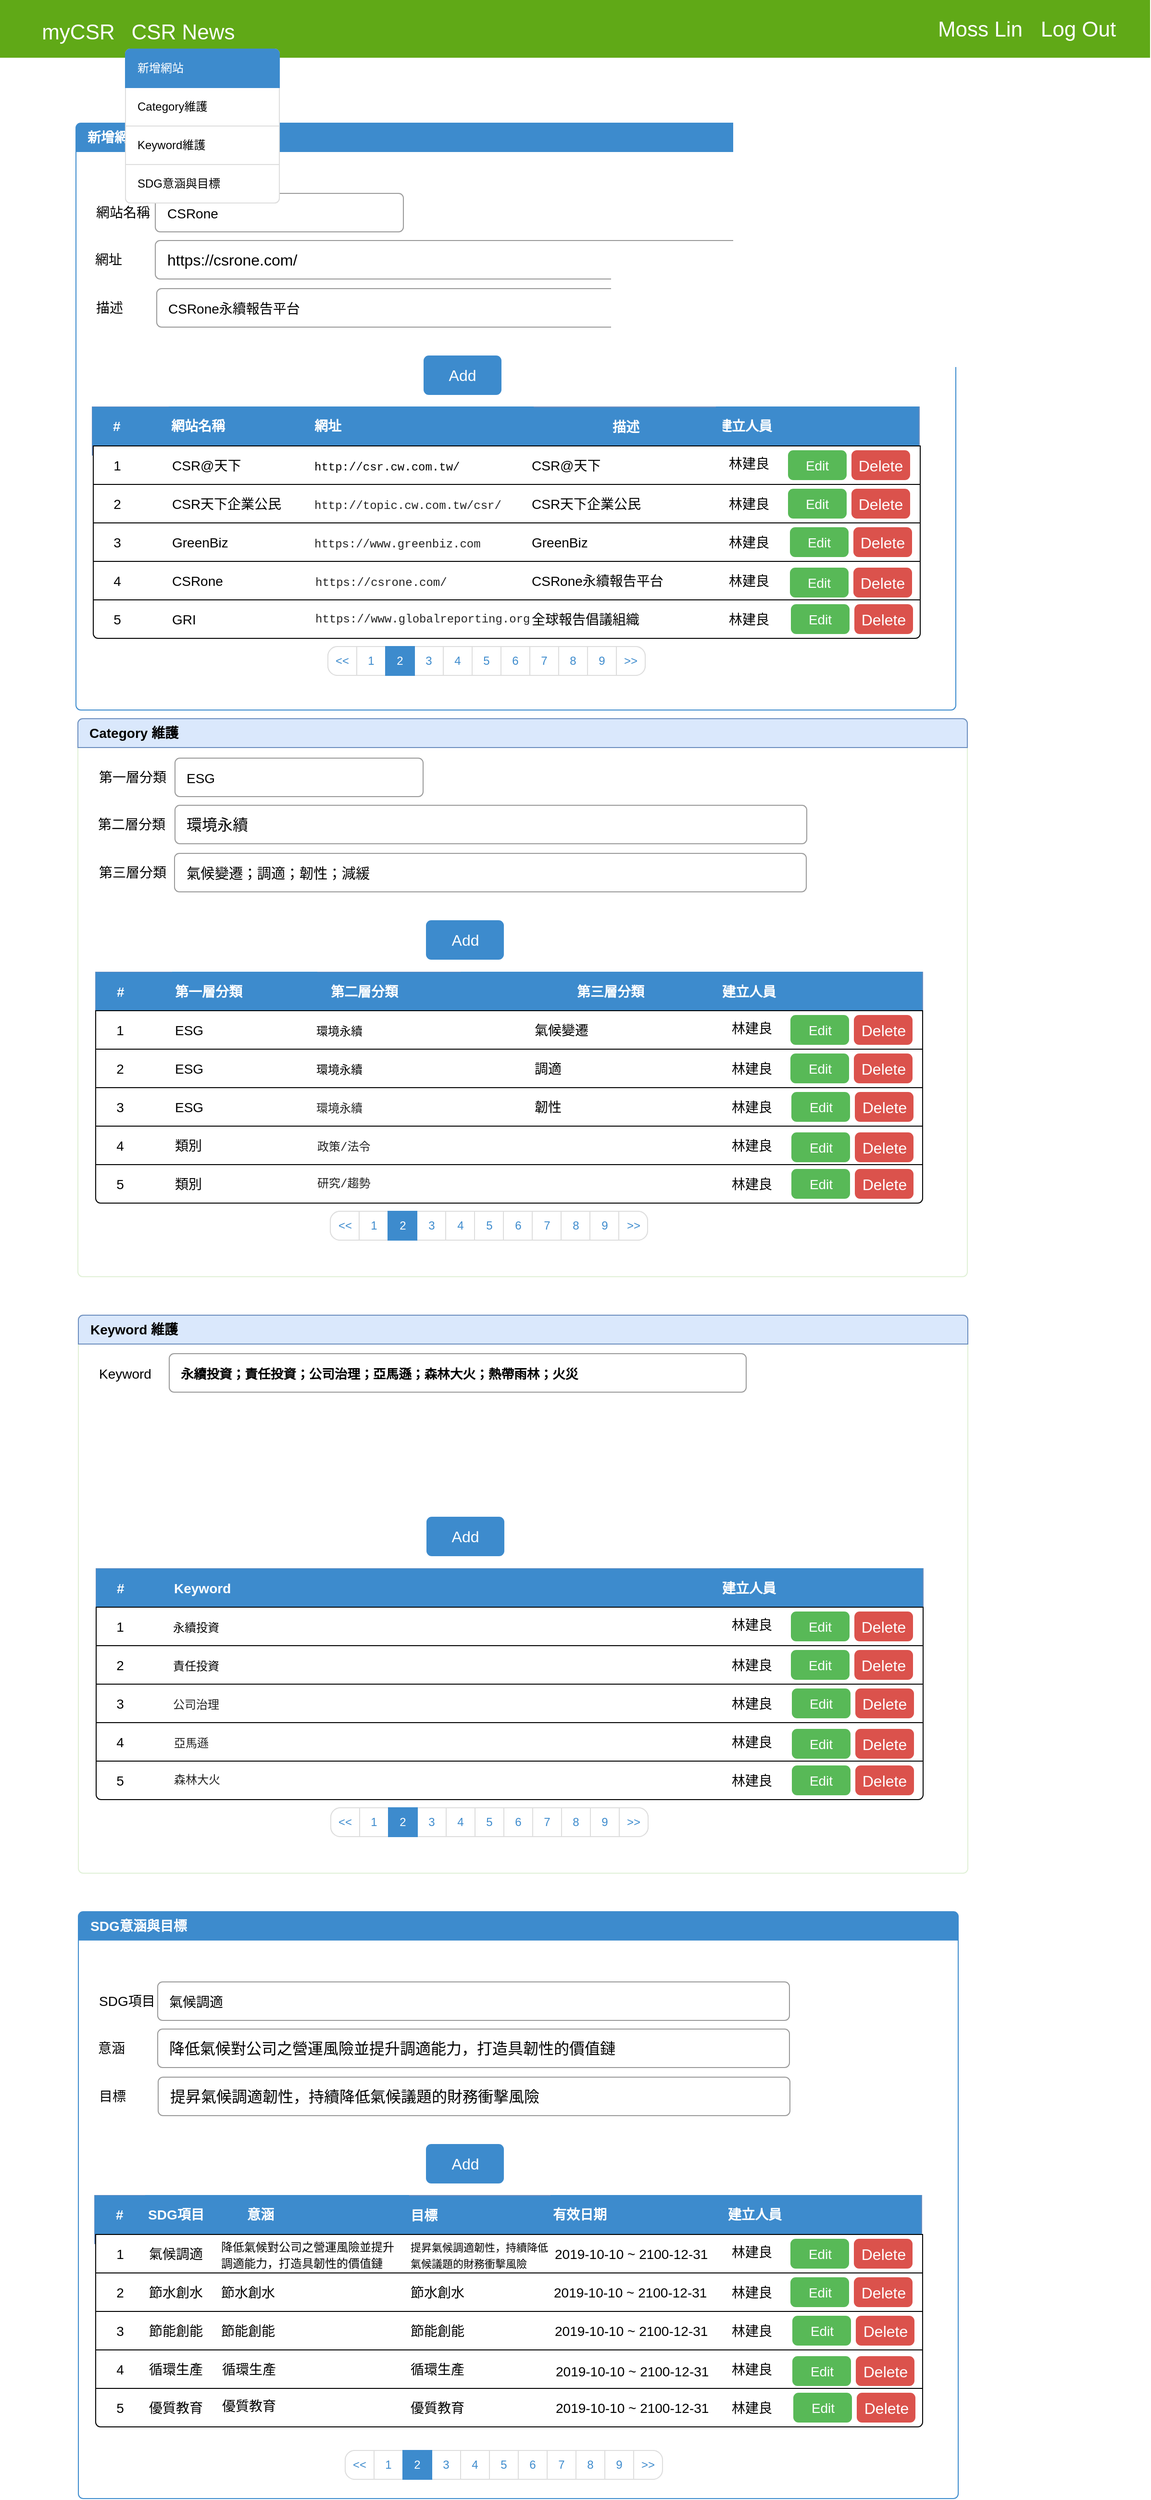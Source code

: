 <mxfile version="12.1.3" type="github" pages="3">
  <diagram id="KCnl8cFiq7WRn9clfYzs" name="01.基本資料維護">
    <mxGraphModel dx="1088" dy="589" grid="1" gridSize="10" guides="1" tooltips="1" connect="1" arrows="1" fold="1" page="1" pageScale="1" pageWidth="1200" pageHeight="1920" math="0" shadow="0">
      <root>
        <mxCell id="f2lGBbLvKYWpE5eic5qc-0"/>
        <mxCell id="f2lGBbLvKYWpE5eic5qc-1" parent="f2lGBbLvKYWpE5eic5qc-0"/>
        <mxCell id="nWNXTQvVtf0AxR-hwRjM-151" value="Panel content" style="html=1;shadow=0;dashed=0;shape=mxgraph.bootstrap.rrect;align=center;rSize=5;strokeColor=#E0F0D6;fillColor=#ffffff;fontColor=#f0f0f0;spacingTop=30;whiteSpace=wrap;" parent="f2lGBbLvKYWpE5eic5qc-1" vertex="1">
          <mxGeometry x="85" y="760" width="925" height="580" as="geometry"/>
        </mxCell>
        <mxCell id="nWNXTQvVtf0AxR-hwRjM-152" value="Category 維護" style="html=1;shadow=0;dashed=0;shape=mxgraph.bootstrap.topButton;rSize=5;strokeColor=#6c8ebf;fillColor=#dae8fc;fontSize=14;fontStyle=1;align=left;spacingLeft=10;whiteSpace=wrap;resizeWidth=1;" parent="nWNXTQvVtf0AxR-hwRjM-151" vertex="1">
          <mxGeometry width="925" height="30" relative="1" as="geometry"/>
        </mxCell>
        <mxCell id="nWNXTQvVtf0AxR-hwRjM-81" value="Panel content" style="html=1;shadow=0;dashed=0;shape=mxgraph.bootstrap.rrect;align=center;rSize=5;strokeColor=#3D8BCD;fillColor=#ffffff;fontColor=#f0f0f0;spacingTop=30;whiteSpace=wrap;fontSize=19;" parent="f2lGBbLvKYWpE5eic5qc-1" vertex="1">
          <mxGeometry x="83" y="141" width="915" height="610" as="geometry"/>
        </mxCell>
        <mxCell id="nWNXTQvVtf0AxR-hwRjM-82" value="新增網站" style="html=1;shadow=0;dashed=0;shape=mxgraph.bootstrap.topButton;rSize=5;strokeColor=none;fillColor=#3D8BCD;fontColor=#ffffff;fontSize=14;fontStyle=1;align=left;spacingLeft=10;whiteSpace=wrap;resizeWidth=1;" parent="nWNXTQvVtf0AxR-hwRjM-81" vertex="1">
          <mxGeometry width="915" height="30" relative="1" as="geometry"/>
        </mxCell>
        <mxCell id="nWNXTQvVtf0AxR-hwRjM-1" value="" style="html=1;shadow=0;dashed=0;shape=mxgraph.bootstrap.rect;strokeColor=#6c8ebf;fillColor=#00994D;fillOpacity=3;whiteSpace=wrap;resizeWidth=1;fontColor=#FFFFFF;" parent="nWNXTQvVtf0AxR-hwRjM-81" vertex="1">
          <mxGeometry x="17" y="295" width="860" height="50" as="geometry">
            <mxPoint x="101" y="361.5" as="offset"/>
          </mxGeometry>
        </mxCell>
        <mxCell id="nWNXTQvVtf0AxR-hwRjM-2" value="&amp;nbsp; &amp;nbsp; &amp;nbsp;#" style="html=1;shadow=0;dashed=0;shape=mxgraph.bootstrap.rect;strokeColor=none;fillColor=#3D8BCD;fontSize=14;fontStyle=1;whiteSpace=wrap;resizeHeight=1;align=left;fontColor=#FFFFFF;" parent="nWNXTQvVtf0AxR-hwRjM-1" vertex="1">
          <mxGeometry width="80" height="40" relative="1" as="geometry"/>
        </mxCell>
        <mxCell id="nWNXTQvVtf0AxR-hwRjM-3" value="網站名稱" style="html=1;shadow=0;dashed=0;shape=mxgraph.bootstrap.rect;strokeColor=#3D8BCD;fillColor=#3D8BCD;fontSize=14;fontStyle=1;align=left;whiteSpace=wrap;resizeHeight=1;fontColor=#FFFFFF;" parent="nWNXTQvVtf0AxR-hwRjM-1" vertex="1">
          <mxGeometry width="150" height="40" relative="1" as="geometry">
            <mxPoint x="80" as="offset"/>
          </mxGeometry>
        </mxCell>
        <mxCell id="nWNXTQvVtf0AxR-hwRjM-6" value="" style="html=1;shadow=0;dashed=0;shape=mxgraph.bootstrap.rect;strokeColor=#3D8BCD;fillColor=#3D8BCD;fontSize=14;fontStyle=1;align=left;whiteSpace=wrap;resizeHeight=1;fontColor=#FFFFFF;" parent="nWNXTQvVtf0AxR-hwRjM-1" vertex="1">
          <mxGeometry width="60" height="40" relative="1" as="geometry">
            <mxPoint x="799" as="offset"/>
          </mxGeometry>
        </mxCell>
        <mxCell id="nWNXTQvVtf0AxR-hwRjM-8" value="建立人員" style="html=1;shadow=0;dashed=0;shape=mxgraph.bootstrap.rect;strokeColor=#3D8BCD;fillColor=#3D8BCD;fontSize=14;fontStyle=1;align=left;whiteSpace=wrap;resizeHeight=1;fontColor=#FFFFFF;" parent="nWNXTQvVtf0AxR-hwRjM-1" vertex="1">
          <mxGeometry width="150" height="40" relative="1" as="geometry">
            <mxPoint x="649" as="offset"/>
          </mxGeometry>
        </mxCell>
        <mxCell id="nWNXTQvVtf0AxR-hwRjM-5" value="描述" style="html=1;shadow=0;dashed=0;shape=mxgraph.bootstrap.rect;strokeColor=#3D8BCD;fillColor=#3D8BCD;fontSize=14;fontStyle=1;align=center;whiteSpace=wrap;resizeHeight=1;fontColor=#FFFFFF;" parent="nWNXTQvVtf0AxR-hwRjM-1" vertex="1">
          <mxGeometry width="200" height="40" relative="1" as="geometry">
            <mxPoint x="455" y="1" as="offset"/>
          </mxGeometry>
        </mxCell>
        <mxCell id="m3BXzT6NjsEMA8FSe4-o-1" value="網址" style="html=1;shadow=0;dashed=0;shape=mxgraph.bootstrap.rect;strokeColor=#3D8BCD;fillColor=#3D8BCD;fontSize=14;fontStyle=1;align=left;whiteSpace=wrap;resizeHeight=1;fontColor=#FFFFFF;" parent="nWNXTQvVtf0AxR-hwRjM-81" vertex="1">
          <mxGeometry width="230" height="40" relative="1" as="geometry">
            <mxPoint x="245.5" y="295" as="offset"/>
          </mxGeometry>
        </mxCell>
        <mxCell id="-ksvAtits7L6B2Sa-Kip-0" value="" style="html=1;shadow=0;dashed=0;shape=mxgraph.bootstrap.rect;fillColor=#60a917;strokeColor=none;whiteSpace=wrap;rounded=0;fontSize=12;align=center;fontColor=#ffffff;" parent="f2lGBbLvKYWpE5eic5qc-1" vertex="1">
          <mxGeometry x="4" y="13" width="1196" height="60" as="geometry"/>
        </mxCell>
        <mxCell id="-ksvAtits7L6B2Sa-Kip-1" value="&lt;font style=&quot;font-size: 22px;&quot;&gt;myCSR&lt;/font&gt;" style="html=1;shadow=0;dashed=0;fillColor=none;strokeColor=none;shape=mxgraph.bootstrap.rect;fontColor=#FFFFFF;fontSize=22;whiteSpace=wrap;" parent="f2lGBbLvKYWpE5eic5qc-1" vertex="1">
          <mxGeometry x="28" y="27" width="115" height="40" as="geometry"/>
        </mxCell>
        <mxCell id="-ksvAtits7L6B2Sa-Kip-2" value="Moss Lin" style="html=1;shadow=0;dashed=0;fillColor=none;strokeColor=none;shape=mxgraph.bootstrap.rect;fontColor=#FFFFFF;whiteSpace=wrap;fontSize=22;" parent="f2lGBbLvKYWpE5eic5qc-1" vertex="1">
          <mxGeometry x="972.75" y="24" width="100.625" height="40" as="geometry"/>
        </mxCell>
        <mxCell id="-ksvAtits7L6B2Sa-Kip-3" value="Log Out" style="html=1;shadow=0;dashed=0;fillColor=none;strokeColor=none;shape=mxgraph.bootstrap.rect;fontColor=#FFFFFF;whiteSpace=wrap;fontSize=22;" parent="f2lGBbLvKYWpE5eic5qc-1" vertex="1">
          <mxGeometry x="1075.375" y="24" width="100.625" height="40" as="geometry"/>
        </mxCell>
        <mxCell id="-ksvAtits7L6B2Sa-Kip-4" value="&lt;font style=&quot;font-size: 22px&quot;&gt;CSR News&lt;/font&gt;" style="html=1;shadow=0;dashed=0;fillColor=none;strokeColor=none;shape=mxgraph.bootstrap.rect;fontColor=#FFFFFF;fontSize=22;whiteSpace=wrap;" parent="f2lGBbLvKYWpE5eic5qc-1" vertex="1">
          <mxGeometry x="137" y="27" width="115" height="40" as="geometry"/>
        </mxCell>
        <mxCell id="nWNXTQvVtf0AxR-hwRjM-9" value="" style="strokeColor=inherit;fillColor=inherit;gradientColor=inherit;html=1;shadow=0;dashed=0;shape=mxgraph.bootstrap.rect;whiteSpace=wrap;resizeWidth=1;" parent="f2lGBbLvKYWpE5eic5qc-1" vertex="1">
          <mxGeometry x="101" y="476.5" width="860" height="40" as="geometry">
            <mxPoint x="101" y="401.5" as="offset"/>
          </mxGeometry>
        </mxCell>
        <mxCell id="nWNXTQvVtf0AxR-hwRjM-10" value="1" style="html=1;shadow=0;dashed=0;shape=mxgraph.bootstrap.rect;strokeColor=none;fillColor=none;fontSize=14;whiteSpace=wrap;resizeHeight=1;" parent="nWNXTQvVtf0AxR-hwRjM-9" vertex="1">
          <mxGeometry width="50" height="40" relative="1" as="geometry"/>
        </mxCell>
        <mxCell id="nWNXTQvVtf0AxR-hwRjM-11" value="CSR@天下" style="html=1;shadow=0;dashed=0;shape=mxgraph.bootstrap.rect;strokeColor=none;fillColor=none;fontSize=14;align=left;whiteSpace=wrap;resizeHeight=1;" parent="nWNXTQvVtf0AxR-hwRjM-9" vertex="1">
          <mxGeometry width="150" height="40" relative="1" as="geometry">
            <mxPoint x="80" as="offset"/>
          </mxGeometry>
        </mxCell>
        <mxCell id="nWNXTQvVtf0AxR-hwRjM-12" value="&lt;font face=&quot;consolas, lucida console, courier new, monospace&quot;&gt;&lt;span style=&quot;font-size: 12px ; white-space: pre-wrap&quot;&gt;http://csr.cw.com.tw/&lt;/span&gt;&lt;/font&gt;" style="html=1;shadow=0;dashed=0;shape=mxgraph.bootstrap.rect;strokeColor=none;fillColor=none;fontSize=14;align=left;whiteSpace=wrap;resizeHeight=1;fontColor=#000000;" parent="nWNXTQvVtf0AxR-hwRjM-9" vertex="1">
          <mxGeometry width="190" height="40" relative="1" as="geometry">
            <mxPoint x="227.5" as="offset"/>
          </mxGeometry>
        </mxCell>
        <mxCell id="nWNXTQvVtf0AxR-hwRjM-13" value="CSR@天下" style="html=1;shadow=0;dashed=0;shape=mxgraph.bootstrap.rect;strokeColor=none;fillColor=none;fontSize=14;align=left;whiteSpace=wrap;resizeHeight=1;" parent="nWNXTQvVtf0AxR-hwRjM-9" vertex="1">
          <mxGeometry width="150" height="40" relative="1" as="geometry">
            <mxPoint x="454" as="offset"/>
          </mxGeometry>
        </mxCell>
        <mxCell id="nWNXTQvVtf0AxR-hwRjM-15" value="林建良" style="html=1;shadow=0;dashed=0;shape=mxgraph.bootstrap.rect;strokeColor=none;fillColor=none;fontSize=14;align=left;whiteSpace=wrap;resizeHeight=1;" parent="nWNXTQvVtf0AxR-hwRjM-9" vertex="1">
          <mxGeometry width="70" height="40" relative="1" as="geometry">
            <mxPoint x="659" y="-1.5" as="offset"/>
          </mxGeometry>
        </mxCell>
        <mxCell id="nWNXTQvVtf0AxR-hwRjM-18" value="網站名稱" style="html=1;shadow=0;dashed=0;shape=mxgraph.bootstrap.rect;strokeColor=none;fillColor=none;fontSize=14;align=left;whiteSpace=wrap;resizeHeight=1;" parent="nWNXTQvVtf0AxR-hwRjM-9" vertex="1">
          <mxGeometry width="150" height="40" relative="1" as="geometry">
            <mxPoint x="1" y="-262.5" as="offset"/>
          </mxGeometry>
        </mxCell>
        <mxCell id="nWNXTQvVtf0AxR-hwRjM-19" value="網址" style="html=1;shadow=0;dashed=0;shape=mxgraph.bootstrap.rect;strokeColor=none;fillColor=none;fontSize=14;align=left;whiteSpace=wrap;resizeHeight=1;" parent="nWNXTQvVtf0AxR-hwRjM-9" vertex="1">
          <mxGeometry width="150" height="40" relative="1" as="geometry">
            <mxPoint y="-213.5" as="offset"/>
          </mxGeometry>
        </mxCell>
        <mxCell id="nWNXTQvVtf0AxR-hwRjM-20" value="描述" style="html=1;shadow=0;dashed=0;shape=mxgraph.bootstrap.rect;strokeColor=none;fillColor=none;fontSize=14;align=left;whiteSpace=wrap;resizeHeight=1;" parent="nWNXTQvVtf0AxR-hwRjM-9" vertex="1">
          <mxGeometry width="150" height="40" relative="1" as="geometry">
            <mxPoint x="1" y="-163.5" as="offset"/>
          </mxGeometry>
        </mxCell>
        <mxCell id="nWNXTQvVtf0AxR-hwRjM-68" value="Delete" style="html=1;shadow=0;dashed=0;shape=mxgraph.bootstrap.rrect;rSize=5;fillColor=#DB524C;align=center;strokeColor=#DB524C;fontColor=#ffffff;fontSize=16;whiteSpace=wrap;" parent="nWNXTQvVtf0AxR-hwRjM-9" vertex="1">
          <mxGeometry x="789" y="5" width="60" height="30" as="geometry"/>
        </mxCell>
        <mxCell id="nWNXTQvVtf0AxR-hwRjM-70" value="Edit" style="html=1;shadow=0;dashed=0;shape=mxgraph.bootstrap.rrect;rSize=5;fillColor=#58B957;align=center;strokeColor=#58B957;fontColor=#ffffff;fontSize=14;whiteSpace=wrap;" parent="nWNXTQvVtf0AxR-hwRjM-9" vertex="1">
          <mxGeometry x="723" y="5" width="60" height="30" as="geometry"/>
        </mxCell>
        <mxCell id="nWNXTQvVtf0AxR-hwRjM-21" value="" style="strokeColor=inherit;fillColor=inherit;gradientColor=inherit;html=1;shadow=0;dashed=0;shape=mxgraph.bootstrap.rect;whiteSpace=wrap;resizeWidth=1;" parent="f2lGBbLvKYWpE5eic5qc-1" vertex="1">
          <mxGeometry x="101" y="516.5" width="860" height="40" as="geometry">
            <mxPoint x="101" y="441.5" as="offset"/>
          </mxGeometry>
        </mxCell>
        <mxCell id="nWNXTQvVtf0AxR-hwRjM-22" value="2" style="html=1;shadow=0;dashed=0;shape=mxgraph.bootstrap.rect;strokeColor=none;fillColor=none;fontSize=14;whiteSpace=wrap;resizeHeight=1;" parent="nWNXTQvVtf0AxR-hwRjM-21" vertex="1">
          <mxGeometry width="50" height="40" relative="1" as="geometry"/>
        </mxCell>
        <mxCell id="nWNXTQvVtf0AxR-hwRjM-23" value="CSR天下企業公民" style="html=1;shadow=0;dashed=0;shape=mxgraph.bootstrap.rect;strokeColor=none;fillColor=none;fontSize=14;align=left;whiteSpace=wrap;resizeHeight=1;" parent="nWNXTQvVtf0AxR-hwRjM-21" vertex="1">
          <mxGeometry width="150" height="40" relative="1" as="geometry">
            <mxPoint x="80" as="offset"/>
          </mxGeometry>
        </mxCell>
        <mxCell id="nWNXTQvVtf0AxR-hwRjM-24" value="&lt;font color=&quot;#222222&quot; face=&quot;consolas, lucida console, courier new, monospace&quot;&gt;&lt;span style=&quot;font-size: 12px ; white-space: pre-wrap&quot;&gt;http://topic.cw.com.tw/csr/&lt;/span&gt;&lt;/font&gt;" style="html=1;shadow=0;dashed=0;shape=mxgraph.bootstrap.rect;strokeColor=none;fillColor=none;fontSize=14;align=left;whiteSpace=wrap;resizeHeight=1;" parent="nWNXTQvVtf0AxR-hwRjM-21" vertex="1">
          <mxGeometry width="190" height="40" relative="1" as="geometry">
            <mxPoint x="227.5" as="offset"/>
          </mxGeometry>
        </mxCell>
        <mxCell id="nWNXTQvVtf0AxR-hwRjM-25" value="CSR天下企業公民" style="html=1;shadow=0;dashed=0;shape=mxgraph.bootstrap.rect;strokeColor=none;fillColor=none;fontSize=14;align=left;whiteSpace=wrap;resizeHeight=1;" parent="nWNXTQvVtf0AxR-hwRjM-21" vertex="1">
          <mxGeometry width="150" height="40" relative="1" as="geometry">
            <mxPoint x="454" as="offset"/>
          </mxGeometry>
        </mxCell>
        <mxCell id="nWNXTQvVtf0AxR-hwRjM-27" value="林建良" style="html=1;shadow=0;dashed=0;shape=mxgraph.bootstrap.rect;strokeColor=none;fillColor=none;fontSize=14;align=left;whiteSpace=wrap;resizeHeight=1;" parent="nWNXTQvVtf0AxR-hwRjM-21" vertex="1">
          <mxGeometry width="70" height="40" relative="1" as="geometry">
            <mxPoint x="659" as="offset"/>
          </mxGeometry>
        </mxCell>
        <mxCell id="nWNXTQvVtf0AxR-hwRjM-71" value="Delete" style="html=1;shadow=0;dashed=0;shape=mxgraph.bootstrap.rrect;rSize=5;fillColor=#DB524C;align=center;strokeColor=#DB524C;fontColor=#ffffff;fontSize=16;whiteSpace=wrap;" parent="nWNXTQvVtf0AxR-hwRjM-21" vertex="1">
          <mxGeometry x="789" y="5" width="60" height="30" as="geometry"/>
        </mxCell>
        <mxCell id="nWNXTQvVtf0AxR-hwRjM-72" value="Edit" style="html=1;shadow=0;dashed=0;shape=mxgraph.bootstrap.rrect;rSize=5;fillColor=#58B957;align=center;strokeColor=#58B957;fontColor=#ffffff;fontSize=14;whiteSpace=wrap;" parent="nWNXTQvVtf0AxR-hwRjM-21" vertex="1">
          <mxGeometry x="723" y="5" width="60" height="30" as="geometry"/>
        </mxCell>
        <mxCell id="nWNXTQvVtf0AxR-hwRjM-28" value="" style="strokeColor=inherit;fillColor=inherit;gradientColor=inherit;html=1;shadow=0;dashed=0;shape=mxgraph.bootstrap.bottomButton;rSize=5;whiteSpace=wrap;resizeWidth=1;" parent="f2lGBbLvKYWpE5eic5qc-1" vertex="1">
          <mxGeometry x="101" y="636.5" width="860" height="40" as="geometry">
            <mxPoint x="101" y="561.5" as="offset"/>
          </mxGeometry>
        </mxCell>
        <mxCell id="nWNXTQvVtf0AxR-hwRjM-29" value="5" style="html=1;shadow=0;dashed=0;shape=mxgraph.bootstrap.rect;strokeColor=none;fillColor=none;fontSize=14;whiteSpace=wrap;resizeHeight=1;" parent="nWNXTQvVtf0AxR-hwRjM-28" vertex="1">
          <mxGeometry width="50" height="40" relative="1" as="geometry"/>
        </mxCell>
        <mxCell id="nWNXTQvVtf0AxR-hwRjM-30" value="GRI" style="html=1;shadow=0;dashed=0;shape=mxgraph.bootstrap.rect;strokeColor=none;fillColor=none;fontSize=14;align=left;whiteSpace=wrap;resizeHeight=1;" parent="nWNXTQvVtf0AxR-hwRjM-28" vertex="1">
          <mxGeometry width="150" height="40" relative="1" as="geometry">
            <mxPoint x="80" as="offset"/>
          </mxGeometry>
        </mxCell>
        <mxCell id="nWNXTQvVtf0AxR-hwRjM-31" value="&lt;font color=&quot;#222222&quot; face=&quot;consolas, lucida console, courier new, monospace&quot;&gt;&lt;span style=&quot;font-size: 12px ; white-space: pre-wrap&quot;&gt;https://www.globalreporting.org&lt;/span&gt;&lt;/font&gt;" style="html=1;shadow=0;dashed=0;shape=mxgraph.bootstrap.rect;strokeColor=none;fillColor=none;fontSize=14;align=left;whiteSpace=wrap;resizeHeight=1;" parent="nWNXTQvVtf0AxR-hwRjM-28" vertex="1">
          <mxGeometry width="200" height="40" relative="1" as="geometry">
            <mxPoint x="228.5" y="-1.5" as="offset"/>
          </mxGeometry>
        </mxCell>
        <mxCell id="nWNXTQvVtf0AxR-hwRjM-32" value="全球報告倡議組織" style="html=1;shadow=0;dashed=0;shape=mxgraph.bootstrap.rect;strokeColor=none;fillColor=none;fontSize=14;align=left;whiteSpace=wrap;resizeHeight=1;" parent="nWNXTQvVtf0AxR-hwRjM-28" vertex="1">
          <mxGeometry width="150" height="40" relative="1" as="geometry">
            <mxPoint x="454" as="offset"/>
          </mxGeometry>
        </mxCell>
        <mxCell id="nWNXTQvVtf0AxR-hwRjM-34" value="林建良" style="html=1;shadow=0;dashed=0;shape=mxgraph.bootstrap.rect;strokeColor=none;fillColor=none;fontSize=14;align=left;whiteSpace=wrap;resizeHeight=1;" parent="nWNXTQvVtf0AxR-hwRjM-28" vertex="1">
          <mxGeometry width="70" height="40" relative="1" as="geometry">
            <mxPoint x="659" as="offset"/>
          </mxGeometry>
        </mxCell>
        <mxCell id="nWNXTQvVtf0AxR-hwRjM-77" value="Delete" style="html=1;shadow=0;dashed=0;shape=mxgraph.bootstrap.rrect;rSize=5;fillColor=#DB524C;align=center;strokeColor=#DB524C;fontColor=#ffffff;fontSize=16;whiteSpace=wrap;" parent="nWNXTQvVtf0AxR-hwRjM-28" vertex="1">
          <mxGeometry x="792" y="5" width="60" height="30" as="geometry"/>
        </mxCell>
        <mxCell id="nWNXTQvVtf0AxR-hwRjM-78" value="Edit" style="html=1;shadow=0;dashed=0;shape=mxgraph.bootstrap.rrect;rSize=5;fillColor=#58B957;align=center;strokeColor=#58B957;fontColor=#ffffff;fontSize=14;whiteSpace=wrap;" parent="nWNXTQvVtf0AxR-hwRjM-28" vertex="1">
          <mxGeometry x="726" y="5" width="60" height="30" as="geometry"/>
        </mxCell>
        <mxCell id="nWNXTQvVtf0AxR-hwRjM-35" value="" style="strokeColor=inherit;fillColor=inherit;gradientColor=inherit;html=1;shadow=0;dashed=0;shape=mxgraph.bootstrap.rect;whiteSpace=wrap;resizeWidth=1;" parent="f2lGBbLvKYWpE5eic5qc-1" vertex="1">
          <mxGeometry x="101" y="556.5" width="860" height="40" as="geometry">
            <mxPoint x="101" y="472" as="offset"/>
          </mxGeometry>
        </mxCell>
        <mxCell id="nWNXTQvVtf0AxR-hwRjM-36" value="3" style="html=1;shadow=0;dashed=0;shape=mxgraph.bootstrap.rect;strokeColor=none;fillColor=none;fontSize=14;whiteSpace=wrap;resizeHeight=1;" parent="nWNXTQvVtf0AxR-hwRjM-35" vertex="1">
          <mxGeometry width="50" height="40" relative="1" as="geometry"/>
        </mxCell>
        <mxCell id="nWNXTQvVtf0AxR-hwRjM-37" value="GreenBiz" style="html=1;shadow=0;dashed=0;shape=mxgraph.bootstrap.rect;strokeColor=none;fillColor=none;fontSize=14;align=left;whiteSpace=wrap;resizeHeight=1;" parent="nWNXTQvVtf0AxR-hwRjM-35" vertex="1">
          <mxGeometry width="150" height="40" relative="1" as="geometry">
            <mxPoint x="80" as="offset"/>
          </mxGeometry>
        </mxCell>
        <mxCell id="nWNXTQvVtf0AxR-hwRjM-38" value="&lt;span style=&quot;color: rgb(34 , 34 , 34) ; font-family: &amp;#34;consolas&amp;#34; , &amp;#34;lucida console&amp;#34; , &amp;#34;courier new&amp;#34; , monospace ; font-size: 12px ; white-space: pre-wrap&quot;&gt;https://www.greenbiz.com&lt;/span&gt;" style="html=1;shadow=0;dashed=0;shape=mxgraph.bootstrap.rect;strokeColor=none;fillColor=none;fontSize=14;align=left;whiteSpace=wrap;resizeHeight=1;" parent="nWNXTQvVtf0AxR-hwRjM-35" vertex="1">
          <mxGeometry width="190" height="40" relative="1" as="geometry">
            <mxPoint x="227.5" as="offset"/>
          </mxGeometry>
        </mxCell>
        <mxCell id="nWNXTQvVtf0AxR-hwRjM-39" value="GreenBiz" style="html=1;shadow=0;dashed=0;shape=mxgraph.bootstrap.rect;strokeColor=none;fillColor=none;fontSize=14;align=left;whiteSpace=wrap;resizeHeight=1;" parent="nWNXTQvVtf0AxR-hwRjM-35" vertex="1">
          <mxGeometry width="150" height="40" relative="1" as="geometry">
            <mxPoint x="454" as="offset"/>
          </mxGeometry>
        </mxCell>
        <mxCell id="nWNXTQvVtf0AxR-hwRjM-41" value="林建良" style="html=1;shadow=0;dashed=0;shape=mxgraph.bootstrap.rect;strokeColor=none;fillColor=none;fontSize=14;align=left;whiteSpace=wrap;resizeHeight=1;" parent="nWNXTQvVtf0AxR-hwRjM-35" vertex="1">
          <mxGeometry width="70" height="40" relative="1" as="geometry">
            <mxPoint x="659" as="offset"/>
          </mxGeometry>
        </mxCell>
        <mxCell id="nWNXTQvVtf0AxR-hwRjM-73" value="Delete" style="html=1;shadow=0;dashed=0;shape=mxgraph.bootstrap.rrect;rSize=5;fillColor=#DB524C;align=center;strokeColor=#DB524C;fontColor=#ffffff;fontSize=16;whiteSpace=wrap;" parent="nWNXTQvVtf0AxR-hwRjM-35" vertex="1">
          <mxGeometry x="791" y="5.0" width="60" height="30" as="geometry"/>
        </mxCell>
        <mxCell id="nWNXTQvVtf0AxR-hwRjM-74" value="Edit" style="html=1;shadow=0;dashed=0;shape=mxgraph.bootstrap.rrect;rSize=5;fillColor=#58B957;align=center;strokeColor=#58B957;fontColor=#ffffff;fontSize=14;whiteSpace=wrap;" parent="nWNXTQvVtf0AxR-hwRjM-35" vertex="1">
          <mxGeometry x="725" y="5.0" width="60" height="30" as="geometry"/>
        </mxCell>
        <mxCell id="nWNXTQvVtf0AxR-hwRjM-42" value="" style="html=1;shadow=0;dashed=0;shape=mxgraph.bootstrap.rrect;fillColor=#ffffff;strokeColor=#dddddd;whiteSpace=wrap;fontSize=14;fontColor=#FFFFFF;align=left;" parent="f2lGBbLvKYWpE5eic5qc-1" vertex="1">
          <mxGeometry x="345" y="685" width="330" height="30" as="geometry"/>
        </mxCell>
        <mxCell id="nWNXTQvVtf0AxR-hwRjM-43" value="&lt;&lt;" style="strokeColor=inherit;fillColor=inherit;gradientColor=inherit;html=1;shadow=0;dashed=0;shape=mxgraph.bootstrap.leftButton;fontColor=#3D8BCD;whiteSpace=wrap;" parent="nWNXTQvVtf0AxR-hwRjM-42" vertex="1">
          <mxGeometry width="30" height="30" as="geometry"/>
        </mxCell>
        <mxCell id="nWNXTQvVtf0AxR-hwRjM-44" value="1" style="strokeColor=inherit;fillColor=inherit;gradientColor=inherit;html=1;shadow=0;dashed=0;shape=mxgraph.bootstrap.rect;perimeter=none;fontColor=#3D8BCD;whiteSpace=wrap;" parent="nWNXTQvVtf0AxR-hwRjM-42" vertex="1">
          <mxGeometry x="30" width="30" height="30" as="geometry"/>
        </mxCell>
        <mxCell id="nWNXTQvVtf0AxR-hwRjM-45" value="3" style="strokeColor=inherit;fillColor=inherit;gradientColor=inherit;html=1;shadow=0;dashed=0;shape=mxgraph.bootstrap.rect;perimeter=none;fontColor=#3D8BCD;whiteSpace=wrap;" parent="nWNXTQvVtf0AxR-hwRjM-42" vertex="1">
          <mxGeometry x="90" width="30" height="30" as="geometry"/>
        </mxCell>
        <mxCell id="nWNXTQvVtf0AxR-hwRjM-46" value="4" style="strokeColor=inherit;fillColor=inherit;gradientColor=inherit;html=1;shadow=0;dashed=0;shape=mxgraph.bootstrap.rect;perimeter=none;fontColor=#3D8BCD;whiteSpace=wrap;" parent="nWNXTQvVtf0AxR-hwRjM-42" vertex="1">
          <mxGeometry x="120" width="30" height="30" as="geometry"/>
        </mxCell>
        <mxCell id="nWNXTQvVtf0AxR-hwRjM-47" value="5" style="strokeColor=inherit;fillColor=inherit;gradientColor=inherit;html=1;shadow=0;dashed=0;shape=mxgraph.bootstrap.rect;perimeter=none;fontColor=#3D8BCD;whiteSpace=wrap;" parent="nWNXTQvVtf0AxR-hwRjM-42" vertex="1">
          <mxGeometry x="150" width="30" height="30" as="geometry"/>
        </mxCell>
        <mxCell id="nWNXTQvVtf0AxR-hwRjM-48" value="6" style="strokeColor=inherit;fillColor=inherit;gradientColor=inherit;html=1;shadow=0;dashed=0;shape=mxgraph.bootstrap.rect;perimeter=none;fontColor=#3D8BCD;whiteSpace=wrap;" parent="nWNXTQvVtf0AxR-hwRjM-42" vertex="1">
          <mxGeometry x="180" width="30" height="30" as="geometry"/>
        </mxCell>
        <mxCell id="nWNXTQvVtf0AxR-hwRjM-49" value="7" style="strokeColor=inherit;fillColor=inherit;gradientColor=inherit;html=1;shadow=0;dashed=0;shape=mxgraph.bootstrap.rect;perimeter=none;fontColor=#3D8BCD;whiteSpace=wrap;" parent="nWNXTQvVtf0AxR-hwRjM-42" vertex="1">
          <mxGeometry x="210" width="30" height="30" as="geometry"/>
        </mxCell>
        <mxCell id="nWNXTQvVtf0AxR-hwRjM-50" value="8" style="strokeColor=inherit;fillColor=inherit;gradientColor=inherit;html=1;shadow=0;dashed=0;shape=mxgraph.bootstrap.rect;perimeter=none;fontColor=#3D8BCD;whiteSpace=wrap;" parent="nWNXTQvVtf0AxR-hwRjM-42" vertex="1">
          <mxGeometry x="240" width="30" height="30" as="geometry"/>
        </mxCell>
        <mxCell id="nWNXTQvVtf0AxR-hwRjM-51" value="9" style="strokeColor=inherit;fillColor=inherit;gradientColor=inherit;html=1;shadow=0;dashed=0;shape=mxgraph.bootstrap.rect;perimeter=none;fontColor=#3D8BCD;whiteSpace=wrap;" parent="nWNXTQvVtf0AxR-hwRjM-42" vertex="1">
          <mxGeometry x="270" width="30" height="30" as="geometry"/>
        </mxCell>
        <mxCell id="nWNXTQvVtf0AxR-hwRjM-52" value="&gt;&gt;" style="strokeColor=inherit;fillColor=inherit;gradientColor=inherit;html=1;shadow=0;dashed=0;shape=mxgraph.bootstrap.rightButton;fontColor=#3D8BCD;whiteSpace=wrap;" parent="nWNXTQvVtf0AxR-hwRjM-42" vertex="1">
          <mxGeometry x="300" width="30" height="30" as="geometry"/>
        </mxCell>
        <mxCell id="nWNXTQvVtf0AxR-hwRjM-53" value="2" style="html=1;shadow=0;dashed=0;shape=mxgraph.bootstrap.rect;strokeColor=#3D8BCD;fillColor=#3D8BCD;perimeter=none;fontColor=#ffffff;whiteSpace=wrap;" parent="nWNXTQvVtf0AxR-hwRjM-42" vertex="1">
          <mxGeometry x="60" width="30" height="30" as="geometry"/>
        </mxCell>
        <mxCell id="nWNXTQvVtf0AxR-hwRjM-54" value="&lt;span style=&quot;font-size: 14px&quot;&gt;CSRone&lt;/span&gt;" style="html=1;shadow=0;dashed=0;shape=mxgraph.bootstrap.rrect;rSize=5;strokeColor=#999999;fillColor=#ffffff;align=left;fontSize=16;spacingLeft=10;whiteSpace=wrap;" parent="f2lGBbLvKYWpE5eic5qc-1" vertex="1">
          <mxGeometry x="165.5" y="214" width="258" height="40" as="geometry"/>
        </mxCell>
        <mxCell id="nWNXTQvVtf0AxR-hwRjM-55" value="&lt;span style=&quot;font-size: 14px&quot;&gt;CSRone永續報告平台&lt;/span&gt;" style="html=1;shadow=0;dashed=0;shape=mxgraph.bootstrap.rrect;rSize=5;strokeColor=#999999;fillColor=#ffffff;align=left;fontSize=16;spacingLeft=10;whiteSpace=wrap;" parent="f2lGBbLvKYWpE5eic5qc-1" vertex="1">
          <mxGeometry x="167" y="313" width="657" height="40" as="geometry"/>
        </mxCell>
        <mxCell id="nWNXTQvVtf0AxR-hwRjM-56" value="https://csrone.com/" style="html=1;shadow=0;dashed=0;shape=mxgraph.bootstrap.rrect;rSize=5;strokeColor=#999999;fillColor=#ffffff;align=left;fontSize=16;spacingLeft=10;whiteSpace=wrap;" parent="f2lGBbLvKYWpE5eic5qc-1" vertex="1">
          <mxGeometry x="165.5" y="263" width="657" height="40" as="geometry"/>
        </mxCell>
        <mxCell id="nWNXTQvVtf0AxR-hwRjM-58" value="Add" style="html=1;shadow=0;dashed=0;shape=mxgraph.bootstrap.rrect;rSize=5;fillColor=#3D8BCD;align=center;strokeColor=#3D8BCD;fontColor=#ffffff;fontSize=16;whiteSpace=wrap;" parent="f2lGBbLvKYWpE5eic5qc-1" vertex="1">
          <mxGeometry x="445" y="383" width="80" height="40" as="geometry"/>
        </mxCell>
        <mxCell id="nWNXTQvVtf0AxR-hwRjM-60" value="" style="strokeColor=inherit;fillColor=inherit;gradientColor=inherit;html=1;shadow=0;dashed=0;shape=mxgraph.bootstrap.rect;whiteSpace=wrap;resizeWidth=1;" parent="f2lGBbLvKYWpE5eic5qc-1" vertex="1">
          <mxGeometry x="101" y="596.5" width="860" height="40" as="geometry">
            <mxPoint x="101" y="521.5" as="offset"/>
          </mxGeometry>
        </mxCell>
        <mxCell id="nWNXTQvVtf0AxR-hwRjM-61" value="4" style="html=1;shadow=0;dashed=0;shape=mxgraph.bootstrap.rect;strokeColor=none;fillColor=none;fontSize=14;whiteSpace=wrap;resizeHeight=1;" parent="nWNXTQvVtf0AxR-hwRjM-60" vertex="1">
          <mxGeometry width="50" height="40" relative="1" as="geometry"/>
        </mxCell>
        <mxCell id="nWNXTQvVtf0AxR-hwRjM-62" value="CSRone" style="html=1;shadow=0;dashed=0;shape=mxgraph.bootstrap.rect;strokeColor=none;fillColor=none;fontSize=14;align=left;whiteSpace=wrap;resizeHeight=1;" parent="nWNXTQvVtf0AxR-hwRjM-60" vertex="1">
          <mxGeometry width="150" height="40" relative="1" as="geometry">
            <mxPoint x="80" as="offset"/>
          </mxGeometry>
        </mxCell>
        <mxCell id="nWNXTQvVtf0AxR-hwRjM-63" value="&lt;font color=&quot;#222222&quot; face=&quot;consolas, lucida console, courier new, monospace&quot;&gt;&lt;span style=&quot;font-size: 12px ; white-space: pre-wrap&quot;&gt;https://csrone.com/&lt;/span&gt;&lt;/font&gt;" style="html=1;shadow=0;dashed=0;shape=mxgraph.bootstrap.rect;strokeColor=none;fillColor=none;fontSize=14;align=left;whiteSpace=wrap;resizeHeight=1;" parent="nWNXTQvVtf0AxR-hwRjM-60" vertex="1">
          <mxGeometry width="190" height="40" relative="1" as="geometry">
            <mxPoint x="228.5" as="offset"/>
          </mxGeometry>
        </mxCell>
        <mxCell id="nWNXTQvVtf0AxR-hwRjM-64" value="CSRone永續報告平台" style="html=1;shadow=0;dashed=0;shape=mxgraph.bootstrap.rect;strokeColor=none;fillColor=none;fontSize=14;align=left;whiteSpace=wrap;resizeHeight=1;" parent="nWNXTQvVtf0AxR-hwRjM-60" vertex="1">
          <mxGeometry width="150" height="40" relative="1" as="geometry">
            <mxPoint x="454" as="offset"/>
          </mxGeometry>
        </mxCell>
        <mxCell id="nWNXTQvVtf0AxR-hwRjM-66" value="林建良" style="html=1;shadow=0;dashed=0;shape=mxgraph.bootstrap.rect;strokeColor=none;fillColor=none;fontSize=14;align=left;whiteSpace=wrap;resizeHeight=1;" parent="nWNXTQvVtf0AxR-hwRjM-60" vertex="1">
          <mxGeometry width="70" height="40" relative="1" as="geometry">
            <mxPoint x="659" as="offset"/>
          </mxGeometry>
        </mxCell>
        <mxCell id="nWNXTQvVtf0AxR-hwRjM-75" value="Delete" style="html=1;shadow=0;dashed=0;shape=mxgraph.bootstrap.rrect;rSize=5;fillColor=#DB524C;align=center;strokeColor=#DB524C;fontColor=#ffffff;fontSize=16;whiteSpace=wrap;" parent="nWNXTQvVtf0AxR-hwRjM-60" vertex="1">
          <mxGeometry x="791" y="7" width="60" height="30" as="geometry"/>
        </mxCell>
        <mxCell id="nWNXTQvVtf0AxR-hwRjM-76" value="Edit" style="html=1;shadow=0;dashed=0;shape=mxgraph.bootstrap.rrect;rSize=5;fillColor=#58B957;align=center;strokeColor=#58B957;fontColor=#ffffff;fontSize=14;whiteSpace=wrap;" parent="nWNXTQvVtf0AxR-hwRjM-60" vertex="1">
          <mxGeometry x="725" y="7" width="60" height="30" as="geometry"/>
        </mxCell>
        <mxCell id="nWNXTQvVtf0AxR-hwRjM-85" value="" style="html=1;shadow=0;dashed=0;shape=mxgraph.bootstrap.rect;strokeColor=#6c8ebf;fillColor=#00994D;fillOpacity=3;whiteSpace=wrap;resizeWidth=1;fontColor=#FFFFFF;" parent="f2lGBbLvKYWpE5eic5qc-1" vertex="1">
          <mxGeometry x="103.5" y="1023.5" width="860" height="50" as="geometry">
            <mxPoint x="101" y="361.5" as="offset"/>
          </mxGeometry>
        </mxCell>
        <mxCell id="nWNXTQvVtf0AxR-hwRjM-86" value="&amp;nbsp; &amp;nbsp; &amp;nbsp;#" style="html=1;shadow=0;dashed=0;shape=mxgraph.bootstrap.rect;strokeColor=none;fillColor=#3D8BCD;fontSize=14;fontStyle=1;whiteSpace=wrap;resizeHeight=1;align=left;fontColor=#FFFFFF;" parent="nWNXTQvVtf0AxR-hwRjM-85" vertex="1">
          <mxGeometry width="80" height="40" relative="1" as="geometry"/>
        </mxCell>
        <mxCell id="nWNXTQvVtf0AxR-hwRjM-87" value="第一層分類" style="html=1;shadow=0;dashed=0;shape=mxgraph.bootstrap.rect;strokeColor=#3D8BCD;fillColor=#3D8BCD;fontSize=14;fontStyle=1;align=left;whiteSpace=wrap;resizeHeight=1;fontColor=#FFFFFF;" parent="nWNXTQvVtf0AxR-hwRjM-85" vertex="1">
          <mxGeometry width="150" height="40" relative="1" as="geometry">
            <mxPoint x="80" as="offset"/>
          </mxGeometry>
        </mxCell>
        <mxCell id="nWNXTQvVtf0AxR-hwRjM-88" value="第二層分類" style="html=1;shadow=0;dashed=0;shape=mxgraph.bootstrap.rect;strokeColor=#3D8BCD;fillColor=#3D8BCD;fontSize=14;fontStyle=1;align=center;whiteSpace=wrap;resizeHeight=1;fontColor=#FFFFFF;" parent="nWNXTQvVtf0AxR-hwRjM-85" vertex="1">
          <mxGeometry width="220" height="40" relative="1" as="geometry">
            <mxPoint x="169" y="0.5" as="offset"/>
          </mxGeometry>
        </mxCell>
        <mxCell id="nWNXTQvVtf0AxR-hwRjM-89" value="第三層分類" style="html=1;shadow=0;dashed=0;shape=mxgraph.bootstrap.rect;strokeColor=#3D8BCD;fillColor=#3D8BCD;fontSize=14;fontStyle=1;align=center;whiteSpace=wrap;resizeHeight=1;fontColor=#FFFFFF;" parent="nWNXTQvVtf0AxR-hwRjM-85" vertex="1">
          <mxGeometry width="310" height="40" relative="1" as="geometry">
            <mxPoint x="380" as="offset"/>
          </mxGeometry>
        </mxCell>
        <mxCell id="nWNXTQvVtf0AxR-hwRjM-90" value="" style="html=1;shadow=0;dashed=0;shape=mxgraph.bootstrap.rect;strokeColor=#3D8BCD;fillColor=#3D8BCD;fontSize=14;fontStyle=1;align=left;whiteSpace=wrap;resizeHeight=1;fontColor=#FFFFFF;" parent="nWNXTQvVtf0AxR-hwRjM-85" vertex="1">
          <mxGeometry width="60" height="40" relative="1" as="geometry">
            <mxPoint x="799" as="offset"/>
          </mxGeometry>
        </mxCell>
        <mxCell id="nWNXTQvVtf0AxR-hwRjM-91" value="建立人員" style="html=1;shadow=0;dashed=0;shape=mxgraph.bootstrap.rect;strokeColor=#3D8BCD;fillColor=#3D8BCD;fontSize=14;fontStyle=1;align=left;whiteSpace=wrap;resizeHeight=1;fontColor=#FFFFFF;" parent="nWNXTQvVtf0AxR-hwRjM-85" vertex="1">
          <mxGeometry width="150" height="40" relative="1" as="geometry">
            <mxPoint x="649" as="offset"/>
          </mxGeometry>
        </mxCell>
        <mxCell id="nWNXTQvVtf0AxR-hwRjM-92" value="" style="strokeColor=inherit;fillColor=inherit;gradientColor=inherit;html=1;shadow=0;dashed=0;shape=mxgraph.bootstrap.rect;whiteSpace=wrap;resizeWidth=1;" parent="f2lGBbLvKYWpE5eic5qc-1" vertex="1">
          <mxGeometry x="103.5" y="1063.5" width="860" height="40" as="geometry">
            <mxPoint x="101" y="401.5" as="offset"/>
          </mxGeometry>
        </mxCell>
        <mxCell id="nWNXTQvVtf0AxR-hwRjM-93" value="1" style="html=1;shadow=0;dashed=0;shape=mxgraph.bootstrap.rect;strokeColor=none;fillColor=none;fontSize=14;whiteSpace=wrap;resizeHeight=1;" parent="nWNXTQvVtf0AxR-hwRjM-92" vertex="1">
          <mxGeometry width="50" height="40" relative="1" as="geometry"/>
        </mxCell>
        <mxCell id="nWNXTQvVtf0AxR-hwRjM-94" value="ESG" style="html=1;shadow=0;dashed=0;shape=mxgraph.bootstrap.rect;strokeColor=none;fillColor=none;fontSize=14;align=left;whiteSpace=wrap;resizeHeight=1;" parent="nWNXTQvVtf0AxR-hwRjM-92" vertex="1">
          <mxGeometry width="150" height="40" relative="1" as="geometry">
            <mxPoint x="80" as="offset"/>
          </mxGeometry>
        </mxCell>
        <mxCell id="nWNXTQvVtf0AxR-hwRjM-95" value="&lt;font face=&quot;consolas, lucida console, courier new, monospace&quot;&gt;&lt;span style=&quot;font-size: 12px ; white-space: pre-wrap&quot;&gt;環境永續&lt;/span&gt;&lt;/font&gt;" style="html=1;shadow=0;dashed=0;shape=mxgraph.bootstrap.rect;strokeColor=none;fillColor=none;fontSize=14;align=left;whiteSpace=wrap;resizeHeight=1;fontColor=#000000;" parent="nWNXTQvVtf0AxR-hwRjM-92" vertex="1">
          <mxGeometry width="190" height="40" relative="1" as="geometry">
            <mxPoint x="227.5" as="offset"/>
          </mxGeometry>
        </mxCell>
        <mxCell id="nWNXTQvVtf0AxR-hwRjM-96" value="氣候變遷" style="html=1;shadow=0;dashed=0;shape=mxgraph.bootstrap.rect;strokeColor=none;fillColor=none;fontSize=14;align=left;whiteSpace=wrap;resizeHeight=1;" parent="nWNXTQvVtf0AxR-hwRjM-92" vertex="1">
          <mxGeometry width="150" height="40" relative="1" as="geometry">
            <mxPoint x="454" as="offset"/>
          </mxGeometry>
        </mxCell>
        <mxCell id="nWNXTQvVtf0AxR-hwRjM-97" value="林建良" style="html=1;shadow=0;dashed=0;shape=mxgraph.bootstrap.rect;strokeColor=none;fillColor=none;fontSize=14;align=left;whiteSpace=wrap;resizeHeight=1;" parent="nWNXTQvVtf0AxR-hwRjM-92" vertex="1">
          <mxGeometry width="70" height="40" relative="1" as="geometry">
            <mxPoint x="659" y="-1.5" as="offset"/>
          </mxGeometry>
        </mxCell>
        <mxCell id="nWNXTQvVtf0AxR-hwRjM-98" value="第一層分類" style="html=1;shadow=0;dashed=0;shape=mxgraph.bootstrap.rect;strokeColor=none;fillColor=none;fontSize=14;align=left;whiteSpace=wrap;resizeHeight=1;" parent="nWNXTQvVtf0AxR-hwRjM-92" vertex="1">
          <mxGeometry width="150" height="40" relative="1" as="geometry">
            <mxPoint x="1" y="-262.5" as="offset"/>
          </mxGeometry>
        </mxCell>
        <mxCell id="nWNXTQvVtf0AxR-hwRjM-99" value="第二層分類" style="html=1;shadow=0;dashed=0;shape=mxgraph.bootstrap.rect;strokeColor=none;fillColor=none;fontSize=14;align=left;whiteSpace=wrap;resizeHeight=1;" parent="nWNXTQvVtf0AxR-hwRjM-92" vertex="1">
          <mxGeometry width="150" height="40" relative="1" as="geometry">
            <mxPoint y="-213.5" as="offset"/>
          </mxGeometry>
        </mxCell>
        <mxCell id="nWNXTQvVtf0AxR-hwRjM-100" value="第三層分類" style="html=1;shadow=0;dashed=0;shape=mxgraph.bootstrap.rect;strokeColor=none;fillColor=none;fontSize=14;align=left;whiteSpace=wrap;resizeHeight=1;" parent="nWNXTQvVtf0AxR-hwRjM-92" vertex="1">
          <mxGeometry width="150" height="40" relative="1" as="geometry">
            <mxPoint x="1" y="-163.5" as="offset"/>
          </mxGeometry>
        </mxCell>
        <mxCell id="nWNXTQvVtf0AxR-hwRjM-101" value="Delete" style="html=1;shadow=0;dashed=0;shape=mxgraph.bootstrap.rrect;rSize=5;fillColor=#DB524C;align=center;strokeColor=#DB524C;fontColor=#ffffff;fontSize=16;whiteSpace=wrap;" parent="nWNXTQvVtf0AxR-hwRjM-92" vertex="1">
          <mxGeometry x="789" y="5" width="60" height="30" as="geometry"/>
        </mxCell>
        <mxCell id="nWNXTQvVtf0AxR-hwRjM-102" value="Edit" style="html=1;shadow=0;dashed=0;shape=mxgraph.bootstrap.rrect;rSize=5;fillColor=#58B957;align=center;strokeColor=#58B957;fontColor=#ffffff;fontSize=14;whiteSpace=wrap;" parent="nWNXTQvVtf0AxR-hwRjM-92" vertex="1">
          <mxGeometry x="723" y="5" width="60" height="30" as="geometry"/>
        </mxCell>
        <mxCell id="nWNXTQvVtf0AxR-hwRjM-103" value="" style="strokeColor=inherit;fillColor=inherit;gradientColor=inherit;html=1;shadow=0;dashed=0;shape=mxgraph.bootstrap.rect;whiteSpace=wrap;resizeWidth=1;" parent="f2lGBbLvKYWpE5eic5qc-1" vertex="1">
          <mxGeometry x="103.5" y="1103.5" width="860" height="40" as="geometry">
            <mxPoint x="101" y="441.5" as="offset"/>
          </mxGeometry>
        </mxCell>
        <mxCell id="nWNXTQvVtf0AxR-hwRjM-104" value="2" style="html=1;shadow=0;dashed=0;shape=mxgraph.bootstrap.rect;strokeColor=none;fillColor=none;fontSize=14;whiteSpace=wrap;resizeHeight=1;" parent="nWNXTQvVtf0AxR-hwRjM-103" vertex="1">
          <mxGeometry width="50" height="40" relative="1" as="geometry"/>
        </mxCell>
        <mxCell id="nWNXTQvVtf0AxR-hwRjM-105" value="ESG" style="html=1;shadow=0;dashed=0;shape=mxgraph.bootstrap.rect;strokeColor=none;fillColor=none;fontSize=14;align=left;whiteSpace=wrap;resizeHeight=1;" parent="nWNXTQvVtf0AxR-hwRjM-103" vertex="1">
          <mxGeometry width="150" height="40" relative="1" as="geometry">
            <mxPoint x="80" as="offset"/>
          </mxGeometry>
        </mxCell>
        <mxCell id="nWNXTQvVtf0AxR-hwRjM-106" value="&lt;span style=&quot;font-family: &amp;#34;consolas&amp;#34; , &amp;#34;lucida console&amp;#34; , &amp;#34;courier new&amp;#34; , monospace ; font-size: 12px ; white-space: pre-wrap&quot;&gt;環境永續&lt;/span&gt;" style="html=1;shadow=0;dashed=0;shape=mxgraph.bootstrap.rect;strokeColor=none;fillColor=none;fontSize=14;align=left;whiteSpace=wrap;resizeHeight=1;" parent="nWNXTQvVtf0AxR-hwRjM-103" vertex="1">
          <mxGeometry width="190" height="40" relative="1" as="geometry">
            <mxPoint x="227.5" as="offset"/>
          </mxGeometry>
        </mxCell>
        <mxCell id="nWNXTQvVtf0AxR-hwRjM-107" value="調適" style="html=1;shadow=0;dashed=0;shape=mxgraph.bootstrap.rect;strokeColor=none;fillColor=none;fontSize=14;align=left;whiteSpace=wrap;resizeHeight=1;" parent="nWNXTQvVtf0AxR-hwRjM-103" vertex="1">
          <mxGeometry width="150" height="40" relative="1" as="geometry">
            <mxPoint x="454" as="offset"/>
          </mxGeometry>
        </mxCell>
        <mxCell id="nWNXTQvVtf0AxR-hwRjM-108" value="林建良" style="html=1;shadow=0;dashed=0;shape=mxgraph.bootstrap.rect;strokeColor=none;fillColor=none;fontSize=14;align=left;whiteSpace=wrap;resizeHeight=1;" parent="nWNXTQvVtf0AxR-hwRjM-103" vertex="1">
          <mxGeometry width="70" height="40" relative="1" as="geometry">
            <mxPoint x="659" as="offset"/>
          </mxGeometry>
        </mxCell>
        <mxCell id="nWNXTQvVtf0AxR-hwRjM-109" value="Delete" style="html=1;shadow=0;dashed=0;shape=mxgraph.bootstrap.rrect;rSize=5;fillColor=#DB524C;align=center;strokeColor=#DB524C;fontColor=#ffffff;fontSize=16;whiteSpace=wrap;" parent="nWNXTQvVtf0AxR-hwRjM-103" vertex="1">
          <mxGeometry x="789" y="5" width="60" height="30" as="geometry"/>
        </mxCell>
        <mxCell id="nWNXTQvVtf0AxR-hwRjM-110" value="Edit" style="html=1;shadow=0;dashed=0;shape=mxgraph.bootstrap.rrect;rSize=5;fillColor=#58B957;align=center;strokeColor=#58B957;fontColor=#ffffff;fontSize=14;whiteSpace=wrap;" parent="nWNXTQvVtf0AxR-hwRjM-103" vertex="1">
          <mxGeometry x="723" y="5" width="60" height="30" as="geometry"/>
        </mxCell>
        <mxCell id="nWNXTQvVtf0AxR-hwRjM-111" value="" style="strokeColor=inherit;fillColor=inherit;gradientColor=inherit;html=1;shadow=0;dashed=0;shape=mxgraph.bootstrap.bottomButton;rSize=5;whiteSpace=wrap;resizeWidth=1;" parent="f2lGBbLvKYWpE5eic5qc-1" vertex="1">
          <mxGeometry x="103.5" y="1223.5" width="860" height="40" as="geometry">
            <mxPoint x="101" y="561.5" as="offset"/>
          </mxGeometry>
        </mxCell>
        <mxCell id="nWNXTQvVtf0AxR-hwRjM-112" value="5" style="html=1;shadow=0;dashed=0;shape=mxgraph.bootstrap.rect;strokeColor=none;fillColor=none;fontSize=14;whiteSpace=wrap;resizeHeight=1;" parent="nWNXTQvVtf0AxR-hwRjM-111" vertex="1">
          <mxGeometry width="50" height="40" relative="1" as="geometry"/>
        </mxCell>
        <mxCell id="nWNXTQvVtf0AxR-hwRjM-113" value="類別" style="html=1;shadow=0;dashed=0;shape=mxgraph.bootstrap.rect;strokeColor=none;fillColor=none;fontSize=14;align=left;whiteSpace=wrap;resizeHeight=1;" parent="nWNXTQvVtf0AxR-hwRjM-111" vertex="1">
          <mxGeometry width="150" height="40" relative="1" as="geometry">
            <mxPoint x="80" as="offset"/>
          </mxGeometry>
        </mxCell>
        <mxCell id="nWNXTQvVtf0AxR-hwRjM-114" value="&lt;font color=&quot;#222222&quot; face=&quot;consolas, lucida console, courier new, monospace&quot;&gt;&lt;span style=&quot;font-size: 12px ; white-space: pre-wrap&quot;&gt;研究/趨勢&lt;/span&gt;&lt;/font&gt;" style="html=1;shadow=0;dashed=0;shape=mxgraph.bootstrap.rect;strokeColor=none;fillColor=none;fontSize=14;align=left;whiteSpace=wrap;resizeHeight=1;" parent="nWNXTQvVtf0AxR-hwRjM-111" vertex="1">
          <mxGeometry width="200" height="40" relative="1" as="geometry">
            <mxPoint x="228.5" y="-1.5" as="offset"/>
          </mxGeometry>
        </mxCell>
        <mxCell id="nWNXTQvVtf0AxR-hwRjM-116" value="林建良" style="html=1;shadow=0;dashed=0;shape=mxgraph.bootstrap.rect;strokeColor=none;fillColor=none;fontSize=14;align=left;whiteSpace=wrap;resizeHeight=1;" parent="nWNXTQvVtf0AxR-hwRjM-111" vertex="1">
          <mxGeometry width="70" height="40" relative="1" as="geometry">
            <mxPoint x="659" as="offset"/>
          </mxGeometry>
        </mxCell>
        <mxCell id="nWNXTQvVtf0AxR-hwRjM-117" value="Delete" style="html=1;shadow=0;dashed=0;shape=mxgraph.bootstrap.rrect;rSize=5;fillColor=#DB524C;align=center;strokeColor=#DB524C;fontColor=#ffffff;fontSize=16;whiteSpace=wrap;" parent="nWNXTQvVtf0AxR-hwRjM-111" vertex="1">
          <mxGeometry x="790" y="5" width="60" height="30" as="geometry"/>
        </mxCell>
        <mxCell id="nWNXTQvVtf0AxR-hwRjM-118" value="Edit" style="html=1;shadow=0;dashed=0;shape=mxgraph.bootstrap.rrect;rSize=5;fillColor=#58B957;align=center;strokeColor=#58B957;fontColor=#ffffff;fontSize=14;whiteSpace=wrap;" parent="nWNXTQvVtf0AxR-hwRjM-111" vertex="1">
          <mxGeometry x="724" y="5" width="60" height="30" as="geometry"/>
        </mxCell>
        <mxCell id="nWNXTQvVtf0AxR-hwRjM-119" value="" style="strokeColor=inherit;fillColor=inherit;gradientColor=inherit;html=1;shadow=0;dashed=0;shape=mxgraph.bootstrap.rect;whiteSpace=wrap;resizeWidth=1;" parent="f2lGBbLvKYWpE5eic5qc-1" vertex="1">
          <mxGeometry x="103.5" y="1143.5" width="860" height="40" as="geometry">
            <mxPoint x="101" y="472" as="offset"/>
          </mxGeometry>
        </mxCell>
        <mxCell id="nWNXTQvVtf0AxR-hwRjM-120" value="3" style="html=1;shadow=0;dashed=0;shape=mxgraph.bootstrap.rect;strokeColor=none;fillColor=none;fontSize=14;whiteSpace=wrap;resizeHeight=1;" parent="nWNXTQvVtf0AxR-hwRjM-119" vertex="1">
          <mxGeometry width="50" height="40" relative="1" as="geometry"/>
        </mxCell>
        <mxCell id="nWNXTQvVtf0AxR-hwRjM-121" value="ESG" style="html=1;shadow=0;dashed=0;shape=mxgraph.bootstrap.rect;strokeColor=none;fillColor=none;fontSize=14;align=left;whiteSpace=wrap;resizeHeight=1;" parent="nWNXTQvVtf0AxR-hwRjM-119" vertex="1">
          <mxGeometry width="150" height="40" relative="1" as="geometry">
            <mxPoint x="80" as="offset"/>
          </mxGeometry>
        </mxCell>
        <mxCell id="nWNXTQvVtf0AxR-hwRjM-122" value="&lt;span style=&quot;color: rgb(34 , 34 , 34) ; font-family: &amp;#34;consolas&amp;#34; , &amp;#34;lucida console&amp;#34; , &amp;#34;courier new&amp;#34; , monospace ; font-size: 12px ; white-space: pre-wrap&quot;&gt;環境永續&lt;/span&gt;" style="html=1;shadow=0;dashed=0;shape=mxgraph.bootstrap.rect;strokeColor=none;fillColor=none;fontSize=14;align=left;whiteSpace=wrap;resizeHeight=1;" parent="nWNXTQvVtf0AxR-hwRjM-119" vertex="1">
          <mxGeometry width="190" height="40" relative="1" as="geometry">
            <mxPoint x="227.5" as="offset"/>
          </mxGeometry>
        </mxCell>
        <mxCell id="nWNXTQvVtf0AxR-hwRjM-123" value="韌性" style="html=1;shadow=0;dashed=0;shape=mxgraph.bootstrap.rect;strokeColor=none;fillColor=none;fontSize=14;align=left;whiteSpace=wrap;resizeHeight=1;" parent="nWNXTQvVtf0AxR-hwRjM-119" vertex="1">
          <mxGeometry width="150" height="40" relative="1" as="geometry">
            <mxPoint x="454" as="offset"/>
          </mxGeometry>
        </mxCell>
        <mxCell id="nWNXTQvVtf0AxR-hwRjM-124" value="林建良" style="html=1;shadow=0;dashed=0;shape=mxgraph.bootstrap.rect;strokeColor=none;fillColor=none;fontSize=14;align=left;whiteSpace=wrap;resizeHeight=1;" parent="nWNXTQvVtf0AxR-hwRjM-119" vertex="1">
          <mxGeometry width="70" height="40" relative="1" as="geometry">
            <mxPoint x="659" as="offset"/>
          </mxGeometry>
        </mxCell>
        <mxCell id="nWNXTQvVtf0AxR-hwRjM-125" value="Delete" style="html=1;shadow=0;dashed=0;shape=mxgraph.bootstrap.rrect;rSize=5;fillColor=#DB524C;align=center;strokeColor=#DB524C;fontColor=#ffffff;fontSize=16;whiteSpace=wrap;" parent="nWNXTQvVtf0AxR-hwRjM-119" vertex="1">
          <mxGeometry x="790" y="5.0" width="60" height="30" as="geometry"/>
        </mxCell>
        <mxCell id="nWNXTQvVtf0AxR-hwRjM-126" value="Edit" style="html=1;shadow=0;dashed=0;shape=mxgraph.bootstrap.rrect;rSize=5;fillColor=#58B957;align=center;strokeColor=#58B957;fontColor=#ffffff;fontSize=14;whiteSpace=wrap;" parent="nWNXTQvVtf0AxR-hwRjM-119" vertex="1">
          <mxGeometry x="724" y="5.0" width="60" height="30" as="geometry"/>
        </mxCell>
        <mxCell id="nWNXTQvVtf0AxR-hwRjM-127" value="" style="html=1;shadow=0;dashed=0;shape=mxgraph.bootstrap.rrect;fillColor=#ffffff;strokeColor=#dddddd;whiteSpace=wrap;fontSize=14;fontColor=#FFFFFF;align=left;" parent="f2lGBbLvKYWpE5eic5qc-1" vertex="1">
          <mxGeometry x="347.5" y="1272" width="330" height="30" as="geometry"/>
        </mxCell>
        <mxCell id="nWNXTQvVtf0AxR-hwRjM-128" value="&lt;&lt;" style="strokeColor=inherit;fillColor=inherit;gradientColor=inherit;html=1;shadow=0;dashed=0;shape=mxgraph.bootstrap.leftButton;fontColor=#3D8BCD;whiteSpace=wrap;" parent="nWNXTQvVtf0AxR-hwRjM-127" vertex="1">
          <mxGeometry width="30" height="30" as="geometry"/>
        </mxCell>
        <mxCell id="nWNXTQvVtf0AxR-hwRjM-129" value="1" style="strokeColor=inherit;fillColor=inherit;gradientColor=inherit;html=1;shadow=0;dashed=0;shape=mxgraph.bootstrap.rect;perimeter=none;fontColor=#3D8BCD;whiteSpace=wrap;" parent="nWNXTQvVtf0AxR-hwRjM-127" vertex="1">
          <mxGeometry x="30" width="30" height="30" as="geometry"/>
        </mxCell>
        <mxCell id="nWNXTQvVtf0AxR-hwRjM-130" value="3" style="strokeColor=inherit;fillColor=inherit;gradientColor=inherit;html=1;shadow=0;dashed=0;shape=mxgraph.bootstrap.rect;perimeter=none;fontColor=#3D8BCD;whiteSpace=wrap;" parent="nWNXTQvVtf0AxR-hwRjM-127" vertex="1">
          <mxGeometry x="90" width="30" height="30" as="geometry"/>
        </mxCell>
        <mxCell id="nWNXTQvVtf0AxR-hwRjM-131" value="4" style="strokeColor=inherit;fillColor=inherit;gradientColor=inherit;html=1;shadow=0;dashed=0;shape=mxgraph.bootstrap.rect;perimeter=none;fontColor=#3D8BCD;whiteSpace=wrap;" parent="nWNXTQvVtf0AxR-hwRjM-127" vertex="1">
          <mxGeometry x="120" width="30" height="30" as="geometry"/>
        </mxCell>
        <mxCell id="nWNXTQvVtf0AxR-hwRjM-132" value="5" style="strokeColor=inherit;fillColor=inherit;gradientColor=inherit;html=1;shadow=0;dashed=0;shape=mxgraph.bootstrap.rect;perimeter=none;fontColor=#3D8BCD;whiteSpace=wrap;" parent="nWNXTQvVtf0AxR-hwRjM-127" vertex="1">
          <mxGeometry x="150" width="30" height="30" as="geometry"/>
        </mxCell>
        <mxCell id="nWNXTQvVtf0AxR-hwRjM-133" value="6" style="strokeColor=inherit;fillColor=inherit;gradientColor=inherit;html=1;shadow=0;dashed=0;shape=mxgraph.bootstrap.rect;perimeter=none;fontColor=#3D8BCD;whiteSpace=wrap;" parent="nWNXTQvVtf0AxR-hwRjM-127" vertex="1">
          <mxGeometry x="180" width="30" height="30" as="geometry"/>
        </mxCell>
        <mxCell id="nWNXTQvVtf0AxR-hwRjM-134" value="7" style="strokeColor=inherit;fillColor=inherit;gradientColor=inherit;html=1;shadow=0;dashed=0;shape=mxgraph.bootstrap.rect;perimeter=none;fontColor=#3D8BCD;whiteSpace=wrap;" parent="nWNXTQvVtf0AxR-hwRjM-127" vertex="1">
          <mxGeometry x="210" width="30" height="30" as="geometry"/>
        </mxCell>
        <mxCell id="nWNXTQvVtf0AxR-hwRjM-135" value="8" style="strokeColor=inherit;fillColor=inherit;gradientColor=inherit;html=1;shadow=0;dashed=0;shape=mxgraph.bootstrap.rect;perimeter=none;fontColor=#3D8BCD;whiteSpace=wrap;" parent="nWNXTQvVtf0AxR-hwRjM-127" vertex="1">
          <mxGeometry x="240" width="30" height="30" as="geometry"/>
        </mxCell>
        <mxCell id="nWNXTQvVtf0AxR-hwRjM-136" value="9" style="strokeColor=inherit;fillColor=inherit;gradientColor=inherit;html=1;shadow=0;dashed=0;shape=mxgraph.bootstrap.rect;perimeter=none;fontColor=#3D8BCD;whiteSpace=wrap;" parent="nWNXTQvVtf0AxR-hwRjM-127" vertex="1">
          <mxGeometry x="270" width="30" height="30" as="geometry"/>
        </mxCell>
        <mxCell id="nWNXTQvVtf0AxR-hwRjM-137" value="&gt;&gt;" style="strokeColor=inherit;fillColor=inherit;gradientColor=inherit;html=1;shadow=0;dashed=0;shape=mxgraph.bootstrap.rightButton;fontColor=#3D8BCD;whiteSpace=wrap;" parent="nWNXTQvVtf0AxR-hwRjM-127" vertex="1">
          <mxGeometry x="300" width="30" height="30" as="geometry"/>
        </mxCell>
        <mxCell id="nWNXTQvVtf0AxR-hwRjM-138" value="2" style="html=1;shadow=0;dashed=0;shape=mxgraph.bootstrap.rect;strokeColor=#3D8BCD;fillColor=#3D8BCD;perimeter=none;fontColor=#ffffff;whiteSpace=wrap;" parent="nWNXTQvVtf0AxR-hwRjM-127" vertex="1">
          <mxGeometry x="60" width="30" height="30" as="geometry"/>
        </mxCell>
        <mxCell id="nWNXTQvVtf0AxR-hwRjM-139" value="&lt;span style=&quot;font-size: 14px&quot;&gt;ESG&lt;/span&gt;" style="html=1;shadow=0;dashed=0;shape=mxgraph.bootstrap.rrect;rSize=5;strokeColor=#999999;fillColor=#ffffff;align=left;fontSize=16;spacingLeft=10;whiteSpace=wrap;" parent="f2lGBbLvKYWpE5eic5qc-1" vertex="1">
          <mxGeometry x="186" y="801" width="258" height="40" as="geometry"/>
        </mxCell>
        <mxCell id="nWNXTQvVtf0AxR-hwRjM-140" value="&lt;span style=&quot;font-size: 11pt&quot;&gt;氣候變遷&lt;/span&gt;&lt;span style=&quot;font-size: 11pt&quot;&gt;；&lt;/span&gt;&lt;span style=&quot;font-size: 11pt&quot;&gt;調適&lt;/span&gt;&lt;span style=&quot;font-size: 11pt&quot;&gt;；&lt;/span&gt;&lt;span style=&quot;font-size: 11pt&quot;&gt;韌性&lt;/span&gt;&lt;span style=&quot;font-size: 11pt&quot;&gt;；&lt;/span&gt;&lt;span style=&quot;font-size: 11pt&quot;&gt;減緩&lt;/span&gt;" style="html=1;shadow=0;dashed=0;shape=mxgraph.bootstrap.rrect;rSize=5;strokeColor=#999999;fillColor=#ffffff;align=left;fontSize=16;spacingLeft=10;whiteSpace=wrap;" parent="f2lGBbLvKYWpE5eic5qc-1" vertex="1">
          <mxGeometry x="185.5" y="900" width="657" height="40" as="geometry"/>
        </mxCell>
        <mxCell id="nWNXTQvVtf0AxR-hwRjM-141" value="環境永續" style="html=1;shadow=0;dashed=0;shape=mxgraph.bootstrap.rrect;rSize=5;strokeColor=#999999;fillColor=#ffffff;align=left;fontSize=16;spacingLeft=10;whiteSpace=wrap;" parent="f2lGBbLvKYWpE5eic5qc-1" vertex="1">
          <mxGeometry x="186" y="850" width="657" height="40" as="geometry"/>
        </mxCell>
        <mxCell id="nWNXTQvVtf0AxR-hwRjM-142" value="Add" style="html=1;shadow=0;dashed=0;shape=mxgraph.bootstrap.rrect;rSize=5;fillColor=#3D8BCD;align=center;strokeColor=#3D8BCD;fontColor=#ffffff;fontSize=16;whiteSpace=wrap;" parent="f2lGBbLvKYWpE5eic5qc-1" vertex="1">
          <mxGeometry x="447.5" y="970" width="80" height="40" as="geometry"/>
        </mxCell>
        <mxCell id="nWNXTQvVtf0AxR-hwRjM-143" value="" style="strokeColor=inherit;fillColor=inherit;gradientColor=inherit;html=1;shadow=0;dashed=0;shape=mxgraph.bootstrap.rect;whiteSpace=wrap;resizeWidth=1;" parent="f2lGBbLvKYWpE5eic5qc-1" vertex="1">
          <mxGeometry x="103.5" y="1183.5" width="860" height="40" as="geometry">
            <mxPoint x="101" y="521.5" as="offset"/>
          </mxGeometry>
        </mxCell>
        <mxCell id="nWNXTQvVtf0AxR-hwRjM-144" value="4" style="html=1;shadow=0;dashed=0;shape=mxgraph.bootstrap.rect;strokeColor=none;fillColor=none;fontSize=14;whiteSpace=wrap;resizeHeight=1;" parent="nWNXTQvVtf0AxR-hwRjM-143" vertex="1">
          <mxGeometry width="50" height="40" relative="1" as="geometry"/>
        </mxCell>
        <mxCell id="nWNXTQvVtf0AxR-hwRjM-145" value="類別" style="html=1;shadow=0;dashed=0;shape=mxgraph.bootstrap.rect;strokeColor=none;fillColor=none;fontSize=14;align=left;whiteSpace=wrap;resizeHeight=1;" parent="nWNXTQvVtf0AxR-hwRjM-143" vertex="1">
          <mxGeometry width="150" height="40" relative="1" as="geometry">
            <mxPoint x="80" as="offset"/>
          </mxGeometry>
        </mxCell>
        <mxCell id="nWNXTQvVtf0AxR-hwRjM-146" value="&lt;font color=&quot;#222222&quot; face=&quot;consolas, lucida console, courier new, monospace&quot;&gt;&lt;span style=&quot;font-size: 12px ; white-space: pre-wrap&quot;&gt;政策/法令&lt;/span&gt;&lt;/font&gt;" style="html=1;shadow=0;dashed=0;shape=mxgraph.bootstrap.rect;strokeColor=none;fillColor=none;fontSize=14;align=left;whiteSpace=wrap;resizeHeight=1;" parent="nWNXTQvVtf0AxR-hwRjM-143" vertex="1">
          <mxGeometry width="190" height="40" relative="1" as="geometry">
            <mxPoint x="228.5" as="offset"/>
          </mxGeometry>
        </mxCell>
        <mxCell id="nWNXTQvVtf0AxR-hwRjM-148" value="林建良" style="html=1;shadow=0;dashed=0;shape=mxgraph.bootstrap.rect;strokeColor=none;fillColor=none;fontSize=14;align=left;whiteSpace=wrap;resizeHeight=1;" parent="nWNXTQvVtf0AxR-hwRjM-143" vertex="1">
          <mxGeometry width="70" height="40" relative="1" as="geometry">
            <mxPoint x="659" as="offset"/>
          </mxGeometry>
        </mxCell>
        <mxCell id="nWNXTQvVtf0AxR-hwRjM-149" value="Delete" style="html=1;shadow=0;dashed=0;shape=mxgraph.bootstrap.rrect;rSize=5;fillColor=#DB524C;align=center;strokeColor=#DB524C;fontColor=#ffffff;fontSize=16;whiteSpace=wrap;" parent="nWNXTQvVtf0AxR-hwRjM-143" vertex="1">
          <mxGeometry x="790" y="7" width="60" height="30" as="geometry"/>
        </mxCell>
        <mxCell id="nWNXTQvVtf0AxR-hwRjM-150" value="Edit" style="html=1;shadow=0;dashed=0;shape=mxgraph.bootstrap.rrect;rSize=5;fillColor=#58B957;align=center;strokeColor=#58B957;fontColor=#ffffff;fontSize=14;whiteSpace=wrap;" parent="nWNXTQvVtf0AxR-hwRjM-143" vertex="1">
          <mxGeometry x="724" y="7" width="60" height="30" as="geometry"/>
        </mxCell>
        <mxCell id="m3BXzT6NjsEMA8FSe4-o-2" value="Panel content" style="html=1;shadow=0;dashed=0;shape=mxgraph.bootstrap.rrect;align=center;rSize=5;strokeColor=#E0F0D6;fillColor=#ffffff;fontColor=#f0f0f0;spacingTop=30;whiteSpace=wrap;" parent="f2lGBbLvKYWpE5eic5qc-1" vertex="1">
          <mxGeometry x="85.5" y="1380" width="925" height="580" as="geometry"/>
        </mxCell>
        <mxCell id="m3BXzT6NjsEMA8FSe4-o-3" value="Keyword 維護" style="html=1;shadow=0;dashed=0;shape=mxgraph.bootstrap.topButton;rSize=5;strokeColor=#6c8ebf;fillColor=#dae8fc;fontSize=14;fontStyle=1;align=left;spacingLeft=10;whiteSpace=wrap;resizeWidth=1;" parent="m3BXzT6NjsEMA8FSe4-o-2" vertex="1">
          <mxGeometry width="925" height="30" relative="1" as="geometry"/>
        </mxCell>
        <mxCell id="m3BXzT6NjsEMA8FSe4-o-4" value="" style="html=1;shadow=0;dashed=0;shape=mxgraph.bootstrap.rect;strokeColor=#6c8ebf;fillColor=#00994D;fillOpacity=3;whiteSpace=wrap;resizeWidth=1;fontColor=#FFFFFF;" parent="f2lGBbLvKYWpE5eic5qc-1" vertex="1">
          <mxGeometry x="104" y="1643.5" width="860" height="50" as="geometry">
            <mxPoint x="101" y="361.5" as="offset"/>
          </mxGeometry>
        </mxCell>
        <mxCell id="m3BXzT6NjsEMA8FSe4-o-5" value="&amp;nbsp; &amp;nbsp; &amp;nbsp;#" style="html=1;shadow=0;dashed=0;shape=mxgraph.bootstrap.rect;strokeColor=none;fillColor=#3D8BCD;fontSize=14;fontStyle=1;whiteSpace=wrap;resizeHeight=1;align=left;fontColor=#FFFFFF;" parent="m3BXzT6NjsEMA8FSe4-o-4" vertex="1">
          <mxGeometry width="80" height="40" relative="1" as="geometry"/>
        </mxCell>
        <mxCell id="m3BXzT6NjsEMA8FSe4-o-7" value="Keyword" style="html=1;shadow=0;dashed=0;shape=mxgraph.bootstrap.rect;strokeColor=#3D8BCD;fillColor=#3D8BCD;fontSize=14;fontStyle=1;align=left;whiteSpace=wrap;resizeHeight=1;fontColor=#FFFFFF;" parent="m3BXzT6NjsEMA8FSe4-o-4" vertex="1">
          <mxGeometry width="570" height="40" relative="1" as="geometry">
            <mxPoint x="79" y="0.5" as="offset"/>
          </mxGeometry>
        </mxCell>
        <mxCell id="m3BXzT6NjsEMA8FSe4-o-9" value="" style="html=1;shadow=0;dashed=0;shape=mxgraph.bootstrap.rect;strokeColor=#3D8BCD;fillColor=#3D8BCD;fontSize=14;fontStyle=1;align=left;whiteSpace=wrap;resizeHeight=1;fontColor=#FFFFFF;" parent="m3BXzT6NjsEMA8FSe4-o-4" vertex="1">
          <mxGeometry width="60" height="40" relative="1" as="geometry">
            <mxPoint x="799" as="offset"/>
          </mxGeometry>
        </mxCell>
        <mxCell id="m3BXzT6NjsEMA8FSe4-o-10" value="建立人員" style="html=1;shadow=0;dashed=0;shape=mxgraph.bootstrap.rect;strokeColor=#3D8BCD;fillColor=#3D8BCD;fontSize=14;fontStyle=1;align=left;whiteSpace=wrap;resizeHeight=1;fontColor=#FFFFFF;" parent="m3BXzT6NjsEMA8FSe4-o-4" vertex="1">
          <mxGeometry width="150" height="40" relative="1" as="geometry">
            <mxPoint x="649" as="offset"/>
          </mxGeometry>
        </mxCell>
        <mxCell id="m3BXzT6NjsEMA8FSe4-o-11" value="" style="strokeColor=inherit;fillColor=inherit;gradientColor=inherit;html=1;shadow=0;dashed=0;shape=mxgraph.bootstrap.rect;whiteSpace=wrap;resizeWidth=1;" parent="f2lGBbLvKYWpE5eic5qc-1" vertex="1">
          <mxGeometry x="104" y="1683.5" width="860" height="40" as="geometry">
            <mxPoint x="101" y="401.5" as="offset"/>
          </mxGeometry>
        </mxCell>
        <mxCell id="m3BXzT6NjsEMA8FSe4-o-12" value="1" style="html=1;shadow=0;dashed=0;shape=mxgraph.bootstrap.rect;strokeColor=none;fillColor=none;fontSize=14;whiteSpace=wrap;resizeHeight=1;" parent="m3BXzT6NjsEMA8FSe4-o-11" vertex="1">
          <mxGeometry width="50" height="40" relative="1" as="geometry"/>
        </mxCell>
        <mxCell id="m3BXzT6NjsEMA8FSe4-o-14" value="&lt;font face=&quot;consolas, lucida console, courier new, monospace&quot;&gt;&lt;span style=&quot;font-size: 12px ; white-space: pre-wrap&quot;&gt;永續投資&lt;/span&gt;&lt;/font&gt;" style="html=1;shadow=0;dashed=0;shape=mxgraph.bootstrap.rect;strokeColor=none;fillColor=none;fontSize=14;align=left;whiteSpace=wrap;resizeHeight=1;fontColor=#000000;" parent="m3BXzT6NjsEMA8FSe4-o-11" vertex="1">
          <mxGeometry width="340" height="40" relative="1" as="geometry">
            <mxPoint x="77.5" as="offset"/>
          </mxGeometry>
        </mxCell>
        <mxCell id="m3BXzT6NjsEMA8FSe4-o-16" value="林建良" style="html=1;shadow=0;dashed=0;shape=mxgraph.bootstrap.rect;strokeColor=none;fillColor=none;fontSize=14;align=left;whiteSpace=wrap;resizeHeight=1;" parent="m3BXzT6NjsEMA8FSe4-o-11" vertex="1">
          <mxGeometry width="70" height="40" relative="1" as="geometry">
            <mxPoint x="659" y="-1.5" as="offset"/>
          </mxGeometry>
        </mxCell>
        <mxCell id="m3BXzT6NjsEMA8FSe4-o-17" value="Keyword" style="html=1;shadow=0;dashed=0;shape=mxgraph.bootstrap.rect;strokeColor=none;fillColor=none;fontSize=14;align=left;whiteSpace=wrap;resizeHeight=1;" parent="m3BXzT6NjsEMA8FSe4-o-11" vertex="1">
          <mxGeometry width="150" height="40" relative="1" as="geometry">
            <mxPoint x="1" y="-262.5" as="offset"/>
          </mxGeometry>
        </mxCell>
        <mxCell id="m3BXzT6NjsEMA8FSe4-o-20" value="Delete" style="html=1;shadow=0;dashed=0;shape=mxgraph.bootstrap.rrect;rSize=5;fillColor=#DB524C;align=center;strokeColor=#DB524C;fontColor=#ffffff;fontSize=16;whiteSpace=wrap;" parent="m3BXzT6NjsEMA8FSe4-o-11" vertex="1">
          <mxGeometry x="789" y="5" width="60" height="30" as="geometry"/>
        </mxCell>
        <mxCell id="m3BXzT6NjsEMA8FSe4-o-21" value="Edit" style="html=1;shadow=0;dashed=0;shape=mxgraph.bootstrap.rrect;rSize=5;fillColor=#58B957;align=center;strokeColor=#58B957;fontColor=#ffffff;fontSize=14;whiteSpace=wrap;" parent="m3BXzT6NjsEMA8FSe4-o-11" vertex="1">
          <mxGeometry x="723" y="5" width="60" height="30" as="geometry"/>
        </mxCell>
        <mxCell id="m3BXzT6NjsEMA8FSe4-o-22" value="" style="strokeColor=inherit;fillColor=inherit;gradientColor=inherit;html=1;shadow=0;dashed=0;shape=mxgraph.bootstrap.rect;whiteSpace=wrap;resizeWidth=1;" parent="f2lGBbLvKYWpE5eic5qc-1" vertex="1">
          <mxGeometry x="104" y="1723.5" width="860" height="40" as="geometry">
            <mxPoint x="101" y="441.5" as="offset"/>
          </mxGeometry>
        </mxCell>
        <mxCell id="m3BXzT6NjsEMA8FSe4-o-23" value="2" style="html=1;shadow=0;dashed=0;shape=mxgraph.bootstrap.rect;strokeColor=none;fillColor=none;fontSize=14;whiteSpace=wrap;resizeHeight=1;" parent="m3BXzT6NjsEMA8FSe4-o-22" vertex="1">
          <mxGeometry width="50" height="40" relative="1" as="geometry"/>
        </mxCell>
        <mxCell id="m3BXzT6NjsEMA8FSe4-o-25" value="&lt;span style=&quot;font-family: &amp;#34;consolas&amp;#34; , &amp;#34;lucida console&amp;#34; , &amp;#34;courier new&amp;#34; , monospace ; font-size: 12px ; white-space: pre-wrap&quot;&gt;責任投資&lt;/span&gt;" style="html=1;shadow=0;dashed=0;shape=mxgraph.bootstrap.rect;strokeColor=none;fillColor=none;fontSize=14;align=left;whiteSpace=wrap;resizeHeight=1;" parent="m3BXzT6NjsEMA8FSe4-o-22" vertex="1">
          <mxGeometry width="340" height="40" relative="1" as="geometry">
            <mxPoint x="77.5" as="offset"/>
          </mxGeometry>
        </mxCell>
        <mxCell id="m3BXzT6NjsEMA8FSe4-o-27" value="林建良" style="html=1;shadow=0;dashed=0;shape=mxgraph.bootstrap.rect;strokeColor=none;fillColor=none;fontSize=14;align=left;whiteSpace=wrap;resizeHeight=1;" parent="m3BXzT6NjsEMA8FSe4-o-22" vertex="1">
          <mxGeometry width="70" height="40" relative="1" as="geometry">
            <mxPoint x="659" as="offset"/>
          </mxGeometry>
        </mxCell>
        <mxCell id="m3BXzT6NjsEMA8FSe4-o-28" value="Delete" style="html=1;shadow=0;dashed=0;shape=mxgraph.bootstrap.rrect;rSize=5;fillColor=#DB524C;align=center;strokeColor=#DB524C;fontColor=#ffffff;fontSize=16;whiteSpace=wrap;" parent="m3BXzT6NjsEMA8FSe4-o-22" vertex="1">
          <mxGeometry x="789" y="5" width="60" height="30" as="geometry"/>
        </mxCell>
        <mxCell id="m3BXzT6NjsEMA8FSe4-o-29" value="Edit" style="html=1;shadow=0;dashed=0;shape=mxgraph.bootstrap.rrect;rSize=5;fillColor=#58B957;align=center;strokeColor=#58B957;fontColor=#ffffff;fontSize=14;whiteSpace=wrap;" parent="m3BXzT6NjsEMA8FSe4-o-22" vertex="1">
          <mxGeometry x="723" y="5" width="60" height="30" as="geometry"/>
        </mxCell>
        <mxCell id="m3BXzT6NjsEMA8FSe4-o-30" value="" style="strokeColor=inherit;fillColor=inherit;gradientColor=inherit;html=1;shadow=0;dashed=0;shape=mxgraph.bootstrap.bottomButton;rSize=5;whiteSpace=wrap;resizeWidth=1;" parent="f2lGBbLvKYWpE5eic5qc-1" vertex="1">
          <mxGeometry x="104" y="1843.5" width="860" height="40" as="geometry">
            <mxPoint x="101" y="561.5" as="offset"/>
          </mxGeometry>
        </mxCell>
        <mxCell id="m3BXzT6NjsEMA8FSe4-o-31" value="5" style="html=1;shadow=0;dashed=0;shape=mxgraph.bootstrap.rect;strokeColor=none;fillColor=none;fontSize=14;whiteSpace=wrap;resizeHeight=1;" parent="m3BXzT6NjsEMA8FSe4-o-30" vertex="1">
          <mxGeometry width="50" height="40" relative="1" as="geometry"/>
        </mxCell>
        <mxCell id="m3BXzT6NjsEMA8FSe4-o-33" value="&lt;font color=&quot;#222222&quot; face=&quot;consolas, lucida console, courier new, monospace&quot;&gt;&lt;span style=&quot;font-size: 12px ; white-space: pre-wrap&quot;&gt;森林大火&lt;/span&gt;&lt;/font&gt;" style="html=1;shadow=0;dashed=0;shape=mxgraph.bootstrap.rect;strokeColor=none;fillColor=none;fontSize=14;align=left;whiteSpace=wrap;resizeHeight=1;" parent="m3BXzT6NjsEMA8FSe4-o-30" vertex="1">
          <mxGeometry width="350" height="40" relative="1" as="geometry">
            <mxPoint x="78.5" y="-1.5" as="offset"/>
          </mxGeometry>
        </mxCell>
        <mxCell id="m3BXzT6NjsEMA8FSe4-o-34" value="林建良" style="html=1;shadow=0;dashed=0;shape=mxgraph.bootstrap.rect;strokeColor=none;fillColor=none;fontSize=14;align=left;whiteSpace=wrap;resizeHeight=1;" parent="m3BXzT6NjsEMA8FSe4-o-30" vertex="1">
          <mxGeometry width="70" height="40" relative="1" as="geometry">
            <mxPoint x="659" as="offset"/>
          </mxGeometry>
        </mxCell>
        <mxCell id="m3BXzT6NjsEMA8FSe4-o-35" value="Delete" style="html=1;shadow=0;dashed=0;shape=mxgraph.bootstrap.rrect;rSize=5;fillColor=#DB524C;align=center;strokeColor=#DB524C;fontColor=#ffffff;fontSize=16;whiteSpace=wrap;" parent="m3BXzT6NjsEMA8FSe4-o-30" vertex="1">
          <mxGeometry x="790" y="5" width="60" height="30" as="geometry"/>
        </mxCell>
        <mxCell id="m3BXzT6NjsEMA8FSe4-o-36" value="Edit" style="html=1;shadow=0;dashed=0;shape=mxgraph.bootstrap.rrect;rSize=5;fillColor=#58B957;align=center;strokeColor=#58B957;fontColor=#ffffff;fontSize=14;whiteSpace=wrap;" parent="m3BXzT6NjsEMA8FSe4-o-30" vertex="1">
          <mxGeometry x="724" y="5" width="60" height="30" as="geometry"/>
        </mxCell>
        <mxCell id="m3BXzT6NjsEMA8FSe4-o-37" value="" style="strokeColor=inherit;fillColor=inherit;gradientColor=inherit;html=1;shadow=0;dashed=0;shape=mxgraph.bootstrap.rect;whiteSpace=wrap;resizeWidth=1;" parent="f2lGBbLvKYWpE5eic5qc-1" vertex="1">
          <mxGeometry x="104" y="1763.5" width="860" height="40" as="geometry">
            <mxPoint x="101" y="472" as="offset"/>
          </mxGeometry>
        </mxCell>
        <mxCell id="m3BXzT6NjsEMA8FSe4-o-38" value="3" style="html=1;shadow=0;dashed=0;shape=mxgraph.bootstrap.rect;strokeColor=none;fillColor=none;fontSize=14;whiteSpace=wrap;resizeHeight=1;" parent="m3BXzT6NjsEMA8FSe4-o-37" vertex="1">
          <mxGeometry width="50" height="40" relative="1" as="geometry"/>
        </mxCell>
        <mxCell id="m3BXzT6NjsEMA8FSe4-o-40" value="&lt;span style=&quot;color: rgb(34 , 34 , 34) ; font-family: &amp;#34;consolas&amp;#34; , &amp;#34;lucida console&amp;#34; , &amp;#34;courier new&amp;#34; , monospace ; font-size: 12px ; white-space: pre-wrap&quot;&gt;公司治理&lt;/span&gt;" style="html=1;shadow=0;dashed=0;shape=mxgraph.bootstrap.rect;strokeColor=none;fillColor=none;fontSize=14;align=left;whiteSpace=wrap;resizeHeight=1;" parent="m3BXzT6NjsEMA8FSe4-o-37" vertex="1">
          <mxGeometry width="340" height="40" relative="1" as="geometry">
            <mxPoint x="77.5" as="offset"/>
          </mxGeometry>
        </mxCell>
        <mxCell id="m3BXzT6NjsEMA8FSe4-o-42" value="林建良" style="html=1;shadow=0;dashed=0;shape=mxgraph.bootstrap.rect;strokeColor=none;fillColor=none;fontSize=14;align=left;whiteSpace=wrap;resizeHeight=1;" parent="m3BXzT6NjsEMA8FSe4-o-37" vertex="1">
          <mxGeometry width="70" height="40" relative="1" as="geometry">
            <mxPoint x="659" as="offset"/>
          </mxGeometry>
        </mxCell>
        <mxCell id="m3BXzT6NjsEMA8FSe4-o-43" value="Delete" style="html=1;shadow=0;dashed=0;shape=mxgraph.bootstrap.rrect;rSize=5;fillColor=#DB524C;align=center;strokeColor=#DB524C;fontColor=#ffffff;fontSize=16;whiteSpace=wrap;" parent="m3BXzT6NjsEMA8FSe4-o-37" vertex="1">
          <mxGeometry x="790" y="5.0" width="60" height="30" as="geometry"/>
        </mxCell>
        <mxCell id="m3BXzT6NjsEMA8FSe4-o-44" value="Edit" style="html=1;shadow=0;dashed=0;shape=mxgraph.bootstrap.rrect;rSize=5;fillColor=#58B957;align=center;strokeColor=#58B957;fontColor=#ffffff;fontSize=14;whiteSpace=wrap;" parent="m3BXzT6NjsEMA8FSe4-o-37" vertex="1">
          <mxGeometry x="724" y="5.0" width="60" height="30" as="geometry"/>
        </mxCell>
        <mxCell id="m3BXzT6NjsEMA8FSe4-o-45" value="" style="html=1;shadow=0;dashed=0;shape=mxgraph.bootstrap.rrect;fillColor=#ffffff;strokeColor=#dddddd;whiteSpace=wrap;fontSize=14;fontColor=#FFFFFF;align=left;" parent="f2lGBbLvKYWpE5eic5qc-1" vertex="1">
          <mxGeometry x="348" y="1892" width="330" height="30" as="geometry"/>
        </mxCell>
        <mxCell id="m3BXzT6NjsEMA8FSe4-o-46" value="&lt;&lt;" style="strokeColor=inherit;fillColor=inherit;gradientColor=inherit;html=1;shadow=0;dashed=0;shape=mxgraph.bootstrap.leftButton;fontColor=#3D8BCD;whiteSpace=wrap;" parent="m3BXzT6NjsEMA8FSe4-o-45" vertex="1">
          <mxGeometry width="30" height="30" as="geometry"/>
        </mxCell>
        <mxCell id="m3BXzT6NjsEMA8FSe4-o-47" value="1" style="strokeColor=inherit;fillColor=inherit;gradientColor=inherit;html=1;shadow=0;dashed=0;shape=mxgraph.bootstrap.rect;perimeter=none;fontColor=#3D8BCD;whiteSpace=wrap;" parent="m3BXzT6NjsEMA8FSe4-o-45" vertex="1">
          <mxGeometry x="30" width="30" height="30" as="geometry"/>
        </mxCell>
        <mxCell id="m3BXzT6NjsEMA8FSe4-o-48" value="3" style="strokeColor=inherit;fillColor=inherit;gradientColor=inherit;html=1;shadow=0;dashed=0;shape=mxgraph.bootstrap.rect;perimeter=none;fontColor=#3D8BCD;whiteSpace=wrap;" parent="m3BXzT6NjsEMA8FSe4-o-45" vertex="1">
          <mxGeometry x="90" width="30" height="30" as="geometry"/>
        </mxCell>
        <mxCell id="m3BXzT6NjsEMA8FSe4-o-49" value="4" style="strokeColor=inherit;fillColor=inherit;gradientColor=inherit;html=1;shadow=0;dashed=0;shape=mxgraph.bootstrap.rect;perimeter=none;fontColor=#3D8BCD;whiteSpace=wrap;" parent="m3BXzT6NjsEMA8FSe4-o-45" vertex="1">
          <mxGeometry x="120" width="30" height="30" as="geometry"/>
        </mxCell>
        <mxCell id="m3BXzT6NjsEMA8FSe4-o-50" value="5" style="strokeColor=inherit;fillColor=inherit;gradientColor=inherit;html=1;shadow=0;dashed=0;shape=mxgraph.bootstrap.rect;perimeter=none;fontColor=#3D8BCD;whiteSpace=wrap;" parent="m3BXzT6NjsEMA8FSe4-o-45" vertex="1">
          <mxGeometry x="150" width="30" height="30" as="geometry"/>
        </mxCell>
        <mxCell id="m3BXzT6NjsEMA8FSe4-o-51" value="6" style="strokeColor=inherit;fillColor=inherit;gradientColor=inherit;html=1;shadow=0;dashed=0;shape=mxgraph.bootstrap.rect;perimeter=none;fontColor=#3D8BCD;whiteSpace=wrap;" parent="m3BXzT6NjsEMA8FSe4-o-45" vertex="1">
          <mxGeometry x="180" width="30" height="30" as="geometry"/>
        </mxCell>
        <mxCell id="m3BXzT6NjsEMA8FSe4-o-52" value="7" style="strokeColor=inherit;fillColor=inherit;gradientColor=inherit;html=1;shadow=0;dashed=0;shape=mxgraph.bootstrap.rect;perimeter=none;fontColor=#3D8BCD;whiteSpace=wrap;" parent="m3BXzT6NjsEMA8FSe4-o-45" vertex="1">
          <mxGeometry x="210" width="30" height="30" as="geometry"/>
        </mxCell>
        <mxCell id="m3BXzT6NjsEMA8FSe4-o-53" value="8" style="strokeColor=inherit;fillColor=inherit;gradientColor=inherit;html=1;shadow=0;dashed=0;shape=mxgraph.bootstrap.rect;perimeter=none;fontColor=#3D8BCD;whiteSpace=wrap;" parent="m3BXzT6NjsEMA8FSe4-o-45" vertex="1">
          <mxGeometry x="240" width="30" height="30" as="geometry"/>
        </mxCell>
        <mxCell id="m3BXzT6NjsEMA8FSe4-o-54" value="9" style="strokeColor=inherit;fillColor=inherit;gradientColor=inherit;html=1;shadow=0;dashed=0;shape=mxgraph.bootstrap.rect;perimeter=none;fontColor=#3D8BCD;whiteSpace=wrap;" parent="m3BXzT6NjsEMA8FSe4-o-45" vertex="1">
          <mxGeometry x="270" width="30" height="30" as="geometry"/>
        </mxCell>
        <mxCell id="m3BXzT6NjsEMA8FSe4-o-55" value="&gt;&gt;" style="strokeColor=inherit;fillColor=inherit;gradientColor=inherit;html=1;shadow=0;dashed=0;shape=mxgraph.bootstrap.rightButton;fontColor=#3D8BCD;whiteSpace=wrap;" parent="m3BXzT6NjsEMA8FSe4-o-45" vertex="1">
          <mxGeometry x="300" width="30" height="30" as="geometry"/>
        </mxCell>
        <mxCell id="m3BXzT6NjsEMA8FSe4-o-56" value="2" style="html=1;shadow=0;dashed=0;shape=mxgraph.bootstrap.rect;strokeColor=#3D8BCD;fillColor=#3D8BCD;perimeter=none;fontColor=#ffffff;whiteSpace=wrap;" parent="m3BXzT6NjsEMA8FSe4-o-45" vertex="1">
          <mxGeometry x="60" width="30" height="30" as="geometry"/>
        </mxCell>
        <mxCell id="m3BXzT6NjsEMA8FSe4-o-57" value="&lt;span style=&quot;font-size: 10pt ; font-weight: bold&quot;&gt;永續投資；責任投資；公司治理；&lt;/span&gt;&lt;span style=&quot;font-size: 10pt; font-weight: bold;&quot;&gt;亞馬遜；森林大火；熱帶雨林；火災&lt;/span&gt;&lt;span style=&quot;font-size: 10pt; font-family: &amp;quot;gill sans mt&amp;quot;; font-weight: bold;&quot;&gt;&amp;nbsp;&lt;/span&gt;" style="html=1;shadow=0;dashed=0;shape=mxgraph.bootstrap.rrect;rSize=5;strokeColor=#999999;fillColor=#ffffff;align=left;fontSize=16;spacingLeft=10;whiteSpace=wrap;fontColor=#000000;" parent="f2lGBbLvKYWpE5eic5qc-1" vertex="1">
          <mxGeometry x="180" y="1420" width="600" height="40" as="geometry"/>
        </mxCell>
        <mxCell id="m3BXzT6NjsEMA8FSe4-o-60" value="Add" style="html=1;shadow=0;dashed=0;shape=mxgraph.bootstrap.rrect;rSize=5;fillColor=#3D8BCD;align=center;strokeColor=#3D8BCD;fontColor=#ffffff;fontSize=16;whiteSpace=wrap;" parent="f2lGBbLvKYWpE5eic5qc-1" vertex="1">
          <mxGeometry x="448" y="1590" width="80" height="40" as="geometry"/>
        </mxCell>
        <mxCell id="m3BXzT6NjsEMA8FSe4-o-61" value="" style="strokeColor=inherit;fillColor=inherit;gradientColor=inherit;html=1;shadow=0;dashed=0;shape=mxgraph.bootstrap.rect;whiteSpace=wrap;resizeWidth=1;" parent="f2lGBbLvKYWpE5eic5qc-1" vertex="1">
          <mxGeometry x="104" y="1803.5" width="860" height="40" as="geometry">
            <mxPoint x="101" y="521.5" as="offset"/>
          </mxGeometry>
        </mxCell>
        <mxCell id="m3BXzT6NjsEMA8FSe4-o-62" value="4" style="html=1;shadow=0;dashed=0;shape=mxgraph.bootstrap.rect;strokeColor=none;fillColor=none;fontSize=14;whiteSpace=wrap;resizeHeight=1;" parent="m3BXzT6NjsEMA8FSe4-o-61" vertex="1">
          <mxGeometry width="50" height="40" relative="1" as="geometry"/>
        </mxCell>
        <mxCell id="m3BXzT6NjsEMA8FSe4-o-64" value="&lt;font color=&quot;#222222&quot; face=&quot;consolas, lucida console, courier new, monospace&quot;&gt;&lt;span style=&quot;font-size: 12px ; white-space: pre-wrap&quot;&gt;亞馬遜&lt;/span&gt;&lt;/font&gt;" style="html=1;shadow=0;dashed=0;shape=mxgraph.bootstrap.rect;strokeColor=none;fillColor=none;fontSize=14;align=left;whiteSpace=wrap;resizeHeight=1;" parent="m3BXzT6NjsEMA8FSe4-o-61" vertex="1">
          <mxGeometry width="340" height="40" relative="1" as="geometry">
            <mxPoint x="78.5" as="offset"/>
          </mxGeometry>
        </mxCell>
        <mxCell id="m3BXzT6NjsEMA8FSe4-o-65" value="林建良" style="html=1;shadow=0;dashed=0;shape=mxgraph.bootstrap.rect;strokeColor=none;fillColor=none;fontSize=14;align=left;whiteSpace=wrap;resizeHeight=1;" parent="m3BXzT6NjsEMA8FSe4-o-61" vertex="1">
          <mxGeometry width="70" height="40" relative="1" as="geometry">
            <mxPoint x="659" as="offset"/>
          </mxGeometry>
        </mxCell>
        <mxCell id="m3BXzT6NjsEMA8FSe4-o-66" value="Delete" style="html=1;shadow=0;dashed=0;shape=mxgraph.bootstrap.rrect;rSize=5;fillColor=#DB524C;align=center;strokeColor=#DB524C;fontColor=#ffffff;fontSize=16;whiteSpace=wrap;" parent="m3BXzT6NjsEMA8FSe4-o-61" vertex="1">
          <mxGeometry x="790" y="7" width="60" height="30" as="geometry"/>
        </mxCell>
        <mxCell id="m3BXzT6NjsEMA8FSe4-o-67" value="Edit" style="html=1;shadow=0;dashed=0;shape=mxgraph.bootstrap.rrect;rSize=5;fillColor=#58B957;align=center;strokeColor=#58B957;fontColor=#ffffff;fontSize=14;whiteSpace=wrap;" parent="m3BXzT6NjsEMA8FSe4-o-61" vertex="1">
          <mxGeometry x="724" y="7" width="60" height="30" as="geometry"/>
        </mxCell>
        <mxCell id="41OlZvfxgul9x5k7d9KS-0" value="Panel content" style="html=1;shadow=0;dashed=0;shape=mxgraph.bootstrap.rrect;align=center;rSize=5;strokeColor=#3D8BCD;fillColor=#ffffff;fontColor=#f0f0f0;spacingTop=30;whiteSpace=wrap;fontSize=19;" parent="f2lGBbLvKYWpE5eic5qc-1" vertex="1">
          <mxGeometry x="85.5" y="2000" width="915" height="610" as="geometry"/>
        </mxCell>
        <mxCell id="41OlZvfxgul9x5k7d9KS-1" value="SDG意涵與目標" style="html=1;shadow=0;dashed=0;shape=mxgraph.bootstrap.topButton;rSize=5;strokeColor=none;fillColor=#3D8BCD;fontColor=#ffffff;fontSize=14;fontStyle=1;align=left;spacingLeft=10;whiteSpace=wrap;resizeWidth=1;" parent="41OlZvfxgul9x5k7d9KS-0" vertex="1">
          <mxGeometry width="915" height="30" relative="1" as="geometry"/>
        </mxCell>
        <mxCell id="41OlZvfxgul9x5k7d9KS-2" value="" style="html=1;shadow=0;dashed=0;shape=mxgraph.bootstrap.rect;strokeColor=#6c8ebf;fillColor=#00994D;fillOpacity=3;whiteSpace=wrap;resizeWidth=1;fontColor=#FFFFFF;align=left;" parent="41OlZvfxgul9x5k7d9KS-0" vertex="1">
          <mxGeometry x="17" y="295" width="860" height="50" as="geometry">
            <mxPoint x="101" y="361.5" as="offset"/>
          </mxGeometry>
        </mxCell>
        <mxCell id="41OlZvfxgul9x5k7d9KS-3" value="&amp;nbsp; &amp;nbsp; &amp;nbsp;#" style="html=1;shadow=0;dashed=0;shape=mxgraph.bootstrap.rect;strokeColor=none;fillColor=#3D8BCD;fontSize=14;fontStyle=1;whiteSpace=wrap;resizeHeight=1;align=left;fontColor=#FFFFFF;" parent="41OlZvfxgul9x5k7d9KS-2" vertex="1">
          <mxGeometry width="80" height="40" relative="1" as="geometry"/>
        </mxCell>
        <mxCell id="41OlZvfxgul9x5k7d9KS-4" value="SDG項目" style="html=1;shadow=0;dashed=0;shape=mxgraph.bootstrap.rect;strokeColor=#3D8BCD;fillColor=#3D8BCD;fontSize=14;fontStyle=1;align=left;whiteSpace=wrap;resizeHeight=1;fontColor=#FFFFFF;" parent="41OlZvfxgul9x5k7d9KS-2" vertex="1">
          <mxGeometry width="150" height="40" relative="1" as="geometry">
            <mxPoint x="53" as="offset"/>
          </mxGeometry>
        </mxCell>
        <mxCell id="41OlZvfxgul9x5k7d9KS-5" value="" style="html=1;shadow=0;dashed=0;shape=mxgraph.bootstrap.rect;strokeColor=#3D8BCD;fillColor=#3D8BCD;fontSize=14;fontStyle=1;align=left;whiteSpace=wrap;resizeHeight=1;fontColor=#FFFFFF;" parent="41OlZvfxgul9x5k7d9KS-2" vertex="1">
          <mxGeometry width="60" height="40" relative="1" as="geometry">
            <mxPoint x="799" as="offset"/>
          </mxGeometry>
        </mxCell>
        <mxCell id="41OlZvfxgul9x5k7d9KS-7" value="目標" style="html=1;shadow=0;dashed=0;shape=mxgraph.bootstrap.rect;strokeColor=#3D8BCD;fillColor=#3D8BCD;fontSize=14;fontStyle=1;align=left;whiteSpace=wrap;resizeHeight=1;fontColor=#FFFFFF;" parent="41OlZvfxgul9x5k7d9KS-2" vertex="1">
          <mxGeometry width="150" height="40" relative="1" as="geometry">
            <mxPoint x="326" y="1" as="offset"/>
          </mxGeometry>
        </mxCell>
        <mxCell id="41OlZvfxgul9x5k7d9KS-69" value="有效日期" style="html=1;shadow=0;dashed=0;shape=mxgraph.bootstrap.rect;strokeColor=#3D8BCD;fillColor=#3D8BCD;fontSize=14;fontStyle=1;align=left;whiteSpace=wrap;resizeHeight=1;fontColor=#FFFFFF;" parent="41OlZvfxgul9x5k7d9KS-2" vertex="1">
          <mxGeometry width="190" height="40" relative="1" as="geometry">
            <mxPoint x="474.5" as="offset"/>
          </mxGeometry>
        </mxCell>
        <mxCell id="41OlZvfxgul9x5k7d9KS-6" value="建立人員" style="html=1;shadow=0;dashed=0;shape=mxgraph.bootstrap.rect;strokeColor=#3D8BCD;fillColor=#3D8BCD;fontSize=14;fontStyle=1;align=left;whiteSpace=wrap;resizeHeight=1;fontColor=#FFFFFF;" parent="41OlZvfxgul9x5k7d9KS-2" vertex="1">
          <mxGeometry width="150" height="40" relative="1" as="geometry">
            <mxPoint x="656" as="offset"/>
          </mxGeometry>
        </mxCell>
        <mxCell id="41OlZvfxgul9x5k7d9KS-8" value="意涵" style="html=1;shadow=0;dashed=0;shape=mxgraph.bootstrap.rect;strokeColor=#3D8BCD;fillColor=#3D8BCD;fontSize=14;fontStyle=1;align=left;whiteSpace=wrap;resizeHeight=1;fontColor=#FFFFFF;" parent="41OlZvfxgul9x5k7d9KS-0" vertex="1">
          <mxGeometry width="170" height="40" relative="1" as="geometry">
            <mxPoint x="173.5" y="295" as="offset"/>
          </mxGeometry>
        </mxCell>
        <mxCell id="tEc9xYl769zt00d0Jp1--0" value="" style="group" parent="41OlZvfxgul9x5k7d9KS-0" vertex="1" connectable="0">
          <mxGeometry x="277.5" y="560" width="330" height="30" as="geometry"/>
        </mxCell>
        <mxCell id="41OlZvfxgul9x5k7d9KS-68" value="" style="group" parent="tEc9xYl769zt00d0Jp1--0" vertex="1" connectable="0">
          <mxGeometry width="330" height="30" as="geometry"/>
        </mxCell>
        <mxCell id="41OlZvfxgul9x5k7d9KS-44" value="" style="html=1;shadow=0;dashed=0;shape=mxgraph.bootstrap.rrect;fillColor=#ffffff;strokeColor=#dddddd;whiteSpace=wrap;fontSize=14;fontColor=#FFFFFF;align=left;" parent="41OlZvfxgul9x5k7d9KS-68" vertex="1">
          <mxGeometry width="330" height="30" as="geometry"/>
        </mxCell>
        <mxCell id="41OlZvfxgul9x5k7d9KS-45" value="&lt;&lt;" style="strokeColor=inherit;fillColor=inherit;gradientColor=inherit;html=1;shadow=0;dashed=0;shape=mxgraph.bootstrap.leftButton;fontColor=#3D8BCD;whiteSpace=wrap;" parent="41OlZvfxgul9x5k7d9KS-44" vertex="1">
          <mxGeometry width="30" height="30" as="geometry"/>
        </mxCell>
        <mxCell id="41OlZvfxgul9x5k7d9KS-46" value="1" style="strokeColor=inherit;fillColor=inherit;gradientColor=inherit;html=1;shadow=0;dashed=0;shape=mxgraph.bootstrap.rect;perimeter=none;fontColor=#3D8BCD;whiteSpace=wrap;" parent="41OlZvfxgul9x5k7d9KS-44" vertex="1">
          <mxGeometry x="30" width="30" height="30" as="geometry"/>
        </mxCell>
        <mxCell id="41OlZvfxgul9x5k7d9KS-47" value="3" style="strokeColor=inherit;fillColor=inherit;gradientColor=inherit;html=1;shadow=0;dashed=0;shape=mxgraph.bootstrap.rect;perimeter=none;fontColor=#3D8BCD;whiteSpace=wrap;" parent="41OlZvfxgul9x5k7d9KS-44" vertex="1">
          <mxGeometry x="90" width="30" height="30" as="geometry"/>
        </mxCell>
        <mxCell id="41OlZvfxgul9x5k7d9KS-48" value="4" style="strokeColor=inherit;fillColor=inherit;gradientColor=inherit;html=1;shadow=0;dashed=0;shape=mxgraph.bootstrap.rect;perimeter=none;fontColor=#3D8BCD;whiteSpace=wrap;" parent="41OlZvfxgul9x5k7d9KS-44" vertex="1">
          <mxGeometry x="120" width="30" height="30" as="geometry"/>
        </mxCell>
        <mxCell id="41OlZvfxgul9x5k7d9KS-49" value="5" style="strokeColor=inherit;fillColor=inherit;gradientColor=inherit;html=1;shadow=0;dashed=0;shape=mxgraph.bootstrap.rect;perimeter=none;fontColor=#3D8BCD;whiteSpace=wrap;" parent="41OlZvfxgul9x5k7d9KS-44" vertex="1">
          <mxGeometry x="150" width="30" height="30" as="geometry"/>
        </mxCell>
        <mxCell id="41OlZvfxgul9x5k7d9KS-50" value="6" style="strokeColor=inherit;fillColor=inherit;gradientColor=inherit;html=1;shadow=0;dashed=0;shape=mxgraph.bootstrap.rect;perimeter=none;fontColor=#3D8BCD;whiteSpace=wrap;" parent="41OlZvfxgul9x5k7d9KS-44" vertex="1">
          <mxGeometry x="180" width="30" height="30" as="geometry"/>
        </mxCell>
        <mxCell id="41OlZvfxgul9x5k7d9KS-51" value="7" style="strokeColor=inherit;fillColor=inherit;gradientColor=inherit;html=1;shadow=0;dashed=0;shape=mxgraph.bootstrap.rect;perimeter=none;fontColor=#3D8BCD;whiteSpace=wrap;" parent="41OlZvfxgul9x5k7d9KS-44" vertex="1">
          <mxGeometry x="210" width="30" height="30" as="geometry"/>
        </mxCell>
        <mxCell id="41OlZvfxgul9x5k7d9KS-52" value="8" style="strokeColor=inherit;fillColor=inherit;gradientColor=inherit;html=1;shadow=0;dashed=0;shape=mxgraph.bootstrap.rect;perimeter=none;fontColor=#3D8BCD;whiteSpace=wrap;" parent="41OlZvfxgul9x5k7d9KS-44" vertex="1">
          <mxGeometry x="240" width="30" height="30" as="geometry"/>
        </mxCell>
        <mxCell id="41OlZvfxgul9x5k7d9KS-53" value="9" style="strokeColor=inherit;fillColor=inherit;gradientColor=inherit;html=1;shadow=0;dashed=0;shape=mxgraph.bootstrap.rect;perimeter=none;fontColor=#3D8BCD;whiteSpace=wrap;" parent="41OlZvfxgul9x5k7d9KS-44" vertex="1">
          <mxGeometry x="270" width="30" height="30" as="geometry"/>
        </mxCell>
        <mxCell id="41OlZvfxgul9x5k7d9KS-54" value="&gt;&gt;" style="strokeColor=inherit;fillColor=inherit;gradientColor=inherit;html=1;shadow=0;dashed=0;shape=mxgraph.bootstrap.rightButton;fontColor=#3D8BCD;whiteSpace=wrap;" parent="41OlZvfxgul9x5k7d9KS-44" vertex="1">
          <mxGeometry x="300" width="30" height="30" as="geometry"/>
        </mxCell>
        <mxCell id="41OlZvfxgul9x5k7d9KS-55" value="2" style="html=1;shadow=0;dashed=0;shape=mxgraph.bootstrap.rect;strokeColor=#3D8BCD;fillColor=#3D8BCD;perimeter=none;fontColor=#ffffff;whiteSpace=wrap;" parent="41OlZvfxgul9x5k7d9KS-44" vertex="1">
          <mxGeometry x="60" width="30" height="30" as="geometry"/>
        </mxCell>
        <mxCell id="41OlZvfxgul9x5k7d9KS-9" value="" style="strokeColor=inherit;fillColor=inherit;gradientColor=inherit;html=1;shadow=0;dashed=0;shape=mxgraph.bootstrap.rect;whiteSpace=wrap;resizeWidth=1;" parent="f2lGBbLvKYWpE5eic5qc-1" vertex="1">
          <mxGeometry x="103.5" y="2335.5" width="860" height="40" as="geometry">
            <mxPoint x="101" y="401.5" as="offset"/>
          </mxGeometry>
        </mxCell>
        <mxCell id="41OlZvfxgul9x5k7d9KS-10" value="1" style="html=1;shadow=0;dashed=0;shape=mxgraph.bootstrap.rect;strokeColor=none;fillColor=none;fontSize=14;whiteSpace=wrap;resizeHeight=1;" parent="41OlZvfxgul9x5k7d9KS-9" vertex="1">
          <mxGeometry width="50" height="40" relative="1" as="geometry"/>
        </mxCell>
        <mxCell id="41OlZvfxgul9x5k7d9KS-11" value="氣候調適" style="html=1;shadow=0;dashed=0;shape=mxgraph.bootstrap.rect;strokeColor=none;fillColor=none;fontSize=14;align=left;whiteSpace=wrap;resizeHeight=1;" parent="41OlZvfxgul9x5k7d9KS-9" vertex="1">
          <mxGeometry width="150" height="40" relative="1" as="geometry">
            <mxPoint x="53" as="offset"/>
          </mxGeometry>
        </mxCell>
        <mxCell id="41OlZvfxgul9x5k7d9KS-12" value="&lt;font style=&quot;font-size: 12px&quot;&gt;降低氣候對公司之營運風險並提升調適能力，打造具韌性的價值鏈&lt;/font&gt;" style="html=1;shadow=0;dashed=0;shape=mxgraph.bootstrap.rect;strokeColor=none;fillColor=none;fontSize=14;align=left;whiteSpace=wrap;resizeHeight=1;fontColor=#000000;" parent="41OlZvfxgul9x5k7d9KS-9" vertex="1">
          <mxGeometry width="190" height="40" relative="1" as="geometry">
            <mxPoint x="128.5" as="offset"/>
          </mxGeometry>
        </mxCell>
        <mxCell id="41OlZvfxgul9x5k7d9KS-13" value="&lt;font style=&quot;font-size: 11px&quot;&gt;提昇氣候調適韌性，持續降低氣候議題的財務衝擊風險&lt;/font&gt;" style="html=1;shadow=0;dashed=0;shape=mxgraph.bootstrap.rect;strokeColor=none;fillColor=none;fontSize=14;align=left;whiteSpace=wrap;resizeHeight=1;" parent="41OlZvfxgul9x5k7d9KS-9" vertex="1">
          <mxGeometry width="150" height="40" relative="1" as="geometry">
            <mxPoint x="325" as="offset"/>
          </mxGeometry>
        </mxCell>
        <mxCell id="41OlZvfxgul9x5k7d9KS-14" value="林建良" style="html=1;shadow=0;dashed=0;shape=mxgraph.bootstrap.rect;strokeColor=none;fillColor=none;fontSize=14;align=left;whiteSpace=wrap;resizeHeight=1;" parent="41OlZvfxgul9x5k7d9KS-9" vertex="1">
          <mxGeometry width="70" height="40" relative="1" as="geometry">
            <mxPoint x="659" y="-1.5" as="offset"/>
          </mxGeometry>
        </mxCell>
        <mxCell id="41OlZvfxgul9x5k7d9KS-15" value="SDG項目" style="html=1;shadow=0;dashed=0;shape=mxgraph.bootstrap.rect;strokeColor=none;fillColor=none;fontSize=14;align=left;whiteSpace=wrap;resizeHeight=1;" parent="41OlZvfxgul9x5k7d9KS-9" vertex="1">
          <mxGeometry width="150" height="40" relative="1" as="geometry">
            <mxPoint x="1" y="-262.5" as="offset"/>
          </mxGeometry>
        </mxCell>
        <mxCell id="41OlZvfxgul9x5k7d9KS-16" value="意涵" style="html=1;shadow=0;dashed=0;shape=mxgraph.bootstrap.rect;strokeColor=none;fillColor=none;fontSize=14;align=left;whiteSpace=wrap;resizeHeight=1;" parent="41OlZvfxgul9x5k7d9KS-9" vertex="1">
          <mxGeometry width="150" height="40" relative="1" as="geometry">
            <mxPoint y="-213.5" as="offset"/>
          </mxGeometry>
        </mxCell>
        <mxCell id="41OlZvfxgul9x5k7d9KS-17" value="目標" style="html=1;shadow=0;dashed=0;shape=mxgraph.bootstrap.rect;strokeColor=none;fillColor=none;fontSize=14;align=left;whiteSpace=wrap;resizeHeight=1;" parent="41OlZvfxgul9x5k7d9KS-9" vertex="1">
          <mxGeometry width="150" height="40" relative="1" as="geometry">
            <mxPoint x="1" y="-163.5" as="offset"/>
          </mxGeometry>
        </mxCell>
        <mxCell id="41OlZvfxgul9x5k7d9KS-18" value="Delete" style="html=1;shadow=0;dashed=0;shape=mxgraph.bootstrap.rrect;rSize=5;fillColor=#DB524C;align=center;strokeColor=#DB524C;fontColor=#ffffff;fontSize=16;whiteSpace=wrap;" parent="41OlZvfxgul9x5k7d9KS-9" vertex="1">
          <mxGeometry x="789" y="5" width="60" height="30" as="geometry"/>
        </mxCell>
        <mxCell id="41OlZvfxgul9x5k7d9KS-19" value="Edit" style="html=1;shadow=0;dashed=0;shape=mxgraph.bootstrap.rrect;rSize=5;fillColor=#58B957;align=center;strokeColor=#58B957;fontColor=#ffffff;fontSize=14;whiteSpace=wrap;" parent="41OlZvfxgul9x5k7d9KS-9" vertex="1">
          <mxGeometry x="723" y="5" width="60" height="30" as="geometry"/>
        </mxCell>
        <mxCell id="41OlZvfxgul9x5k7d9KS-71" value="2019-10-10 ~ 2100-12-31" style="html=1;shadow=0;dashed=0;shape=mxgraph.bootstrap.rect;strokeColor=none;fillColor=none;fontSize=14;align=left;whiteSpace=wrap;resizeHeight=1;" parent="41OlZvfxgul9x5k7d9KS-9" vertex="1">
          <mxGeometry width="170" height="40" relative="1" as="geometry">
            <mxPoint x="475.5" as="offset"/>
          </mxGeometry>
        </mxCell>
        <mxCell id="41OlZvfxgul9x5k7d9KS-76" value="2019-10-10 ~ 2100-12-31" style="html=1;shadow=0;dashed=0;shape=mxgraph.bootstrap.rect;strokeColor=none;fillColor=none;fontSize=14;align=left;whiteSpace=wrap;resizeHeight=1;" parent="41OlZvfxgul9x5k7d9KS-9" vertex="1">
          <mxGeometry width="170" height="40" relative="1" as="geometry">
            <mxPoint x="485.5" y="37" as="offset"/>
          </mxGeometry>
        </mxCell>
        <mxCell id="41OlZvfxgul9x5k7d9KS-20" value="" style="strokeColor=inherit;fillColor=inherit;gradientColor=inherit;html=1;shadow=0;dashed=0;shape=mxgraph.bootstrap.rect;whiteSpace=wrap;resizeWidth=1;" parent="f2lGBbLvKYWpE5eic5qc-1" vertex="1">
          <mxGeometry x="103.5" y="2375.5" width="860" height="40" as="geometry">
            <mxPoint x="101" y="441.5" as="offset"/>
          </mxGeometry>
        </mxCell>
        <mxCell id="41OlZvfxgul9x5k7d9KS-21" value="2" style="html=1;shadow=0;dashed=0;shape=mxgraph.bootstrap.rect;strokeColor=none;fillColor=none;fontSize=14;whiteSpace=wrap;resizeHeight=1;" parent="41OlZvfxgul9x5k7d9KS-20" vertex="1">
          <mxGeometry width="50" height="40" relative="1" as="geometry"/>
        </mxCell>
        <mxCell id="41OlZvfxgul9x5k7d9KS-22" value="節水創水" style="html=1;shadow=0;dashed=0;shape=mxgraph.bootstrap.rect;strokeColor=none;fillColor=none;fontSize=14;align=left;whiteSpace=wrap;resizeHeight=1;" parent="41OlZvfxgul9x5k7d9KS-20" vertex="1">
          <mxGeometry width="150" height="40" relative="1" as="geometry">
            <mxPoint x="53" as="offset"/>
          </mxGeometry>
        </mxCell>
        <mxCell id="41OlZvfxgul9x5k7d9KS-23" value="節水創水" style="html=1;shadow=0;dashed=0;shape=mxgraph.bootstrap.rect;strokeColor=none;fillColor=none;fontSize=14;align=left;whiteSpace=wrap;resizeHeight=1;" parent="41OlZvfxgul9x5k7d9KS-20" vertex="1">
          <mxGeometry width="190" height="40" relative="1" as="geometry">
            <mxPoint x="128.5" as="offset"/>
          </mxGeometry>
        </mxCell>
        <mxCell id="41OlZvfxgul9x5k7d9KS-24" value="節水創水" style="html=1;shadow=0;dashed=0;shape=mxgraph.bootstrap.rect;strokeColor=none;fillColor=none;fontSize=14;align=left;whiteSpace=wrap;resizeHeight=1;" parent="41OlZvfxgul9x5k7d9KS-20" vertex="1">
          <mxGeometry width="150" height="40" relative="1" as="geometry">
            <mxPoint x="325" as="offset"/>
          </mxGeometry>
        </mxCell>
        <mxCell id="41OlZvfxgul9x5k7d9KS-25" value="林建良" style="html=1;shadow=0;dashed=0;shape=mxgraph.bootstrap.rect;strokeColor=none;fillColor=none;fontSize=14;align=left;whiteSpace=wrap;resizeHeight=1;" parent="41OlZvfxgul9x5k7d9KS-20" vertex="1">
          <mxGeometry width="70" height="40" relative="1" as="geometry">
            <mxPoint x="659" as="offset"/>
          </mxGeometry>
        </mxCell>
        <mxCell id="41OlZvfxgul9x5k7d9KS-26" value="Delete" style="html=1;shadow=0;dashed=0;shape=mxgraph.bootstrap.rrect;rSize=5;fillColor=#DB524C;align=center;strokeColor=#DB524C;fontColor=#ffffff;fontSize=16;whiteSpace=wrap;" parent="41OlZvfxgul9x5k7d9KS-20" vertex="1">
          <mxGeometry x="789" y="5" width="60" height="30" as="geometry"/>
        </mxCell>
        <mxCell id="41OlZvfxgul9x5k7d9KS-27" value="Edit" style="html=1;shadow=0;dashed=0;shape=mxgraph.bootstrap.rrect;rSize=5;fillColor=#58B957;align=center;strokeColor=#58B957;fontColor=#ffffff;fontSize=14;whiteSpace=wrap;" parent="41OlZvfxgul9x5k7d9KS-20" vertex="1">
          <mxGeometry x="723" y="5" width="60" height="30" as="geometry"/>
        </mxCell>
        <mxCell id="41OlZvfxgul9x5k7d9KS-77" value="2019-10-10 ~ 2100-12-31" style="html=1;shadow=0;dashed=0;shape=mxgraph.bootstrap.rect;strokeColor=none;fillColor=none;fontSize=14;align=left;whiteSpace=wrap;resizeHeight=1;" parent="41OlZvfxgul9x5k7d9KS-20" vertex="1">
          <mxGeometry width="170" height="40" relative="1" as="geometry">
            <mxPoint x="474.5" as="offset"/>
          </mxGeometry>
        </mxCell>
        <mxCell id="41OlZvfxgul9x5k7d9KS-28" value="" style="strokeColor=inherit;fillColor=inherit;gradientColor=inherit;html=1;shadow=0;dashed=0;shape=mxgraph.bootstrap.bottomButton;rSize=5;whiteSpace=wrap;resizeWidth=1;" parent="f2lGBbLvKYWpE5eic5qc-1" vertex="1">
          <mxGeometry x="103.5" y="2495.5" width="860" height="40" as="geometry">
            <mxPoint x="101" y="561.5" as="offset"/>
          </mxGeometry>
        </mxCell>
        <mxCell id="41OlZvfxgul9x5k7d9KS-29" value="5" style="html=1;shadow=0;dashed=0;shape=mxgraph.bootstrap.rect;strokeColor=none;fillColor=none;fontSize=14;whiteSpace=wrap;resizeHeight=1;" parent="41OlZvfxgul9x5k7d9KS-28" vertex="1">
          <mxGeometry width="50" height="40" relative="1" as="geometry"/>
        </mxCell>
        <mxCell id="41OlZvfxgul9x5k7d9KS-30" value="優質教育" style="html=1;shadow=0;dashed=0;shape=mxgraph.bootstrap.rect;strokeColor=none;fillColor=none;fontSize=14;align=left;whiteSpace=wrap;resizeHeight=1;" parent="41OlZvfxgul9x5k7d9KS-28" vertex="1">
          <mxGeometry width="150" height="40" relative="1" as="geometry">
            <mxPoint x="53" as="offset"/>
          </mxGeometry>
        </mxCell>
        <mxCell id="41OlZvfxgul9x5k7d9KS-31" value="優質教育" style="html=1;shadow=0;dashed=0;shape=mxgraph.bootstrap.rect;strokeColor=none;fillColor=none;fontSize=14;align=left;whiteSpace=wrap;resizeHeight=1;" parent="41OlZvfxgul9x5k7d9KS-28" vertex="1">
          <mxGeometry width="200" height="40" relative="1" as="geometry">
            <mxPoint x="129.5" y="-1.5" as="offset"/>
          </mxGeometry>
        </mxCell>
        <mxCell id="41OlZvfxgul9x5k7d9KS-32" value="優質教育" style="html=1;shadow=0;dashed=0;shape=mxgraph.bootstrap.rect;strokeColor=none;fillColor=none;fontSize=14;align=left;whiteSpace=wrap;resizeHeight=1;" parent="41OlZvfxgul9x5k7d9KS-28" vertex="1">
          <mxGeometry width="150" height="40" relative="1" as="geometry">
            <mxPoint x="325.5" as="offset"/>
          </mxGeometry>
        </mxCell>
        <mxCell id="41OlZvfxgul9x5k7d9KS-33" value="林建良" style="html=1;shadow=0;dashed=0;shape=mxgraph.bootstrap.rect;strokeColor=none;fillColor=none;fontSize=14;align=left;whiteSpace=wrap;resizeHeight=1;" parent="41OlZvfxgul9x5k7d9KS-28" vertex="1">
          <mxGeometry width="70" height="40" relative="1" as="geometry">
            <mxPoint x="659" as="offset"/>
          </mxGeometry>
        </mxCell>
        <mxCell id="41OlZvfxgul9x5k7d9KS-34" value="Delete" style="html=1;shadow=0;dashed=0;shape=mxgraph.bootstrap.rrect;rSize=5;fillColor=#DB524C;align=center;strokeColor=#DB524C;fontColor=#ffffff;fontSize=16;whiteSpace=wrap;" parent="41OlZvfxgul9x5k7d9KS-28" vertex="1">
          <mxGeometry x="792" y="5" width="60" height="30" as="geometry"/>
        </mxCell>
        <mxCell id="41OlZvfxgul9x5k7d9KS-35" value="Edit" style="html=1;shadow=0;dashed=0;shape=mxgraph.bootstrap.rrect;rSize=5;fillColor=#58B957;align=center;strokeColor=#58B957;fontColor=#ffffff;fontSize=14;whiteSpace=wrap;" parent="41OlZvfxgul9x5k7d9KS-28" vertex="1">
          <mxGeometry x="726" y="5" width="60" height="30" as="geometry"/>
        </mxCell>
        <mxCell id="41OlZvfxgul9x5k7d9KS-87" value="2019-10-10 ~ 2100-12-31" style="html=1;shadow=0;dashed=0;shape=mxgraph.bootstrap.rect;strokeColor=none;fillColor=none;fontSize=14;align=left;whiteSpace=wrap;resizeHeight=1;" parent="41OlZvfxgul9x5k7d9KS-28" vertex="1">
          <mxGeometry width="170" height="40" relative="1" as="geometry">
            <mxPoint x="476.5" as="offset"/>
          </mxGeometry>
        </mxCell>
        <mxCell id="41OlZvfxgul9x5k7d9KS-36" value="" style="strokeColor=inherit;fillColor=inherit;gradientColor=inherit;html=1;shadow=0;dashed=0;shape=mxgraph.bootstrap.rect;whiteSpace=wrap;resizeWidth=1;" parent="f2lGBbLvKYWpE5eic5qc-1" vertex="1">
          <mxGeometry x="103.5" y="2415.5" width="860" height="40" as="geometry">
            <mxPoint x="101" y="472" as="offset"/>
          </mxGeometry>
        </mxCell>
        <mxCell id="41OlZvfxgul9x5k7d9KS-37" value="3" style="html=1;shadow=0;dashed=0;shape=mxgraph.bootstrap.rect;strokeColor=none;fillColor=none;fontSize=14;whiteSpace=wrap;resizeHeight=1;" parent="41OlZvfxgul9x5k7d9KS-36" vertex="1">
          <mxGeometry width="50" height="40" relative="1" as="geometry"/>
        </mxCell>
        <mxCell id="41OlZvfxgul9x5k7d9KS-38" value="節能創能" style="html=1;shadow=0;dashed=0;shape=mxgraph.bootstrap.rect;strokeColor=none;fillColor=none;fontSize=14;align=left;whiteSpace=wrap;resizeHeight=1;" parent="41OlZvfxgul9x5k7d9KS-36" vertex="1">
          <mxGeometry width="150" height="40" relative="1" as="geometry">
            <mxPoint x="53" as="offset"/>
          </mxGeometry>
        </mxCell>
        <mxCell id="41OlZvfxgul9x5k7d9KS-39" value="節能創能" style="html=1;shadow=0;dashed=0;shape=mxgraph.bootstrap.rect;strokeColor=none;fillColor=none;fontSize=14;align=left;whiteSpace=wrap;resizeHeight=1;" parent="41OlZvfxgul9x5k7d9KS-36" vertex="1">
          <mxGeometry width="190" height="40" relative="1" as="geometry">
            <mxPoint x="128.5" as="offset"/>
          </mxGeometry>
        </mxCell>
        <mxCell id="41OlZvfxgul9x5k7d9KS-40" value="節能創能" style="html=1;shadow=0;dashed=0;shape=mxgraph.bootstrap.rect;strokeColor=none;fillColor=none;fontSize=14;align=left;whiteSpace=wrap;resizeHeight=1;" parent="41OlZvfxgul9x5k7d9KS-36" vertex="1">
          <mxGeometry width="150" height="40" relative="1" as="geometry">
            <mxPoint x="325" as="offset"/>
          </mxGeometry>
        </mxCell>
        <mxCell id="41OlZvfxgul9x5k7d9KS-41" value="林建良" style="html=1;shadow=0;dashed=0;shape=mxgraph.bootstrap.rect;strokeColor=none;fillColor=none;fontSize=14;align=left;whiteSpace=wrap;resizeHeight=1;" parent="41OlZvfxgul9x5k7d9KS-36" vertex="1">
          <mxGeometry width="70" height="40" relative="1" as="geometry">
            <mxPoint x="659" as="offset"/>
          </mxGeometry>
        </mxCell>
        <mxCell id="41OlZvfxgul9x5k7d9KS-42" value="Delete" style="html=1;shadow=0;dashed=0;shape=mxgraph.bootstrap.rrect;rSize=5;fillColor=#DB524C;align=center;strokeColor=#DB524C;fontColor=#ffffff;fontSize=16;whiteSpace=wrap;" parent="41OlZvfxgul9x5k7d9KS-36" vertex="1">
          <mxGeometry x="791" y="5.0" width="60" height="30" as="geometry"/>
        </mxCell>
        <mxCell id="41OlZvfxgul9x5k7d9KS-43" value="Edit" style="html=1;shadow=0;dashed=0;shape=mxgraph.bootstrap.rrect;rSize=5;fillColor=#58B957;align=center;strokeColor=#58B957;fontColor=#ffffff;fontSize=14;whiteSpace=wrap;" parent="41OlZvfxgul9x5k7d9KS-36" vertex="1">
          <mxGeometry x="725" y="5.0" width="60" height="30" as="geometry"/>
        </mxCell>
        <mxCell id="41OlZvfxgul9x5k7d9KS-78" value="2019-10-10 ~ 2100-12-31" style="html=1;shadow=0;dashed=0;shape=mxgraph.bootstrap.rect;strokeColor=none;fillColor=none;fontSize=14;align=left;whiteSpace=wrap;resizeHeight=1;" parent="41OlZvfxgul9x5k7d9KS-36" vertex="1">
          <mxGeometry width="170" height="40" relative="1" as="geometry">
            <mxPoint x="475.5" as="offset"/>
          </mxGeometry>
        </mxCell>
        <mxCell id="41OlZvfxgul9x5k7d9KS-56" value="&lt;span style=&quot;font-size: 14px&quot;&gt;氣候調適&lt;/span&gt;" style="html=1;shadow=0;dashed=0;shape=mxgraph.bootstrap.rrect;rSize=5;strokeColor=#999999;fillColor=#ffffff;align=left;fontSize=16;spacingLeft=10;whiteSpace=wrap;" parent="f2lGBbLvKYWpE5eic5qc-1" vertex="1">
          <mxGeometry x="168" y="2073" width="657" height="40" as="geometry"/>
        </mxCell>
        <mxCell id="41OlZvfxgul9x5k7d9KS-57" value="&lt;p style=&quot;margin-top: 0pt ; margin-bottom: 0pt ; direction: ltr ; unicode-bidi: embed ; vertical-align: baseline&quot;&gt;&lt;span style=&quot;font-size: 12pt&quot;&gt;提昇氣候調適韌性，持續降低氣候議題的財務衝擊風險&lt;/span&gt;&lt;span style=&quot;font-size: 12pt ; font-family: &amp;#34;gill sans mt&amp;#34;&quot;&gt;&lt;br/&gt;&lt;/span&gt;&lt;/p&gt;" style="html=1;shadow=0;dashed=0;shape=mxgraph.bootstrap.rrect;rSize=5;strokeColor=#999999;fillColor=#ffffff;align=left;fontSize=16;spacingLeft=10;whiteSpace=wrap;" parent="f2lGBbLvKYWpE5eic5qc-1" vertex="1">
          <mxGeometry x="168.5" y="2172" width="657" height="40" as="geometry"/>
        </mxCell>
        <mxCell id="41OlZvfxgul9x5k7d9KS-58" value="&lt;p style=&quot;margin-top: 0pt ; margin-bottom: 0pt ; direction: ltr ; unicode-bidi: embed ; vertical-align: baseline&quot;&gt;&lt;span style=&quot;font-size: 12pt&quot;&gt;降低氣候對公司之營運風險並提升調適能力，打造具韌性&lt;/span&gt;&lt;span style=&quot;font-size: 12pt&quot;&gt;的價值鏈&lt;/span&gt;&lt;span style=&quot;font-size: 12pt ; font-family: &amp;#34;gill sans mt&amp;#34; ; font-weight: bold&quot;&gt;&lt;br&gt;&lt;/span&gt;&lt;/p&gt;" style="html=1;shadow=0;dashed=0;shape=mxgraph.bootstrap.rrect;rSize=5;strokeColor=#999999;fillColor=#ffffff;align=left;fontSize=16;spacingLeft=10;whiteSpace=wrap;" parent="f2lGBbLvKYWpE5eic5qc-1" vertex="1">
          <mxGeometry x="168" y="2122" width="657" height="40" as="geometry"/>
        </mxCell>
        <mxCell id="41OlZvfxgul9x5k7d9KS-59" value="Add" style="html=1;shadow=0;dashed=0;shape=mxgraph.bootstrap.rrect;rSize=5;fillColor=#3D8BCD;align=center;strokeColor=#3D8BCD;fontColor=#ffffff;fontSize=16;whiteSpace=wrap;" parent="f2lGBbLvKYWpE5eic5qc-1" vertex="1">
          <mxGeometry x="447.5" y="2242" width="80" height="40" as="geometry"/>
        </mxCell>
        <mxCell id="41OlZvfxgul9x5k7d9KS-60" value="" style="strokeColor=inherit;fillColor=inherit;gradientColor=inherit;html=1;shadow=0;dashed=0;shape=mxgraph.bootstrap.rect;whiteSpace=wrap;resizeWidth=1;" parent="f2lGBbLvKYWpE5eic5qc-1" vertex="1">
          <mxGeometry x="103.5" y="2455.5" width="860" height="40" as="geometry">
            <mxPoint x="101" y="521.5" as="offset"/>
          </mxGeometry>
        </mxCell>
        <mxCell id="41OlZvfxgul9x5k7d9KS-61" value="4" style="html=1;shadow=0;dashed=0;shape=mxgraph.bootstrap.rect;strokeColor=none;fillColor=none;fontSize=14;whiteSpace=wrap;resizeHeight=1;" parent="41OlZvfxgul9x5k7d9KS-60" vertex="1">
          <mxGeometry width="50" height="40" relative="1" as="geometry"/>
        </mxCell>
        <mxCell id="41OlZvfxgul9x5k7d9KS-62" value="循環生產" style="html=1;shadow=0;dashed=0;shape=mxgraph.bootstrap.rect;strokeColor=none;fillColor=none;fontSize=14;align=left;whiteSpace=wrap;resizeHeight=1;" parent="41OlZvfxgul9x5k7d9KS-60" vertex="1">
          <mxGeometry width="150" height="40" relative="1" as="geometry">
            <mxPoint x="53" as="offset"/>
          </mxGeometry>
        </mxCell>
        <mxCell id="41OlZvfxgul9x5k7d9KS-63" value="循環生產" style="html=1;shadow=0;dashed=0;shape=mxgraph.bootstrap.rect;strokeColor=none;fillColor=none;fontSize=14;align=left;whiteSpace=wrap;resizeHeight=1;" parent="41OlZvfxgul9x5k7d9KS-60" vertex="1">
          <mxGeometry width="190" height="40" relative="1" as="geometry">
            <mxPoint x="129.5" as="offset"/>
          </mxGeometry>
        </mxCell>
        <mxCell id="41OlZvfxgul9x5k7d9KS-64" value="循環生產" style="html=1;shadow=0;dashed=0;shape=mxgraph.bootstrap.rect;strokeColor=none;fillColor=none;fontSize=14;align=left;whiteSpace=wrap;resizeHeight=1;" parent="41OlZvfxgul9x5k7d9KS-60" vertex="1">
          <mxGeometry width="150" height="40" relative="1" as="geometry">
            <mxPoint x="325" as="offset"/>
          </mxGeometry>
        </mxCell>
        <mxCell id="41OlZvfxgul9x5k7d9KS-65" value="林建良" style="html=1;shadow=0;dashed=0;shape=mxgraph.bootstrap.rect;strokeColor=none;fillColor=none;fontSize=14;align=left;whiteSpace=wrap;resizeHeight=1;" parent="41OlZvfxgul9x5k7d9KS-60" vertex="1">
          <mxGeometry width="70" height="40" relative="1" as="geometry">
            <mxPoint x="659" as="offset"/>
          </mxGeometry>
        </mxCell>
        <mxCell id="41OlZvfxgul9x5k7d9KS-66" value="Delete" style="html=1;shadow=0;dashed=0;shape=mxgraph.bootstrap.rrect;rSize=5;fillColor=#DB524C;align=center;strokeColor=#DB524C;fontColor=#ffffff;fontSize=16;whiteSpace=wrap;" parent="41OlZvfxgul9x5k7d9KS-60" vertex="1">
          <mxGeometry x="791" y="7" width="60" height="30" as="geometry"/>
        </mxCell>
        <mxCell id="41OlZvfxgul9x5k7d9KS-67" value="Edit" style="html=1;shadow=0;dashed=0;shape=mxgraph.bootstrap.rrect;rSize=5;fillColor=#58B957;align=center;strokeColor=#58B957;fontColor=#ffffff;fontSize=14;whiteSpace=wrap;" parent="41OlZvfxgul9x5k7d9KS-60" vertex="1">
          <mxGeometry x="725" y="7" width="60" height="30" as="geometry"/>
        </mxCell>
        <mxCell id="41OlZvfxgul9x5k7d9KS-88" value="2019-10-10 ~ 2100-12-31" style="html=1;shadow=0;dashed=0;shape=mxgraph.bootstrap.rect;strokeColor=none;fillColor=none;fontSize=14;align=left;whiteSpace=wrap;resizeHeight=1;" parent="41OlZvfxgul9x5k7d9KS-60" vertex="1">
          <mxGeometry width="170" height="40" relative="1" as="geometry">
            <mxPoint x="476.5" y="2" as="offset"/>
          </mxGeometry>
        </mxCell>
        <mxCell id="jElEhH2GMQzx-vbPGMjy-0" value="" style="html=1;shadow=0;dashed=0;shape=mxgraph.bootstrap.rrect;rSize=5;strokeColor=#dddddd;html=1;whiteSpace=wrap;fillColor=#ffffff;fontFamily=Helvetica;fontSize=24;fontColor=#999999;align=left;" parent="f2lGBbLvKYWpE5eic5qc-1" vertex="1">
          <mxGeometry x="134.5" y="64" width="160" height="160" as="geometry"/>
        </mxCell>
        <mxCell id="jElEhH2GMQzx-vbPGMjy-1" value="Category維護" style="strokeColor=inherit;fillColor=inherit;gradientColor=inherit;html=1;shadow=0;dashed=0;shape=mxgraph.bootstrap.rect;spacingLeft=10;align=left;perimeter=none;whiteSpace=wrap;resizeWidth=1;" parent="jElEhH2GMQzx-vbPGMjy-0" vertex="1">
          <mxGeometry width="160" height="40" relative="1" as="geometry">
            <mxPoint y="40" as="offset"/>
          </mxGeometry>
        </mxCell>
        <mxCell id="jElEhH2GMQzx-vbPGMjy-2" value="Keyword維護" style="strokeColor=inherit;fillColor=inherit;gradientColor=inherit;html=1;shadow=0;dashed=0;shape=mxgraph.bootstrap.rect;spacingLeft=10;align=left;perimeter=none;whiteSpace=wrap;resizeWidth=1;" parent="jElEhH2GMQzx-vbPGMjy-0" vertex="1">
          <mxGeometry width="160" height="40" relative="1" as="geometry">
            <mxPoint y="80" as="offset"/>
          </mxGeometry>
        </mxCell>
        <mxCell id="jElEhH2GMQzx-vbPGMjy-3" value="SDG意涵與目標" style="strokeColor=inherit;fillColor=inherit;gradientColor=inherit;html=1;shadow=0;dashed=0;shape=mxgraph.bootstrap.bottomButton;rSize=5;spacingLeft=10;align=left;perimeter=none;whiteSpace=wrap;resizeWidth=1;" parent="jElEhH2GMQzx-vbPGMjy-0" vertex="1">
          <mxGeometry y="1" width="160" height="40" relative="1" as="geometry">
            <mxPoint y="-40" as="offset"/>
          </mxGeometry>
        </mxCell>
        <mxCell id="jElEhH2GMQzx-vbPGMjy-4" value="新增網站" style="html=1;shadow=0;dashed=0;shape=mxgraph.bootstrap.topButton;rSize=5;fillColor=#3D8BCD;strokeColor=#3D8BCD;fontColor=#ffffff;spacingLeft=10;align=left;whiteSpace=wrap;resizeWidth=1;" parent="jElEhH2GMQzx-vbPGMjy-0" vertex="1">
          <mxGeometry width="160" height="40" relative="1" as="geometry"/>
        </mxCell>
      </root>
    </mxGraphModel>
  </diagram>
  <diagram id="g2j36lPshuta8L843yOW" name="02.文章分類">
    <mxGraphModel dx="804" dy="632" grid="1" gridSize="10" guides="1" tooltips="1" connect="1" arrows="1" fold="1" page="1" pageScale="1" pageWidth="1200" pageHeight="1920" math="0" shadow="0">
      <root>
        <mxCell id="0"/>
        <mxCell id="1" parent="0"/>
        <mxCell id="LEWghaiAQz3cji2lI0Cb-16" value="" style="html=1;shadow=0;dashed=0;shape=mxgraph.bootstrap.rrect;rSize=5;strokeColor=#dddddd;fillColor=#ffffff;whiteSpace=wrap;fontSize=14;" parent="1" vertex="1">
          <mxGeometry x="65.5" y="729" width="968" height="423" as="geometry"/>
        </mxCell>
        <mxCell id="V9TRnXoOqbhezM_kPiNG-19" value="" style="html=1;shadow=0;dashed=0;shape=mxgraph.bootstrap.rrect;rSize=5;strokeColor=#dddddd;fillColor=#ffffff;whiteSpace=wrap;fontSize=14;" parent="1" vertex="1">
          <mxGeometry x="65.5" y="150" width="968" height="502" as="geometry"/>
        </mxCell>
        <mxCell id="AHyVi6nd7_tXJSvjBl8l-37" value="Step 2. Classification" style="html=1;shadow=0;dashed=0;shape=mxgraph.bootstrap.rrect;align=center;rSize=5;strokeColor=none;fillColor=#0D5B9D;fontColor=#ffffff;fontStyle=1;whiteSpace=wrap;fontSize=18;" parent="1" vertex="1">
          <mxGeometry x="65.5" y="670.5" width="200" height="50" as="geometry"/>
        </mxCell>
        <mxCell id="V9TRnXoOqbhezM_kPiNG-12" value="Step 3. Share" style="html=1;shadow=0;dashed=0;shape=mxgraph.bootstrap.rrect;align=center;rSize=5;strokeColor=none;fillColor=#0D5B9D;fontColor=#ffffff;fontStyle=1;whiteSpace=wrap;fontSize=18;" parent="1" vertex="1">
          <mxGeometry x="71" y="1160.5" width="150" height="50" as="geometry"/>
        </mxCell>
        <mxCell id="V9TRnXoOqbhezM_kPiNG-15" value="Cancel" style="html=1;shadow=0;dashed=0;shape=mxgraph.bootstrap.rrect;align=center;rSize=5;strokeColor=none;fillColor=#DB524C;fontColor=#ffffff;fontStyle=1;whiteSpace=wrap;fontSize=18;" parent="1" vertex="1">
          <mxGeometry x="514.5" y="1771.429" width="150" height="50" as="geometry"/>
        </mxCell>
        <mxCell id="V9TRnXoOqbhezM_kPiNG-16" value="Step 4. Confirm" style="html=1;shadow=0;dashed=0;shape=mxgraph.bootstrap.rrect;align=center;rSize=5;strokeColor=none;fillColor=#0D5B9D;fontColor=#ffffff;fontStyle=1;whiteSpace=wrap;fontSize=18;" parent="1" vertex="1">
          <mxGeometry x="65.5" y="1701.929" width="150" height="50" as="geometry"/>
        </mxCell>
        <mxCell id="V9TRnXoOqbhezM_kPiNG-17" value="Submit" style="html=1;shadow=0;dashed=0;shape=mxgraph.bootstrap.rrect;align=center;rSize=5;strokeColor=none;fillColor=#58B957;fontColor=#ffffff;fontStyle=1;whiteSpace=wrap;fontSize=18;" parent="1" vertex="1">
          <mxGeometry x="354.5" y="1771.429" width="150" height="50" as="geometry"/>
        </mxCell>
        <mxCell id="V9TRnXoOqbhezM_kPiNG-22" value="" style="html=1;shadow=0;dashed=0;shape=mxgraph.bootstrap.rect;strokeColor=#6c8ebf;fillColor=#dae8fc;fillOpacity=3;whiteSpace=wrap;resizeWidth=1;fontColor=#FFFFFF;" parent="1" vertex="1">
          <mxGeometry width="860" height="50" relative="1" as="geometry">
            <mxPoint x="101" y="361.5" as="offset"/>
          </mxGeometry>
        </mxCell>
        <mxCell id="V9TRnXoOqbhezM_kPiNG-23" value="&amp;nbsp; &amp;nbsp; &amp;nbsp;#" style="html=1;shadow=0;dashed=0;shape=mxgraph.bootstrap.rect;strokeColor=none;fillColor=#3D8BCD;fontSize=14;fontStyle=1;whiteSpace=wrap;resizeHeight=1;align=left;fontColor=#FFFFFF;" parent="V9TRnXoOqbhezM_kPiNG-22" vertex="1">
          <mxGeometry width="80" height="40" relative="1" as="geometry"/>
        </mxCell>
        <mxCell id="V9TRnXoOqbhezM_kPiNG-24" value="Site" style="html=1;shadow=0;dashed=0;shape=mxgraph.bootstrap.rect;strokeColor=#3D8BCD;fillColor=#3D8BCD;fontSize=14;fontStyle=1;align=left;whiteSpace=wrap;resizeHeight=1;fontColor=#FFFFFF;" parent="V9TRnXoOqbhezM_kPiNG-22" vertex="1">
          <mxGeometry width="150" height="40" relative="1" as="geometry">
            <mxPoint x="80" as="offset"/>
          </mxGeometry>
        </mxCell>
        <mxCell id="V9TRnXoOqbhezM_kPiNG-25" value="Title" style="html=1;shadow=0;dashed=0;shape=mxgraph.bootstrap.rect;strokeColor=#3D8BCD;fillColor=#3D8BCD;fontSize=14;fontStyle=1;align=left;whiteSpace=wrap;resizeHeight=1;fontColor=#FFFFFF;" parent="V9TRnXoOqbhezM_kPiNG-22" vertex="1">
          <mxGeometry width="210" height="40" relative="1" as="geometry">
            <mxPoint x="169" y="0.5" as="offset"/>
          </mxGeometry>
        </mxCell>
        <mxCell id="V9TRnXoOqbhezM_kPiNG-26" value="Content" style="html=1;shadow=0;dashed=0;shape=mxgraph.bootstrap.rect;strokeColor=#3D8BCD;fillColor=#3D8BCD;fontSize=14;fontStyle=1;align=left;whiteSpace=wrap;resizeHeight=1;fontColor=#FFFFFF;" parent="V9TRnXoOqbhezM_kPiNG-22" vertex="1">
          <mxGeometry width="310" height="40" relative="1" as="geometry">
            <mxPoint x="380" as="offset"/>
          </mxGeometry>
        </mxCell>
        <mxCell id="V9TRnXoOqbhezM_kPiNG-163" value="" style="html=1;shadow=0;dashed=0;shape=mxgraph.bootstrap.rect;strokeColor=#3D8BCD;fillColor=#3D8BCD;fontSize=14;fontStyle=1;align=left;whiteSpace=wrap;resizeHeight=1;fontColor=#FFFFFF;" parent="V9TRnXoOqbhezM_kPiNG-22" vertex="1">
          <mxGeometry width="60" height="40" relative="1" as="geometry">
            <mxPoint x="799" as="offset"/>
          </mxGeometry>
        </mxCell>
        <mxCell id="V9TRnXoOqbhezM_kPiNG-164" value="" style="html=1;shadow=0;dashed=0;shape=mxgraph.bootstrap.rrect;rSize=3;fillColor=#ffffff;strokeColor=#666666;" parent="V9TRnXoOqbhezM_kPiNG-22" vertex="1">
          <mxGeometry y="0.5" width="20" height="20" relative="1" as="geometry">
            <mxPoint x="822" y="-14" as="offset"/>
          </mxGeometry>
        </mxCell>
        <mxCell id="LEWghaiAQz3cji2lI0Cb-4" value="Date" style="html=1;shadow=0;dashed=0;shape=mxgraph.bootstrap.rect;strokeColor=#3D8BCD;fillColor=#3D8BCD;fontSize=14;fontStyle=1;align=left;whiteSpace=wrap;resizeHeight=1;fontColor=#FFFFFF;" parent="V9TRnXoOqbhezM_kPiNG-22" vertex="1">
          <mxGeometry width="120" height="40" relative="1" as="geometry">
            <mxPoint x="684" y="0.5" as="offset"/>
          </mxGeometry>
        </mxCell>
        <mxCell id="V9TRnXoOqbhezM_kPiNG-29" value="" style="strokeColor=inherit;fillColor=inherit;gradientColor=inherit;html=1;shadow=0;dashed=0;shape=mxgraph.bootstrap.rect;whiteSpace=wrap;resizeWidth=1;" parent="1" vertex="1">
          <mxGeometry width="860" height="40" relative="1" as="geometry">
            <mxPoint x="101" y="401.5" as="offset"/>
          </mxGeometry>
        </mxCell>
        <mxCell id="V9TRnXoOqbhezM_kPiNG-30" value="1" style="html=1;shadow=0;dashed=0;shape=mxgraph.bootstrap.rect;strokeColor=none;fillColor=none;fontSize=14;whiteSpace=wrap;resizeHeight=1;" parent="V9TRnXoOqbhezM_kPiNG-29" vertex="1">
          <mxGeometry width="50" height="40" relative="1" as="geometry"/>
        </mxCell>
        <mxCell id="V9TRnXoOqbhezM_kPiNG-31" value="CSR@天下" style="html=1;shadow=0;dashed=0;shape=mxgraph.bootstrap.rect;strokeColor=none;fillColor=none;fontSize=14;align=left;whiteSpace=wrap;resizeHeight=1;" parent="V9TRnXoOqbhezM_kPiNG-29" vertex="1">
          <mxGeometry width="150" height="40" relative="1" as="geometry">
            <mxPoint x="80" as="offset"/>
          </mxGeometry>
        </mxCell>
        <mxCell id="V9TRnXoOqbhezM_kPiNG-32" value="&lt;span style=&quot;font-family: consolas, &amp;quot;lucida console&amp;quot;, &amp;quot;courier new&amp;quot;, monospace; font-size: 12px; white-space: pre-wrap; background-color: rgb(255, 255, 255);&quot;&gt;道瓊永續指數公布：2019台灣入選企業達23家！&lt;/span&gt;" style="html=1;shadow=0;dashed=0;shape=mxgraph.bootstrap.rect;strokeColor=none;fillColor=none;fontSize=14;align=left;whiteSpace=wrap;resizeHeight=1;fontColor=#000000;" parent="V9TRnXoOqbhezM_kPiNG-29" vertex="1">
          <mxGeometry width="190" height="40" relative="1" as="geometry">
            <mxPoint x="169" y="-1.5" as="offset"/>
          </mxGeometry>
        </mxCell>
        <mxCell id="V9TRnXoOqbhezM_kPiNG-33" value="johnny81" style="html=1;shadow=0;dashed=0;shape=mxgraph.bootstrap.rect;strokeColor=none;fillColor=none;fontSize=14;align=left;whiteSpace=wrap;resizeHeight=1;" parent="V9TRnXoOqbhezM_kPiNG-29" vertex="1">
          <mxGeometry width="150" height="40" relative="1" as="geometry">
            <mxPoint x="380" as="offset"/>
          </mxGeometry>
        </mxCell>
        <mxCell id="V9TRnXoOqbhezM_kPiNG-34" value="" style="html=1;shadow=0;dashed=0;shape=mxgraph.bootstrap.checkbox;fillColor=#ffffff;strokeColor=#666666;" parent="V9TRnXoOqbhezM_kPiNG-29" vertex="1">
          <mxGeometry y="0.5" width="20" height="20" relative="1" as="geometry">
            <mxPoint x="822" y="-10" as="offset"/>
          </mxGeometry>
        </mxCell>
        <mxCell id="LEWghaiAQz3cji2lI0Cb-6" value="2019-09-02" style="html=1;shadow=0;dashed=0;shape=mxgraph.bootstrap.rect;strokeColor=none;fillColor=none;fontSize=14;align=left;whiteSpace=wrap;resizeHeight=1;" parent="V9TRnXoOqbhezM_kPiNG-29" vertex="1">
          <mxGeometry width="150" height="40" relative="1" as="geometry">
            <mxPoint x="681.5" y="-1.5" as="offset"/>
          </mxGeometry>
        </mxCell>
        <mxCell id="LEWghaiAQz3cji2lI0Cb-17" value="~" style="html=1;shadow=0;dashed=0;shape=mxgraph.bootstrap.rect;strokeColor=none;fillColor=none;fontSize=14;align=left;whiteSpace=wrap;resizeHeight=1;" parent="V9TRnXoOqbhezM_kPiNG-29" vertex="1">
          <mxGeometry width="20" height="40" relative="1" as="geometry">
            <mxPoint x="221.5" y="-137.5" as="offset"/>
          </mxGeometry>
        </mxCell>
        <mxCell id="LEWghaiAQz3cji2lI0Cb-84" value="日期起訖" style="html=1;shadow=0;dashed=0;shape=mxgraph.bootstrap.rect;strokeColor=none;fillColor=none;fontSize=14;align=left;whiteSpace=wrap;resizeHeight=1;" parent="V9TRnXoOqbhezM_kPiNG-29" vertex="1">
          <mxGeometry width="150" height="40" relative="1" as="geometry">
            <mxPoint y="-137.5" as="offset"/>
          </mxGeometry>
        </mxCell>
        <mxCell id="LEWghaiAQz3cji2lI0Cb-86" value="網站" style="html=1;shadow=0;dashed=0;shape=mxgraph.bootstrap.rect;strokeColor=none;fillColor=none;fontSize=14;align=left;whiteSpace=wrap;resizeHeight=1;" parent="V9TRnXoOqbhezM_kPiNG-29" vertex="1">
          <mxGeometry width="150" height="40" relative="1" as="geometry">
            <mxPoint y="-231" as="offset"/>
          </mxGeometry>
        </mxCell>
        <mxCell id="LEWghaiAQz3cji2lI0Cb-87" value="內容" style="html=1;shadow=0;dashed=0;shape=mxgraph.bootstrap.rect;strokeColor=none;fillColor=none;fontSize=14;align=left;whiteSpace=wrap;resizeHeight=1;" parent="V9TRnXoOqbhezM_kPiNG-29" vertex="1">
          <mxGeometry width="150" height="40" relative="1" as="geometry">
            <mxPoint y="-181.5" as="offset"/>
          </mxGeometry>
        </mxCell>
        <mxCell id="LEWghaiAQz3cji2lI0Cb-88" value="標題" style="html=1;shadow=0;dashed=0;shape=mxgraph.bootstrap.rect;strokeColor=none;fillColor=none;fontSize=14;align=left;whiteSpace=wrap;resizeHeight=1;" parent="V9TRnXoOqbhezM_kPiNG-29" vertex="1">
          <mxGeometry width="150" height="40" relative="1" as="geometry">
            <mxPoint x="331" y="-231" as="offset"/>
          </mxGeometry>
        </mxCell>
        <mxCell id="V9TRnXoOqbhezM_kPiNG-36" value="" style="strokeColor=inherit;fillColor=inherit;gradientColor=inherit;html=1;shadow=0;dashed=0;shape=mxgraph.bootstrap.rect;whiteSpace=wrap;resizeWidth=1;" parent="1" vertex="1">
          <mxGeometry width="860" height="40" relative="1" as="geometry">
            <mxPoint x="101" y="441.5" as="offset"/>
          </mxGeometry>
        </mxCell>
        <mxCell id="V9TRnXoOqbhezM_kPiNG-37" value="2" style="html=1;shadow=0;dashed=0;shape=mxgraph.bootstrap.rect;strokeColor=none;fillColor=none;fontSize=14;whiteSpace=wrap;resizeHeight=1;" parent="V9TRnXoOqbhezM_kPiNG-36" vertex="1">
          <mxGeometry width="50" height="40" relative="1" as="geometry"/>
        </mxCell>
        <mxCell id="V9TRnXoOqbhezM_kPiNG-38" value="CSR@天下" style="html=1;shadow=0;dashed=0;shape=mxgraph.bootstrap.rect;strokeColor=none;fillColor=none;fontSize=14;align=left;whiteSpace=wrap;resizeHeight=1;" parent="V9TRnXoOqbhezM_kPiNG-36" vertex="1">
          <mxGeometry width="150" height="40" relative="1" as="geometry">
            <mxPoint x="80" as="offset"/>
          </mxGeometry>
        </mxCell>
        <mxCell id="V9TRnXoOqbhezM_kPiNG-39" value="&lt;span style=&quot;color: rgb(34 , 34 , 34) ; font-family: &amp;#34;consolas&amp;#34; , &amp;#34;lucida console&amp;#34; , &amp;#34;courier new&amp;#34; , monospace ; font-size: 12px ; white-space: pre-wrap ; background-color: rgb(255 , 255 , 255)&quot;&gt;全台首張綠能售電業執照發出 電業自由化新一步&lt;/span&gt;" style="html=1;shadow=0;dashed=0;shape=mxgraph.bootstrap.rect;strokeColor=none;fillColor=none;fontSize=14;align=left;whiteSpace=wrap;resizeHeight=1;" parent="V9TRnXoOqbhezM_kPiNG-36" vertex="1">
          <mxGeometry width="190" height="40" relative="1" as="geometry">
            <mxPoint x="169" as="offset"/>
          </mxGeometry>
        </mxCell>
        <mxCell id="V9TRnXoOqbhezM_kPiNG-40" value="missmary" style="html=1;shadow=0;dashed=0;shape=mxgraph.bootstrap.rect;strokeColor=none;fillColor=none;fontSize=14;align=left;whiteSpace=wrap;resizeHeight=1;" parent="V9TRnXoOqbhezM_kPiNG-36" vertex="1">
          <mxGeometry width="150" height="40" relative="1" as="geometry">
            <mxPoint x="380" as="offset"/>
          </mxGeometry>
        </mxCell>
        <mxCell id="V9TRnXoOqbhezM_kPiNG-41" value="" style="html=1;shadow=0;dashed=0;shape=mxgraph.bootstrap.checkbox;fillColor=#ffffff;strokeColor=#666666;" parent="V9TRnXoOqbhezM_kPiNG-36" vertex="1">
          <mxGeometry y="0.5" width="20" height="20" relative="1" as="geometry">
            <mxPoint x="822" y="-10" as="offset"/>
          </mxGeometry>
        </mxCell>
        <mxCell id="LEWghaiAQz3cji2lI0Cb-9" value="2019-09-02" style="html=1;shadow=0;dashed=0;shape=mxgraph.bootstrap.rect;strokeColor=none;fillColor=none;fontSize=14;align=left;whiteSpace=wrap;resizeHeight=1;" parent="V9TRnXoOqbhezM_kPiNG-36" vertex="1">
          <mxGeometry width="150" height="40" relative="1" as="geometry">
            <mxPoint x="681.5" as="offset"/>
          </mxGeometry>
        </mxCell>
        <mxCell id="V9TRnXoOqbhezM_kPiNG-43" value="" style="strokeColor=inherit;fillColor=inherit;gradientColor=inherit;html=1;shadow=0;dashed=0;shape=mxgraph.bootstrap.bottomButton;rSize=5;whiteSpace=wrap;resizeWidth=1;" parent="1" vertex="1">
          <mxGeometry width="860" height="40" relative="1" as="geometry">
            <mxPoint x="101" y="561.5" as="offset"/>
          </mxGeometry>
        </mxCell>
        <mxCell id="V9TRnXoOqbhezM_kPiNG-44" value="5" style="html=1;shadow=0;dashed=0;shape=mxgraph.bootstrap.rect;strokeColor=none;fillColor=none;fontSize=14;whiteSpace=wrap;resizeHeight=1;" parent="V9TRnXoOqbhezM_kPiNG-43" vertex="1">
          <mxGeometry width="50" height="40" relative="1" as="geometry"/>
        </mxCell>
        <mxCell id="V9TRnXoOqbhezM_kPiNG-45" value="GRI" style="html=1;shadow=0;dashed=0;shape=mxgraph.bootstrap.rect;strokeColor=none;fillColor=none;fontSize=14;align=left;whiteSpace=wrap;resizeHeight=1;" parent="V9TRnXoOqbhezM_kPiNG-43" vertex="1">
          <mxGeometry width="150" height="40" relative="1" as="geometry">
            <mxPoint x="80" as="offset"/>
          </mxGeometry>
        </mxCell>
        <mxCell id="V9TRnXoOqbhezM_kPiNG-46" value="GRI 303: Eau et effluents 2018 (Water a" style="html=1;shadow=0;dashed=0;shape=mxgraph.bootstrap.rect;strokeColor=none;fillColor=none;fontSize=14;align=left;whiteSpace=wrap;resizeHeight=1;" parent="V9TRnXoOqbhezM_kPiNG-43" vertex="1">
          <mxGeometry width="200" height="40" relative="1" as="geometry">
            <mxPoint x="169" y="-1.5" as="offset"/>
          </mxGeometry>
        </mxCell>
        <mxCell id="V9TRnXoOqbhezM_kPiNG-47" value="jijames" style="html=1;shadow=0;dashed=0;shape=mxgraph.bootstrap.rect;strokeColor=none;fillColor=none;fontSize=14;align=left;whiteSpace=wrap;resizeHeight=1;" parent="V9TRnXoOqbhezM_kPiNG-43" vertex="1">
          <mxGeometry width="150" height="40" relative="1" as="geometry">
            <mxPoint x="380" as="offset"/>
          </mxGeometry>
        </mxCell>
        <mxCell id="V9TRnXoOqbhezM_kPiNG-48" value="" style="html=1;shadow=0;dashed=0;shape=mxgraph.bootstrap.rrect;rSize=3;fillColor=#ffffff;strokeColor=#666666;" parent="V9TRnXoOqbhezM_kPiNG-43" vertex="1">
          <mxGeometry y="0.5" width="20" height="20" relative="1" as="geometry">
            <mxPoint x="822" y="-10" as="offset"/>
          </mxGeometry>
        </mxCell>
        <mxCell id="LEWghaiAQz3cji2lI0Cb-12" value="2019-09-02" style="html=1;shadow=0;dashed=0;shape=mxgraph.bootstrap.rect;strokeColor=none;fillColor=none;fontSize=14;align=left;whiteSpace=wrap;resizeHeight=1;" parent="V9TRnXoOqbhezM_kPiNG-43" vertex="1">
          <mxGeometry width="150" height="40" relative="1" as="geometry">
            <mxPoint x="681.5" y="-1.5" as="offset"/>
          </mxGeometry>
        </mxCell>
        <mxCell id="V9TRnXoOqbhezM_kPiNG-152" value="" style="strokeColor=inherit;fillColor=inherit;gradientColor=inherit;html=1;shadow=0;dashed=0;shape=mxgraph.bootstrap.rect;whiteSpace=wrap;resizeWidth=1;" parent="1" vertex="1">
          <mxGeometry x="101" y="481.5" width="860" height="40" as="geometry">
            <mxPoint x="101" y="472" as="offset"/>
          </mxGeometry>
        </mxCell>
        <mxCell id="V9TRnXoOqbhezM_kPiNG-153" value="3" style="html=1;shadow=0;dashed=0;shape=mxgraph.bootstrap.rect;strokeColor=none;fillColor=none;fontSize=14;whiteSpace=wrap;resizeHeight=1;" parent="V9TRnXoOqbhezM_kPiNG-152" vertex="1">
          <mxGeometry width="50" height="40" relative="1" as="geometry"/>
        </mxCell>
        <mxCell id="V9TRnXoOqbhezM_kPiNG-154" value="CSR@天下" style="html=1;shadow=0;dashed=0;shape=mxgraph.bootstrap.rect;strokeColor=none;fillColor=none;fontSize=14;align=left;whiteSpace=wrap;resizeHeight=1;" parent="V9TRnXoOqbhezM_kPiNG-152" vertex="1">
          <mxGeometry width="150" height="40" relative="1" as="geometry">
            <mxPoint x="80" as="offset"/>
          </mxGeometry>
        </mxCell>
        <mxCell id="V9TRnXoOqbhezM_kPiNG-155" value="&lt;span style=&quot;color: rgb(34 , 34 , 34) ; font-family: &amp;#34;consolas&amp;#34; , &amp;#34;lucida console&amp;#34; , &amp;#34;courier new&amp;#34; , monospace ; font-size: 12px ; white-space: pre-wrap ; background-color: rgb(255 , 255 , 255)&quot;&gt;全台首張綠能售電業執照發出 電業自由化新一步&lt;/span&gt;" style="html=1;shadow=0;dashed=0;shape=mxgraph.bootstrap.rect;strokeColor=none;fillColor=none;fontSize=14;align=left;whiteSpace=wrap;resizeHeight=1;" parent="V9TRnXoOqbhezM_kPiNG-152" vertex="1">
          <mxGeometry width="190" height="40" relative="1" as="geometry">
            <mxPoint x="169" as="offset"/>
          </mxGeometry>
        </mxCell>
        <mxCell id="V9TRnXoOqbhezM_kPiNG-156" value="missmary" style="html=1;shadow=0;dashed=0;shape=mxgraph.bootstrap.rect;strokeColor=none;fillColor=none;fontSize=14;align=left;whiteSpace=wrap;resizeHeight=1;" parent="V9TRnXoOqbhezM_kPiNG-152" vertex="1">
          <mxGeometry width="150" height="40" relative="1" as="geometry">
            <mxPoint x="380" as="offset"/>
          </mxGeometry>
        </mxCell>
        <mxCell id="V9TRnXoOqbhezM_kPiNG-157" value="" style="html=1;shadow=0;dashed=0;shape=mxgraph.bootstrap.checkbox;fillColor=#ffffff;strokeColor=#666666;" parent="V9TRnXoOqbhezM_kPiNG-152" vertex="1">
          <mxGeometry y="0.5" width="20" height="20" relative="1" as="geometry">
            <mxPoint x="822" y="-10" as="offset"/>
          </mxGeometry>
        </mxCell>
        <mxCell id="LEWghaiAQz3cji2lI0Cb-10" value="2019-09-02" style="html=1;shadow=0;dashed=0;shape=mxgraph.bootstrap.rect;strokeColor=none;fillColor=none;fontSize=14;align=left;whiteSpace=wrap;resizeHeight=1;" parent="V9TRnXoOqbhezM_kPiNG-152" vertex="1">
          <mxGeometry width="150" height="40" relative="1" as="geometry">
            <mxPoint x="681.5" as="offset"/>
          </mxGeometry>
        </mxCell>
        <mxCell id="V9TRnXoOqbhezM_kPiNG-173" value="" style="html=1;shadow=0;dashed=0;shape=mxgraph.bootstrap.rrect;fillColor=#ffffff;strokeColor=#dddddd;whiteSpace=wrap;fontSize=14;fontColor=#FFFFFF;align=left;" parent="1" vertex="1">
          <mxGeometry x="345" y="610" width="330" height="30" as="geometry"/>
        </mxCell>
        <mxCell id="V9TRnXoOqbhezM_kPiNG-174" value="&lt;&lt;" style="strokeColor=inherit;fillColor=inherit;gradientColor=inherit;html=1;shadow=0;dashed=0;shape=mxgraph.bootstrap.leftButton;fontColor=#3D8BCD;whiteSpace=wrap;" parent="V9TRnXoOqbhezM_kPiNG-173" vertex="1">
          <mxGeometry width="30" height="30" as="geometry"/>
        </mxCell>
        <mxCell id="V9TRnXoOqbhezM_kPiNG-175" value="1" style="strokeColor=inherit;fillColor=inherit;gradientColor=inherit;html=1;shadow=0;dashed=0;shape=mxgraph.bootstrap.rect;perimeter=none;fontColor=#3D8BCD;whiteSpace=wrap;" parent="V9TRnXoOqbhezM_kPiNG-173" vertex="1">
          <mxGeometry x="30" width="30" height="30" as="geometry"/>
        </mxCell>
        <mxCell id="V9TRnXoOqbhezM_kPiNG-176" value="3" style="strokeColor=inherit;fillColor=inherit;gradientColor=inherit;html=1;shadow=0;dashed=0;shape=mxgraph.bootstrap.rect;perimeter=none;fontColor=#3D8BCD;whiteSpace=wrap;" parent="V9TRnXoOqbhezM_kPiNG-173" vertex="1">
          <mxGeometry x="90" width="30" height="30" as="geometry"/>
        </mxCell>
        <mxCell id="V9TRnXoOqbhezM_kPiNG-177" value="4" style="strokeColor=inherit;fillColor=inherit;gradientColor=inherit;html=1;shadow=0;dashed=0;shape=mxgraph.bootstrap.rect;perimeter=none;fontColor=#3D8BCD;whiteSpace=wrap;" parent="V9TRnXoOqbhezM_kPiNG-173" vertex="1">
          <mxGeometry x="120" width="30" height="30" as="geometry"/>
        </mxCell>
        <mxCell id="V9TRnXoOqbhezM_kPiNG-178" value="5" style="strokeColor=inherit;fillColor=inherit;gradientColor=inherit;html=1;shadow=0;dashed=0;shape=mxgraph.bootstrap.rect;perimeter=none;fontColor=#3D8BCD;whiteSpace=wrap;" parent="V9TRnXoOqbhezM_kPiNG-173" vertex="1">
          <mxGeometry x="150" width="30" height="30" as="geometry"/>
        </mxCell>
        <mxCell id="V9TRnXoOqbhezM_kPiNG-179" value="6" style="strokeColor=inherit;fillColor=inherit;gradientColor=inherit;html=1;shadow=0;dashed=0;shape=mxgraph.bootstrap.rect;perimeter=none;fontColor=#3D8BCD;whiteSpace=wrap;" parent="V9TRnXoOqbhezM_kPiNG-173" vertex="1">
          <mxGeometry x="180" width="30" height="30" as="geometry"/>
        </mxCell>
        <mxCell id="V9TRnXoOqbhezM_kPiNG-180" value="7" style="strokeColor=inherit;fillColor=inherit;gradientColor=inherit;html=1;shadow=0;dashed=0;shape=mxgraph.bootstrap.rect;perimeter=none;fontColor=#3D8BCD;whiteSpace=wrap;" parent="V9TRnXoOqbhezM_kPiNG-173" vertex="1">
          <mxGeometry x="210" width="30" height="30" as="geometry"/>
        </mxCell>
        <mxCell id="V9TRnXoOqbhezM_kPiNG-181" value="8" style="strokeColor=inherit;fillColor=inherit;gradientColor=inherit;html=1;shadow=0;dashed=0;shape=mxgraph.bootstrap.rect;perimeter=none;fontColor=#3D8BCD;whiteSpace=wrap;" parent="V9TRnXoOqbhezM_kPiNG-173" vertex="1">
          <mxGeometry x="240" width="30" height="30" as="geometry"/>
        </mxCell>
        <mxCell id="V9TRnXoOqbhezM_kPiNG-182" value="9" style="strokeColor=inherit;fillColor=inherit;gradientColor=inherit;html=1;shadow=0;dashed=0;shape=mxgraph.bootstrap.rect;perimeter=none;fontColor=#3D8BCD;whiteSpace=wrap;" parent="V9TRnXoOqbhezM_kPiNG-173" vertex="1">
          <mxGeometry x="270" width="30" height="30" as="geometry"/>
        </mxCell>
        <mxCell id="V9TRnXoOqbhezM_kPiNG-183" value="&gt;&gt;" style="strokeColor=inherit;fillColor=inherit;gradientColor=inherit;html=1;shadow=0;dashed=0;shape=mxgraph.bootstrap.rightButton;fontColor=#3D8BCD;whiteSpace=wrap;" parent="V9TRnXoOqbhezM_kPiNG-173" vertex="1">
          <mxGeometry x="300" width="30" height="30" as="geometry"/>
        </mxCell>
        <mxCell id="V9TRnXoOqbhezM_kPiNG-184" value="2" style="html=1;shadow=0;dashed=0;shape=mxgraph.bootstrap.rect;strokeColor=#3D8BCD;fillColor=#3D8BCD;perimeter=none;fontColor=#ffffff;whiteSpace=wrap;" parent="V9TRnXoOqbhezM_kPiNG-173" vertex="1">
          <mxGeometry x="60" width="30" height="30" as="geometry"/>
        </mxCell>
        <mxCell id="LEWghaiAQz3cji2lI0Cb-1" value="Site" style="html=1;shadow=0;dashed=0;shape=mxgraph.bootstrap.rrect;rSize=5;strokeColor=#999999;fillColor=#ffffff;align=left;fontSize=16;spacingLeft=10;whiteSpace=wrap;" parent="1" vertex="1">
          <mxGeometry x="165.5" y="171" width="258" height="40" as="geometry"/>
        </mxCell>
        <mxCell id="LEWghaiAQz3cji2lI0Cb-2" value="Title" style="html=1;shadow=0;dashed=0;shape=mxgraph.bootstrap.rrect;rSize=5;strokeColor=#999999;fillColor=#ffffff;align=left;fontSize=16;spacingLeft=10;whiteSpace=wrap;" parent="1" vertex="1">
          <mxGeometry x="480.5" y="171" width="342" height="40" as="geometry"/>
        </mxCell>
        <mxCell id="LEWghaiAQz3cji2lI0Cb-3" value="Content" style="html=1;shadow=0;dashed=0;shape=mxgraph.bootstrap.rrect;rSize=5;strokeColor=#999999;fillColor=#ffffff;align=left;fontSize=16;spacingLeft=10;whiteSpace=wrap;" parent="1" vertex="1">
          <mxGeometry x="165.5" y="220" width="657" height="40" as="geometry"/>
        </mxCell>
        <mxCell id="LEWghaiAQz3cji2lI0Cb-13" value="2019-09-01" style="html=1;shadow=0;dashed=0;shape=mxgraph.bootstrap.rrect;rSize=5;strokeColor=#999999;fillColor=#ffffff;align=left;fontSize=16;spacingLeft=10;whiteSpace=wrap;" parent="1" vertex="1">
          <mxGeometry x="165.5" y="264" width="148" height="40" as="geometry"/>
        </mxCell>
        <mxCell id="LEWghaiAQz3cji2lI0Cb-14" value="Search" style="html=1;shadow=0;dashed=0;shape=mxgraph.bootstrap.rrect;rSize=5;fillColor=#3D8BCD;align=center;strokeColor=#3D8BCD;fontColor=#ffffff;fontSize=16;whiteSpace=wrap;" parent="1" vertex="1">
          <mxGeometry x="445" y="312" width="80" height="40" as="geometry"/>
        </mxCell>
        <mxCell id="LEWghaiAQz3cji2lI0Cb-15" value="2019-09-10" style="html=1;shadow=0;dashed=0;shape=mxgraph.bootstrap.rrect;rSize=5;strokeColor=#999999;fillColor=#ffffff;align=left;fontSize=16;spacingLeft=10;whiteSpace=wrap;" parent="1" vertex="1">
          <mxGeometry x="350" y="265" width="145" height="40" as="geometry"/>
        </mxCell>
        <mxCell id="LEWghaiAQz3cji2lI0Cb-18" value="" style="html=1;shadow=0;dashed=0;shape=mxgraph.bootstrap.rect;strokeColor=#6c8ebf;fillColor=#dae8fc;fillOpacity=3;whiteSpace=wrap;resizeWidth=1;fontColor=#FFFFFF;" parent="1" vertex="1">
          <mxGeometry x="111" y="801.5" width="860" height="50" as="geometry">
            <mxPoint x="98.5" y="239.5" as="offset"/>
          </mxGeometry>
        </mxCell>
        <mxCell id="LEWghaiAQz3cji2lI0Cb-19" value="&amp;nbsp; &amp;nbsp; &amp;nbsp;#" style="html=1;shadow=0;dashed=0;shape=mxgraph.bootstrap.rect;strokeColor=none;fillColor=#3D8BCD;fontSize=14;fontStyle=1;whiteSpace=wrap;resizeHeight=1;align=left;fontColor=#FFFFFF;" parent="LEWghaiAQz3cji2lI0Cb-18" vertex="1">
          <mxGeometry width="80" height="40" relative="1" as="geometry"/>
        </mxCell>
        <mxCell id="LEWghaiAQz3cji2lI0Cb-20" value="Site" style="html=1;shadow=0;dashed=0;shape=mxgraph.bootstrap.rect;strokeColor=#3D8BCD;fillColor=#3D8BCD;fontSize=14;fontStyle=1;align=left;whiteSpace=wrap;resizeHeight=1;fontColor=#FFFFFF;" parent="LEWghaiAQz3cji2lI0Cb-18" vertex="1">
          <mxGeometry width="150" height="40" relative="1" as="geometry">
            <mxPoint x="80" as="offset"/>
          </mxGeometry>
        </mxCell>
        <mxCell id="LEWghaiAQz3cji2lI0Cb-21" value="Title" style="html=1;shadow=0;dashed=0;shape=mxgraph.bootstrap.rect;strokeColor=#3D8BCD;fillColor=#3D8BCD;fontSize=14;fontStyle=1;align=left;whiteSpace=wrap;resizeHeight=1;fontColor=#FFFFFF;" parent="LEWghaiAQz3cji2lI0Cb-18" vertex="1">
          <mxGeometry width="210" height="40" relative="1" as="geometry">
            <mxPoint x="169" y="0.5" as="offset"/>
          </mxGeometry>
        </mxCell>
        <mxCell id="LEWghaiAQz3cji2lI0Cb-22" value="Content" style="html=1;shadow=0;dashed=0;shape=mxgraph.bootstrap.rect;strokeColor=#3D8BCD;fillColor=#3D8BCD;fontSize=14;fontStyle=1;align=left;whiteSpace=wrap;resizeHeight=1;fontColor=#FFFFFF;" parent="LEWghaiAQz3cji2lI0Cb-18" vertex="1">
          <mxGeometry width="310" height="40" relative="1" as="geometry">
            <mxPoint x="380" as="offset"/>
          </mxGeometry>
        </mxCell>
        <mxCell id="LEWghaiAQz3cji2lI0Cb-23" value="" style="html=1;shadow=0;dashed=0;shape=mxgraph.bootstrap.rect;strokeColor=#3D8BCD;fillColor=#3D8BCD;fontSize=14;fontStyle=1;align=left;whiteSpace=wrap;resizeHeight=1;fontColor=#FFFFFF;" parent="LEWghaiAQz3cji2lI0Cb-18" vertex="1">
          <mxGeometry width="60" height="40" relative="1" as="geometry">
            <mxPoint x="799" as="offset"/>
          </mxGeometry>
        </mxCell>
        <mxCell id="LEWghaiAQz3cji2lI0Cb-24" value="" style="html=1;shadow=0;dashed=0;shape=mxgraph.bootstrap.rrect;rSize=3;fillColor=#ffffff;strokeColor=#666666;" parent="LEWghaiAQz3cji2lI0Cb-18" vertex="1">
          <mxGeometry y="0.5" width="20" height="20" relative="1" as="geometry">
            <mxPoint x="822" y="-14" as="offset"/>
          </mxGeometry>
        </mxCell>
        <mxCell id="LEWghaiAQz3cji2lI0Cb-25" value="Keyword" style="html=1;shadow=0;dashed=0;shape=mxgraph.bootstrap.rect;strokeColor=#3D8BCD;fillColor=#3D8BCD;fontSize=14;fontStyle=1;align=left;whiteSpace=wrap;resizeHeight=1;fontColor=#FFFFFF;" parent="LEWghaiAQz3cji2lI0Cb-18" vertex="1">
          <mxGeometry width="120" height="40" relative="1" as="geometry">
            <mxPoint x="684" y="0.5" as="offset"/>
          </mxGeometry>
        </mxCell>
        <mxCell id="LEWghaiAQz3cji2lI0Cb-78" value="Category" style="html=1;shadow=0;dashed=0;shape=mxgraph.bootstrap.rect;strokeColor=#3D8BCD;fillColor=#3D8BCD;fontSize=14;fontStyle=1;align=left;whiteSpace=wrap;resizeHeight=1;fontColor=#FFFFFF;" parent="LEWghaiAQz3cji2lI0Cb-18" vertex="1">
          <mxGeometry width="120" height="40" relative="1" as="geometry">
            <mxPoint x="546" as="offset"/>
          </mxGeometry>
        </mxCell>
        <mxCell id="LEWghaiAQz3cji2lI0Cb-26" value="" style="strokeColor=inherit;fillColor=inherit;gradientColor=inherit;html=1;shadow=0;dashed=0;shape=mxgraph.bootstrap.rect;whiteSpace=wrap;resizeWidth=1;" parent="1" vertex="1">
          <mxGeometry x="111" y="841.5" width="860" height="40" as="geometry">
            <mxPoint x="98.5" y="279.5" as="offset"/>
          </mxGeometry>
        </mxCell>
        <mxCell id="LEWghaiAQz3cji2lI0Cb-27" value="1" style="html=1;shadow=0;dashed=0;shape=mxgraph.bootstrap.rect;strokeColor=none;fillColor=none;fontSize=14;whiteSpace=wrap;resizeHeight=1;" parent="LEWghaiAQz3cji2lI0Cb-26" vertex="1">
          <mxGeometry width="50" height="40" relative="1" as="geometry"/>
        </mxCell>
        <mxCell id="LEWghaiAQz3cji2lI0Cb-28" value="CSR@天下" style="html=1;shadow=0;dashed=0;shape=mxgraph.bootstrap.rect;strokeColor=none;fillColor=none;fontSize=14;align=left;whiteSpace=wrap;resizeHeight=1;" parent="LEWghaiAQz3cji2lI0Cb-26" vertex="1">
          <mxGeometry width="150" height="40" relative="1" as="geometry">
            <mxPoint x="80" as="offset"/>
          </mxGeometry>
        </mxCell>
        <mxCell id="LEWghaiAQz3cji2lI0Cb-29" value="&lt;span style=&quot;color: rgb(34 , 34 , 34) ; font-family: &amp;#34;consolas&amp;#34; , &amp;#34;lucida console&amp;#34; , &amp;#34;courier new&amp;#34; , monospace ; font-size: 12px ; white-space: pre-wrap ; background-color: rgb(255 , 255 , 255)&quot;&gt;道瓊永續指數公布：2019台灣入選企業達23家！&lt;/span&gt;" style="html=1;shadow=0;dashed=0;shape=mxgraph.bootstrap.rect;strokeColor=none;fillColor=none;fontSize=14;align=left;whiteSpace=wrap;resizeHeight=1;" parent="LEWghaiAQz3cji2lI0Cb-26" vertex="1">
          <mxGeometry width="190" height="40" relative="1" as="geometry">
            <mxPoint x="169" y="-1.5" as="offset"/>
          </mxGeometry>
        </mxCell>
        <mxCell id="LEWghaiAQz3cji2lI0Cb-30" value="johnny81" style="html=1;shadow=0;dashed=0;shape=mxgraph.bootstrap.rect;strokeColor=none;fillColor=none;fontSize=14;align=left;whiteSpace=wrap;resizeHeight=1;" parent="LEWghaiAQz3cji2lI0Cb-26" vertex="1">
          <mxGeometry width="150" height="40" relative="1" as="geometry">
            <mxPoint x="380" as="offset"/>
          </mxGeometry>
        </mxCell>
        <mxCell id="LEWghaiAQz3cji2lI0Cb-31" value="" style="html=1;shadow=0;dashed=0;shape=mxgraph.bootstrap.checkbox;fillColor=#ffffff;strokeColor=#666666;" parent="LEWghaiAQz3cji2lI0Cb-26" vertex="1">
          <mxGeometry y="0.5" width="20" height="20" relative="1" as="geometry">
            <mxPoint x="822" y="-10" as="offset"/>
          </mxGeometry>
        </mxCell>
        <mxCell id="LEWghaiAQz3cji2lI0Cb-32" value="永續" style="html=1;shadow=0;dashed=0;shape=mxgraph.bootstrap.rect;strokeColor=none;fillColor=none;fontSize=14;align=left;whiteSpace=wrap;resizeHeight=1;" parent="LEWghaiAQz3cji2lI0Cb-26" vertex="1">
          <mxGeometry width="150" height="40" relative="1" as="geometry">
            <mxPoint x="681.5" y="-1.5" as="offset"/>
          </mxGeometry>
        </mxCell>
        <mxCell id="LEWghaiAQz3cji2lI0Cb-79" value="永續" style="html=1;shadow=0;dashed=0;shape=mxgraph.bootstrap.rect;strokeColor=none;fillColor=none;fontSize=14;align=left;whiteSpace=wrap;resizeHeight=1;" parent="LEWghaiAQz3cji2lI0Cb-26" vertex="1">
          <mxGeometry width="150" height="40" relative="1" as="geometry">
            <mxPoint x="544" as="offset"/>
          </mxGeometry>
        </mxCell>
        <mxCell id="LEWghaiAQz3cji2lI0Cb-34" value="" style="strokeColor=inherit;fillColor=inherit;gradientColor=inherit;html=1;shadow=0;dashed=0;shape=mxgraph.bootstrap.rect;whiteSpace=wrap;resizeWidth=1;" parent="1" vertex="1">
          <mxGeometry x="111" y="881.5" width="860" height="40" as="geometry">
            <mxPoint x="98.5" y="319.5" as="offset"/>
          </mxGeometry>
        </mxCell>
        <mxCell id="LEWghaiAQz3cji2lI0Cb-35" value="2" style="html=1;shadow=0;dashed=0;shape=mxgraph.bootstrap.rect;strokeColor=none;fillColor=none;fontSize=14;whiteSpace=wrap;resizeHeight=1;" parent="LEWghaiAQz3cji2lI0Cb-34" vertex="1">
          <mxGeometry width="50" height="40" relative="1" as="geometry"/>
        </mxCell>
        <mxCell id="LEWghaiAQz3cji2lI0Cb-36" value="CSR@天下" style="html=1;shadow=0;dashed=0;shape=mxgraph.bootstrap.rect;strokeColor=none;fillColor=none;fontSize=14;align=left;whiteSpace=wrap;resizeHeight=1;" parent="LEWghaiAQz3cji2lI0Cb-34" vertex="1">
          <mxGeometry width="150" height="40" relative="1" as="geometry">
            <mxPoint x="80" as="offset"/>
          </mxGeometry>
        </mxCell>
        <mxCell id="LEWghaiAQz3cji2lI0Cb-37" value="&lt;span style=&quot;color: rgb(34 , 34 , 34) ; font-family: &amp;#34;consolas&amp;#34; , &amp;#34;lucida console&amp;#34; , &amp;#34;courier new&amp;#34; , monospace ; font-size: 12px ; white-space: pre-wrap ; background-color: rgb(255 , 255 , 255)&quot;&gt;全台首張綠能售電業執照發出 電業自由化新一步&lt;/span&gt;" style="html=1;shadow=0;dashed=0;shape=mxgraph.bootstrap.rect;strokeColor=none;fillColor=none;fontSize=14;align=left;whiteSpace=wrap;resizeHeight=1;" parent="LEWghaiAQz3cji2lI0Cb-34" vertex="1">
          <mxGeometry width="190" height="40" relative="1" as="geometry">
            <mxPoint x="169" as="offset"/>
          </mxGeometry>
        </mxCell>
        <mxCell id="LEWghaiAQz3cji2lI0Cb-38" value="missmary" style="html=1;shadow=0;dashed=0;shape=mxgraph.bootstrap.rect;strokeColor=none;fillColor=none;fontSize=14;align=left;whiteSpace=wrap;resizeHeight=1;" parent="LEWghaiAQz3cji2lI0Cb-34" vertex="1">
          <mxGeometry width="150" height="40" relative="1" as="geometry">
            <mxPoint x="380" as="offset"/>
          </mxGeometry>
        </mxCell>
        <mxCell id="LEWghaiAQz3cji2lI0Cb-39" value="" style="html=1;shadow=0;dashed=0;shape=mxgraph.bootstrap.checkbox;fillColor=#ffffff;strokeColor=#666666;" parent="LEWghaiAQz3cji2lI0Cb-34" vertex="1">
          <mxGeometry y="0.5" width="20" height="20" relative="1" as="geometry">
            <mxPoint x="822" y="-10" as="offset"/>
          </mxGeometry>
        </mxCell>
        <mxCell id="LEWghaiAQz3cji2lI0Cb-40" value="永續" style="html=1;shadow=0;dashed=0;shape=mxgraph.bootstrap.rect;strokeColor=none;fillColor=none;fontSize=14;align=left;whiteSpace=wrap;resizeHeight=1;" parent="LEWghaiAQz3cji2lI0Cb-34" vertex="1">
          <mxGeometry width="150" height="40" relative="1" as="geometry">
            <mxPoint x="544" as="offset"/>
          </mxGeometry>
        </mxCell>
        <mxCell id="LEWghaiAQz3cji2lI0Cb-80" value="綠能" style="html=1;shadow=0;dashed=0;shape=mxgraph.bootstrap.rect;strokeColor=none;fillColor=none;fontSize=14;align=left;whiteSpace=wrap;resizeHeight=1;" parent="LEWghaiAQz3cji2lI0Cb-34" vertex="1">
          <mxGeometry width="150" height="40" relative="1" as="geometry">
            <mxPoint x="681.5" y="1" as="offset"/>
          </mxGeometry>
        </mxCell>
        <mxCell id="LEWghaiAQz3cji2lI0Cb-41" value="" style="strokeColor=inherit;fillColor=inherit;gradientColor=inherit;html=1;shadow=0;dashed=0;shape=mxgraph.bootstrap.bottomButton;rSize=5;whiteSpace=wrap;resizeWidth=1;" parent="1" vertex="1">
          <mxGeometry x="111" y="1001.5" width="860" height="40" as="geometry">
            <mxPoint x="98.5" y="439.5" as="offset"/>
          </mxGeometry>
        </mxCell>
        <mxCell id="LEWghaiAQz3cji2lI0Cb-42" value="5" style="html=1;shadow=0;dashed=0;shape=mxgraph.bootstrap.rect;strokeColor=none;fillColor=none;fontSize=14;whiteSpace=wrap;resizeHeight=1;" parent="LEWghaiAQz3cji2lI0Cb-41" vertex="1">
          <mxGeometry width="50" height="40" relative="1" as="geometry"/>
        </mxCell>
        <mxCell id="LEWghaiAQz3cji2lI0Cb-43" value="GRI" style="html=1;shadow=0;dashed=0;shape=mxgraph.bootstrap.rect;strokeColor=none;fillColor=none;fontSize=14;align=left;whiteSpace=wrap;resizeHeight=1;" parent="LEWghaiAQz3cji2lI0Cb-41" vertex="1">
          <mxGeometry width="150" height="40" relative="1" as="geometry">
            <mxPoint x="80" as="offset"/>
          </mxGeometry>
        </mxCell>
        <mxCell id="LEWghaiAQz3cji2lI0Cb-44" value="GRI 303: Eau et effluents 2018 (Water a" style="html=1;shadow=0;dashed=0;shape=mxgraph.bootstrap.rect;strokeColor=none;fillColor=none;fontSize=14;align=left;whiteSpace=wrap;resizeHeight=1;" parent="LEWghaiAQz3cji2lI0Cb-41" vertex="1">
          <mxGeometry width="200" height="40" relative="1" as="geometry">
            <mxPoint x="169" y="-1.5" as="offset"/>
          </mxGeometry>
        </mxCell>
        <mxCell id="LEWghaiAQz3cji2lI0Cb-45" value="jijames" style="html=1;shadow=0;dashed=0;shape=mxgraph.bootstrap.rect;strokeColor=none;fillColor=none;fontSize=14;align=left;whiteSpace=wrap;resizeHeight=1;" parent="LEWghaiAQz3cji2lI0Cb-41" vertex="1">
          <mxGeometry width="150" height="40" relative="1" as="geometry">
            <mxPoint x="380" as="offset"/>
          </mxGeometry>
        </mxCell>
        <mxCell id="LEWghaiAQz3cji2lI0Cb-46" value="" style="html=1;shadow=0;dashed=0;shape=mxgraph.bootstrap.rrect;rSize=3;fillColor=#ffffff;strokeColor=#666666;" parent="LEWghaiAQz3cji2lI0Cb-41" vertex="1">
          <mxGeometry y="0.5" width="20" height="20" relative="1" as="geometry">
            <mxPoint x="822" y="-10" as="offset"/>
          </mxGeometry>
        </mxCell>
        <mxCell id="LEWghaiAQz3cji2lI0Cb-47" value="報告;" style="html=1;shadow=0;dashed=0;shape=mxgraph.bootstrap.rect;strokeColor=none;fillColor=none;fontSize=14;align=left;whiteSpace=wrap;resizeHeight=1;" parent="LEWghaiAQz3cji2lI0Cb-41" vertex="1">
          <mxGeometry width="150" height="40" relative="1" as="geometry">
            <mxPoint x="681.5" y="-1.5" as="offset"/>
          </mxGeometry>
        </mxCell>
        <mxCell id="LEWghaiAQz3cji2lI0Cb-83" value="永續" style="html=1;shadow=0;dashed=0;shape=mxgraph.bootstrap.rect;strokeColor=none;fillColor=none;fontSize=14;align=left;whiteSpace=wrap;resizeHeight=1;" parent="LEWghaiAQz3cji2lI0Cb-41" vertex="1">
          <mxGeometry width="150" height="40" relative="1" as="geometry">
            <mxPoint x="544" y="0.5" as="offset"/>
          </mxGeometry>
        </mxCell>
        <mxCell id="LEWghaiAQz3cji2lI0Cb-48" value="" style="strokeColor=inherit;fillColor=inherit;gradientColor=inherit;html=1;shadow=0;dashed=0;shape=mxgraph.bootstrap.rect;whiteSpace=wrap;resizeWidth=1;" parent="1" vertex="1">
          <mxGeometry x="111" y="921.5" width="860" height="40" as="geometry">
            <mxPoint x="101" y="472" as="offset"/>
          </mxGeometry>
        </mxCell>
        <mxCell id="LEWghaiAQz3cji2lI0Cb-49" value="3" style="html=1;shadow=0;dashed=0;shape=mxgraph.bootstrap.rect;strokeColor=none;fillColor=none;fontSize=14;whiteSpace=wrap;resizeHeight=1;" parent="LEWghaiAQz3cji2lI0Cb-48" vertex="1">
          <mxGeometry width="50" height="40" relative="1" as="geometry"/>
        </mxCell>
        <mxCell id="LEWghaiAQz3cji2lI0Cb-50" value="CSR@天下" style="html=1;shadow=0;dashed=0;shape=mxgraph.bootstrap.rect;strokeColor=none;fillColor=none;fontSize=14;align=left;whiteSpace=wrap;resizeHeight=1;" parent="LEWghaiAQz3cji2lI0Cb-48" vertex="1">
          <mxGeometry width="150" height="40" relative="1" as="geometry">
            <mxPoint x="80" as="offset"/>
          </mxGeometry>
        </mxCell>
        <mxCell id="LEWghaiAQz3cji2lI0Cb-51" value="&lt;span style=&quot;color: rgb(34 , 34 , 34) ; font-family: &amp;#34;consolas&amp;#34; , &amp;#34;lucida console&amp;#34; , &amp;#34;courier new&amp;#34; , monospace ; font-size: 12px ; white-space: pre-wrap ; background-color: rgb(255 , 255 , 255)&quot;&gt;全台首張綠能售電業執照發出 電業自由化新一步&lt;/span&gt;" style="html=1;shadow=0;dashed=0;shape=mxgraph.bootstrap.rect;strokeColor=none;fillColor=none;fontSize=14;align=left;whiteSpace=wrap;resizeHeight=1;" parent="LEWghaiAQz3cji2lI0Cb-48" vertex="1">
          <mxGeometry width="190" height="40" relative="1" as="geometry">
            <mxPoint x="169" as="offset"/>
          </mxGeometry>
        </mxCell>
        <mxCell id="LEWghaiAQz3cji2lI0Cb-52" value="missmary" style="html=1;shadow=0;dashed=0;shape=mxgraph.bootstrap.rect;strokeColor=none;fillColor=none;fontSize=14;align=left;whiteSpace=wrap;resizeHeight=1;" parent="LEWghaiAQz3cji2lI0Cb-48" vertex="1">
          <mxGeometry width="150" height="40" relative="1" as="geometry">
            <mxPoint x="380" as="offset"/>
          </mxGeometry>
        </mxCell>
        <mxCell id="LEWghaiAQz3cji2lI0Cb-53" value="" style="html=1;shadow=0;dashed=0;shape=mxgraph.bootstrap.checkbox;fillColor=#ffffff;strokeColor=#666666;" parent="LEWghaiAQz3cji2lI0Cb-48" vertex="1">
          <mxGeometry y="0.5" width="20" height="20" relative="1" as="geometry">
            <mxPoint x="822" y="-10" as="offset"/>
          </mxGeometry>
        </mxCell>
        <mxCell id="LEWghaiAQz3cji2lI0Cb-54" value="綠能" style="html=1;shadow=0;dashed=0;shape=mxgraph.bootstrap.rect;strokeColor=none;fillColor=none;fontSize=14;align=left;whiteSpace=wrap;resizeHeight=1;" parent="LEWghaiAQz3cji2lI0Cb-48" vertex="1">
          <mxGeometry width="150" height="40" relative="1" as="geometry">
            <mxPoint x="681.5" as="offset"/>
          </mxGeometry>
        </mxCell>
        <mxCell id="LEWghaiAQz3cji2lI0Cb-81" value="永續" style="html=1;shadow=0;dashed=0;shape=mxgraph.bootstrap.rect;strokeColor=none;fillColor=none;fontSize=14;align=left;whiteSpace=wrap;resizeHeight=1;" parent="LEWghaiAQz3cji2lI0Cb-48" vertex="1">
          <mxGeometry width="150" height="40" relative="1" as="geometry">
            <mxPoint x="544" y="-1" as="offset"/>
          </mxGeometry>
        </mxCell>
        <mxCell id="LEWghaiAQz3cji2lI0Cb-55" value="" style="html=1;shadow=0;dashed=0;shape=mxgraph.bootstrap.rrect;fillColor=#ffffff;strokeColor=#dddddd;whiteSpace=wrap;fontSize=14;fontColor=#FFFFFF;align=left;" parent="1" vertex="1">
          <mxGeometry x="355" y="1050" width="330" height="30" as="geometry"/>
        </mxCell>
        <mxCell id="LEWghaiAQz3cji2lI0Cb-56" value="&lt;&lt;" style="strokeColor=inherit;fillColor=inherit;gradientColor=inherit;html=1;shadow=0;dashed=0;shape=mxgraph.bootstrap.leftButton;fontColor=#3D8BCD;whiteSpace=wrap;" parent="LEWghaiAQz3cji2lI0Cb-55" vertex="1">
          <mxGeometry width="30" height="30" as="geometry"/>
        </mxCell>
        <mxCell id="LEWghaiAQz3cji2lI0Cb-57" value="1" style="strokeColor=inherit;fillColor=inherit;gradientColor=inherit;html=1;shadow=0;dashed=0;shape=mxgraph.bootstrap.rect;perimeter=none;fontColor=#3D8BCD;whiteSpace=wrap;" parent="LEWghaiAQz3cji2lI0Cb-55" vertex="1">
          <mxGeometry x="30" width="30" height="30" as="geometry"/>
        </mxCell>
        <mxCell id="LEWghaiAQz3cji2lI0Cb-58" value="3" style="strokeColor=inherit;fillColor=inherit;gradientColor=inherit;html=1;shadow=0;dashed=0;shape=mxgraph.bootstrap.rect;perimeter=none;fontColor=#3D8BCD;whiteSpace=wrap;" parent="LEWghaiAQz3cji2lI0Cb-55" vertex="1">
          <mxGeometry x="90" width="30" height="30" as="geometry"/>
        </mxCell>
        <mxCell id="LEWghaiAQz3cji2lI0Cb-59" value="4" style="strokeColor=inherit;fillColor=inherit;gradientColor=inherit;html=1;shadow=0;dashed=0;shape=mxgraph.bootstrap.rect;perimeter=none;fontColor=#3D8BCD;whiteSpace=wrap;" parent="LEWghaiAQz3cji2lI0Cb-55" vertex="1">
          <mxGeometry x="120" width="30" height="30" as="geometry"/>
        </mxCell>
        <mxCell id="LEWghaiAQz3cji2lI0Cb-60" value="5" style="strokeColor=inherit;fillColor=inherit;gradientColor=inherit;html=1;shadow=0;dashed=0;shape=mxgraph.bootstrap.rect;perimeter=none;fontColor=#3D8BCD;whiteSpace=wrap;" parent="LEWghaiAQz3cji2lI0Cb-55" vertex="1">
          <mxGeometry x="150" width="30" height="30" as="geometry"/>
        </mxCell>
        <mxCell id="LEWghaiAQz3cji2lI0Cb-61" value="6" style="strokeColor=inherit;fillColor=inherit;gradientColor=inherit;html=1;shadow=0;dashed=0;shape=mxgraph.bootstrap.rect;perimeter=none;fontColor=#3D8BCD;whiteSpace=wrap;" parent="LEWghaiAQz3cji2lI0Cb-55" vertex="1">
          <mxGeometry x="180" width="30" height="30" as="geometry"/>
        </mxCell>
        <mxCell id="LEWghaiAQz3cji2lI0Cb-62" value="7" style="strokeColor=inherit;fillColor=inherit;gradientColor=inherit;html=1;shadow=0;dashed=0;shape=mxgraph.bootstrap.rect;perimeter=none;fontColor=#3D8BCD;whiteSpace=wrap;" parent="LEWghaiAQz3cji2lI0Cb-55" vertex="1">
          <mxGeometry x="210" width="30" height="30" as="geometry"/>
        </mxCell>
        <mxCell id="LEWghaiAQz3cji2lI0Cb-63" value="8" style="strokeColor=inherit;fillColor=inherit;gradientColor=inherit;html=1;shadow=0;dashed=0;shape=mxgraph.bootstrap.rect;perimeter=none;fontColor=#3D8BCD;whiteSpace=wrap;" parent="LEWghaiAQz3cji2lI0Cb-55" vertex="1">
          <mxGeometry x="240" width="30" height="30" as="geometry"/>
        </mxCell>
        <mxCell id="LEWghaiAQz3cji2lI0Cb-64" value="9" style="strokeColor=inherit;fillColor=inherit;gradientColor=inherit;html=1;shadow=0;dashed=0;shape=mxgraph.bootstrap.rect;perimeter=none;fontColor=#3D8BCD;whiteSpace=wrap;" parent="LEWghaiAQz3cji2lI0Cb-55" vertex="1">
          <mxGeometry x="270" width="30" height="30" as="geometry"/>
        </mxCell>
        <mxCell id="LEWghaiAQz3cji2lI0Cb-65" value="&gt;&gt;" style="strokeColor=inherit;fillColor=inherit;gradientColor=inherit;html=1;shadow=0;dashed=0;shape=mxgraph.bootstrap.rightButton;fontColor=#3D8BCD;whiteSpace=wrap;" parent="LEWghaiAQz3cji2lI0Cb-55" vertex="1">
          <mxGeometry x="300" width="30" height="30" as="geometry"/>
        </mxCell>
        <mxCell id="LEWghaiAQz3cji2lI0Cb-66" value="2" style="html=1;shadow=0;dashed=0;shape=mxgraph.bootstrap.rect;strokeColor=#3D8BCD;fillColor=#3D8BCD;perimeter=none;fontColor=#ffffff;whiteSpace=wrap;" parent="LEWghaiAQz3cji2lI0Cb-55" vertex="1">
          <mxGeometry x="60" width="30" height="30" as="geometry"/>
        </mxCell>
        <mxCell id="LEWghaiAQz3cji2lI0Cb-67" value="" style="strokeColor=inherit;fillColor=inherit;gradientColor=inherit;html=1;shadow=0;dashed=0;shape=mxgraph.bootstrap.rect;whiteSpace=wrap;resizeWidth=1;" parent="1" vertex="1">
          <mxGeometry x="111" y="961.5" width="860" height="40" as="geometry">
            <mxPoint x="98.5" y="399.5" as="offset"/>
          </mxGeometry>
        </mxCell>
        <mxCell id="LEWghaiAQz3cji2lI0Cb-68" value="4" style="html=1;shadow=0;dashed=0;shape=mxgraph.bootstrap.rect;strokeColor=none;fillColor=none;fontSize=14;whiteSpace=wrap;resizeHeight=1;" parent="LEWghaiAQz3cji2lI0Cb-67" vertex="1">
          <mxGeometry width="50" height="40" relative="1" as="geometry"/>
        </mxCell>
        <mxCell id="LEWghaiAQz3cji2lI0Cb-69" value="CSRone" style="html=1;shadow=0;dashed=0;shape=mxgraph.bootstrap.rect;strokeColor=none;fillColor=none;fontSize=14;align=left;whiteSpace=wrap;resizeHeight=1;" parent="LEWghaiAQz3cji2lI0Cb-67" vertex="1">
          <mxGeometry width="150" height="40" relative="1" as="geometry">
            <mxPoint x="80" as="offset"/>
          </mxGeometry>
        </mxCell>
        <mxCell id="LEWghaiAQz3cji2lI0Cb-70" value="&lt;span style=&quot;color: rgb(34 , 34 , 34) ; font-family: &amp;#34;consolas&amp;#34; , &amp;#34;lucida console&amp;#34; , &amp;#34;courier new&amp;#34; , monospace ; font-size: 12px ; white-space: pre-wrap ; background-color: rgb(255 , 255 , 255)&quot;&gt;竹海新生，擁抱新竹縣的綠色海岸&lt;/span&gt;" style="html=1;shadow=0;dashed=0;shape=mxgraph.bootstrap.rect;strokeColor=none;fillColor=none;fontSize=14;align=left;whiteSpace=wrap;resizeHeight=1;" parent="LEWghaiAQz3cji2lI0Cb-67" vertex="1">
          <mxGeometry width="190" height="40" relative="1" as="geometry">
            <mxPoint x="169" as="offset"/>
          </mxGeometry>
        </mxCell>
        <mxCell id="LEWghaiAQz3cji2lI0Cb-71" value="missmary" style="html=1;shadow=0;dashed=0;shape=mxgraph.bootstrap.rect;strokeColor=none;fillColor=none;fontSize=14;align=left;whiteSpace=wrap;resizeHeight=1;" parent="LEWghaiAQz3cji2lI0Cb-67" vertex="1">
          <mxGeometry width="150" height="40" relative="1" as="geometry">
            <mxPoint x="380" as="offset"/>
          </mxGeometry>
        </mxCell>
        <mxCell id="LEWghaiAQz3cji2lI0Cb-72" value="" style="html=1;shadow=0;dashed=0;shape=mxgraph.bootstrap.checkbox;fillColor=#ffffff;strokeColor=#666666;" parent="LEWghaiAQz3cji2lI0Cb-67" vertex="1">
          <mxGeometry y="0.5" width="20" height="20" relative="1" as="geometry">
            <mxPoint x="822" y="-10" as="offset"/>
          </mxGeometry>
        </mxCell>
        <mxCell id="LEWghaiAQz3cji2lI0Cb-73" value="綠能;永續" style="html=1;shadow=0;dashed=0;shape=mxgraph.bootstrap.rect;strokeColor=none;fillColor=none;fontSize=14;align=left;whiteSpace=wrap;resizeHeight=1;" parent="LEWghaiAQz3cji2lI0Cb-67" vertex="1">
          <mxGeometry width="150" height="40" relative="1" as="geometry">
            <mxPoint x="681.5" as="offset"/>
          </mxGeometry>
        </mxCell>
        <mxCell id="LEWghaiAQz3cji2lI0Cb-82" value="永續;環境" style="html=1;shadow=0;dashed=0;shape=mxgraph.bootstrap.rect;strokeColor=none;fillColor=none;fontSize=14;align=left;whiteSpace=wrap;resizeHeight=1;" parent="LEWghaiAQz3cji2lI0Cb-67" vertex="1">
          <mxGeometry width="150" height="40" relative="1" as="geometry">
            <mxPoint x="544" as="offset"/>
          </mxGeometry>
        </mxCell>
        <mxCell id="LEWghaiAQz3cji2lI0Cb-74" value="" style="html=1;shadow=0;dashed=0;shape=mxgraph.bootstrap.rrect;rSize=5;strokeColor=#dddddd;fillColor=#ffffff;whiteSpace=wrap;fontSize=14;" parent="1" vertex="1">
          <mxGeometry x="71" y="1223.429" width="968" height="423" as="geometry"/>
        </mxCell>
        <mxCell id="LEWghaiAQz3cji2lI0Cb-89" value="" style="html=1;shadow=0;dashed=0;shape=mxgraph.bootstrap.rect;fillColor=#60a917;strokeColor=none;whiteSpace=wrap;rounded=0;fontSize=12;align=center;fontColor=#ffffff;" parent="1" vertex="1">
          <mxGeometry x="4" y="13" width="1196" height="60" as="geometry"/>
        </mxCell>
        <mxCell id="LEWghaiAQz3cji2lI0Cb-90" value="&lt;font style=&quot;font-size: 22px;&quot;&gt;myCSR&lt;/font&gt;" style="html=1;shadow=0;dashed=0;fillColor=none;strokeColor=none;shape=mxgraph.bootstrap.rect;fontColor=#FFFFFF;fontSize=22;whiteSpace=wrap;" parent="1" vertex="1">
          <mxGeometry x="28" y="27" width="115" height="40" as="geometry"/>
        </mxCell>
        <mxCell id="LEWghaiAQz3cji2lI0Cb-91" value="CSR News" style="html=1;shadow=0;dashed=0;shape=mxgraph.bootstrap.rect;fillColor=none;strokeColor=none;fontColor=#ffffff;spacingRight=30;whiteSpace=wrap;fontSize=22;" parent="1" vertex="1">
          <mxGeometry x="152" y="26" width="149" height="40" as="geometry"/>
        </mxCell>
        <mxCell id="LEWghaiAQz3cji2lI0Cb-92" value="84" style="html=1;shadow=0;dashed=0;shape=mxgraph.bootstrap.rrect;rSize=8;fillColor=#ff0000;strokeColor=none;fontColor=#ffffff;whiteSpace=wrap;" parent="LEWghaiAQz3cji2lI0Cb-91" vertex="1">
          <mxGeometry x="1" y="0.5" width="25" height="16" relative="1" as="geometry">
            <mxPoint x="-30" y="-8" as="offset"/>
          </mxGeometry>
        </mxCell>
        <mxCell id="LEWghaiAQz3cji2lI0Cb-93" value="CSR 日誌" style="html=1;shadow=0;dashed=0;fillColor=none;strokeColor=none;shape=mxgraph.bootstrap.rect;fontColor=#FFFFFF;spacingRight=30;whiteSpace=wrap;fontSize=22;" parent="1" vertex="1">
          <mxGeometry x="303" y="25" width="148" height="40" as="geometry"/>
        </mxCell>
        <mxCell id="LEWghaiAQz3cji2lI0Cb-94" value="42" style="html=1;shadow=0;dashed=0;shape=mxgraph.bootstrap.rrect;rSize=8;fillColor=#ff0000;strokeColor=none;fontColor=#ffffff;whiteSpace=wrap;" parent="LEWghaiAQz3cji2lI0Cb-93" vertex="1">
          <mxGeometry x="1" y="0.5" width="25" height="16" relative="1" as="geometry">
            <mxPoint x="-30" y="-8" as="offset"/>
          </mxGeometry>
        </mxCell>
        <mxCell id="LEWghaiAQz3cji2lI0Cb-95" value="CSR委員會" style="html=1;shadow=0;dashed=0;fillColor=none;strokeColor=none;shape=mxgraph.bootstrap.rect;fontColor=#FFFFFF;whiteSpace=wrap;fontSize=22;" parent="1" vertex="1">
          <mxGeometry x="456" y="25" width="115" height="40" as="geometry"/>
        </mxCell>
        <mxCell id="LEWghaiAQz3cji2lI0Cb-96" value="Moss Lin" style="html=1;shadow=0;dashed=0;fillColor=none;strokeColor=none;shape=mxgraph.bootstrap.rect;fontColor=#FFFFFF;whiteSpace=wrap;fontSize=22;" parent="1" vertex="1">
          <mxGeometry x="972.75" y="24" width="100.625" height="40" as="geometry"/>
        </mxCell>
        <mxCell id="LEWghaiAQz3cji2lI0Cb-97" value="Log Out" style="html=1;shadow=0;dashed=0;fillColor=none;strokeColor=none;shape=mxgraph.bootstrap.rect;fontColor=#FFFFFF;whiteSpace=wrap;fontSize=22;" parent="1" vertex="1">
          <mxGeometry x="1075.375" y="24" width="100.625" height="40" as="geometry"/>
        </mxCell>
        <mxCell id="BSTjJpsPTdA0JXhXpzDs-1" value="永續;環保" style="html=1;shadow=0;dashed=0;shape=mxgraph.bootstrap.rrect;rSize=5;strokeColor=#999999;fillColor=#ffffff;align=left;fontSize=16;spacingLeft=10;whiteSpace=wrap;" vertex="1" parent="1">
          <mxGeometry x="630" y="750" width="110" height="40" as="geometry"/>
        </mxCell>
        <mxCell id="BSTjJpsPTdA0JXhXpzDs-3" value="永續;環保" style="html=1;shadow=0;dashed=0;shape=mxgraph.bootstrap.rrect;rSize=5;strokeColor=#999999;fillColor=#ffffff;align=left;fontSize=16;spacingLeft=10;whiteSpace=wrap;" vertex="1" parent="1">
          <mxGeometry x="750" y="750" width="110" height="40" as="geometry"/>
        </mxCell>
        <mxCell id="BSTjJpsPTdA0JXhXpzDs-4" value="" style="html=1;shadow=0;dashed=0;shape=mxgraph.bootstrap.rect;strokeColor=#6c8ebf;fillColor=#dae8fc;fillOpacity=3;whiteSpace=wrap;resizeWidth=1;fontColor=#FFFFFF;" vertex="1" parent="1">
          <mxGeometry x="90" y="1333" width="930" height="50" as="geometry">
            <mxPoint x="98.5" y="239.5" as="offset"/>
          </mxGeometry>
        </mxCell>
        <mxCell id="BSTjJpsPTdA0JXhXpzDs-5" value="&amp;nbsp; &amp;nbsp; &amp;nbsp;#" style="html=1;shadow=0;dashed=0;shape=mxgraph.bootstrap.rect;strokeColor=none;fillColor=#3D8BCD;fontSize=14;fontStyle=1;whiteSpace=wrap;resizeHeight=1;align=left;fontColor=#FFFFFF;" vertex="1" parent="BSTjJpsPTdA0JXhXpzDs-4">
          <mxGeometry width="80" height="40" relative="1" as="geometry"/>
        </mxCell>
        <mxCell id="BSTjJpsPTdA0JXhXpzDs-6" value="Site" style="html=1;shadow=0;dashed=0;shape=mxgraph.bootstrap.rect;strokeColor=#3D8BCD;fillColor=#3D8BCD;fontSize=14;fontStyle=1;align=left;whiteSpace=wrap;resizeHeight=1;fontColor=#FFFFFF;" vertex="1" parent="BSTjJpsPTdA0JXhXpzDs-4">
          <mxGeometry width="150" height="40" relative="1" as="geometry">
            <mxPoint x="80" as="offset"/>
          </mxGeometry>
        </mxCell>
        <mxCell id="BSTjJpsPTdA0JXhXpzDs-7" value="Title" style="html=1;shadow=0;dashed=0;shape=mxgraph.bootstrap.rect;strokeColor=#3D8BCD;fillColor=#3D8BCD;fontSize=14;fontStyle=1;align=left;whiteSpace=wrap;resizeHeight=1;fontColor=#FFFFFF;" vertex="1" parent="BSTjJpsPTdA0JXhXpzDs-4">
          <mxGeometry width="210" height="40" relative="1" as="geometry">
            <mxPoint x="169" y="0.5" as="offset"/>
          </mxGeometry>
        </mxCell>
        <mxCell id="BSTjJpsPTdA0JXhXpzDs-8" value="Content" style="html=1;shadow=0;dashed=0;shape=mxgraph.bootstrap.rect;strokeColor=#3D8BCD;fillColor=#3D8BCD;fontSize=14;fontStyle=1;align=left;whiteSpace=wrap;resizeHeight=1;fontColor=#FFFFFF;" vertex="1" parent="BSTjJpsPTdA0JXhXpzDs-4">
          <mxGeometry width="310" height="40" relative="1" as="geometry">
            <mxPoint x="380" as="offset"/>
          </mxGeometry>
        </mxCell>
        <mxCell id="BSTjJpsPTdA0JXhXpzDs-9" value="" style="html=1;shadow=0;dashed=0;shape=mxgraph.bootstrap.rect;strokeColor=#3D8BCD;fillColor=#3D8BCD;fontSize=14;fontStyle=1;align=left;whiteSpace=wrap;resizeHeight=1;fontColor=#FFFFFF;" vertex="1" parent="BSTjJpsPTdA0JXhXpzDs-4">
          <mxGeometry width="130" height="40" relative="1" as="geometry">
            <mxPoint x="799" as="offset"/>
          </mxGeometry>
        </mxCell>
        <mxCell id="BSTjJpsPTdA0JXhXpzDs-10" value="" style="html=1;shadow=0;dashed=0;shape=mxgraph.bootstrap.rrect;rSize=3;fillColor=#ffffff;strokeColor=#666666;" vertex="1" parent="BSTjJpsPTdA0JXhXpzDs-4">
          <mxGeometry y="0.5" width="20" height="20" relative="1" as="geometry">
            <mxPoint x="890" y="-10" as="offset"/>
          </mxGeometry>
        </mxCell>
        <mxCell id="BSTjJpsPTdA0JXhXpzDs-11" value="Keyword" style="html=1;shadow=0;dashed=0;shape=mxgraph.bootstrap.rect;strokeColor=#3D8BCD;fillColor=#3D8BCD;fontSize=14;fontStyle=1;align=left;whiteSpace=wrap;resizeHeight=1;fontColor=#FFFFFF;" vertex="1" parent="BSTjJpsPTdA0JXhXpzDs-4">
          <mxGeometry width="120" height="40" relative="1" as="geometry">
            <mxPoint x="684" y="0.5" as="offset"/>
          </mxGeometry>
        </mxCell>
        <mxCell id="BSTjJpsPTdA0JXhXpzDs-12" value="Category" style="html=1;shadow=0;dashed=0;shape=mxgraph.bootstrap.rect;strokeColor=#3D8BCD;fillColor=#3D8BCD;fontSize=14;fontStyle=1;align=left;whiteSpace=wrap;resizeHeight=1;fontColor=#FFFFFF;" vertex="1" parent="BSTjJpsPTdA0JXhXpzDs-4">
          <mxGeometry width="120" height="40" relative="1" as="geometry">
            <mxPoint x="546" as="offset"/>
          </mxGeometry>
        </mxCell>
        <mxCell id="BSTjJpsPTdA0JXhXpzDs-77" value="&amp;nbsp; &amp;nbsp; &amp;nbsp; Tag" style="html=1;shadow=0;dashed=0;shape=mxgraph.bootstrap.rect;strokeColor=#3D8BCD;fillColor=#3D8BCD;fontSize=14;fontStyle=1;align=left;whiteSpace=wrap;resizeHeight=1;fontColor=#FFFFFF;" vertex="1" parent="BSTjJpsPTdA0JXhXpzDs-4">
          <mxGeometry width="120" height="40" relative="1" as="geometry">
            <mxPoint x="760" as="offset"/>
          </mxGeometry>
        </mxCell>
        <mxCell id="BSTjJpsPTdA0JXhXpzDs-13" value="" style="strokeColor=inherit;fillColor=inherit;gradientColor=inherit;html=1;shadow=0;dashed=0;shape=mxgraph.bootstrap.rect;whiteSpace=wrap;resizeWidth=1;" vertex="1" parent="1">
          <mxGeometry x="90" y="1373" width="930" height="40" as="geometry">
            <mxPoint x="98.5" y="279.5" as="offset"/>
          </mxGeometry>
        </mxCell>
        <mxCell id="BSTjJpsPTdA0JXhXpzDs-14" value="1" style="html=1;shadow=0;dashed=0;shape=mxgraph.bootstrap.rect;strokeColor=none;fillColor=none;fontSize=14;whiteSpace=wrap;resizeHeight=1;" vertex="1" parent="BSTjJpsPTdA0JXhXpzDs-13">
          <mxGeometry width="50" height="40" relative="1" as="geometry"/>
        </mxCell>
        <mxCell id="BSTjJpsPTdA0JXhXpzDs-15" value="CSR@天下" style="html=1;shadow=0;dashed=0;shape=mxgraph.bootstrap.rect;strokeColor=none;fillColor=none;fontSize=14;align=left;whiteSpace=wrap;resizeHeight=1;" vertex="1" parent="BSTjJpsPTdA0JXhXpzDs-13">
          <mxGeometry width="150" height="40" relative="1" as="geometry">
            <mxPoint x="80" as="offset"/>
          </mxGeometry>
        </mxCell>
        <mxCell id="BSTjJpsPTdA0JXhXpzDs-16" value="&lt;span style=&quot;color: rgb(34 , 34 , 34) ; font-family: &amp;#34;consolas&amp;#34; , &amp;#34;lucida console&amp;#34; , &amp;#34;courier new&amp;#34; , monospace ; font-size: 12px ; white-space: pre-wrap ; background-color: rgb(255 , 255 , 255)&quot;&gt;道瓊永續指數公布：2019台灣入選企業達23家！&lt;/span&gt;" style="html=1;shadow=0;dashed=0;shape=mxgraph.bootstrap.rect;strokeColor=none;fillColor=none;fontSize=14;align=left;whiteSpace=wrap;resizeHeight=1;" vertex="1" parent="BSTjJpsPTdA0JXhXpzDs-13">
          <mxGeometry width="190" height="40" relative="1" as="geometry">
            <mxPoint x="169" y="-1.5" as="offset"/>
          </mxGeometry>
        </mxCell>
        <mxCell id="BSTjJpsPTdA0JXhXpzDs-17" value="johnny81" style="html=1;shadow=0;dashed=0;shape=mxgraph.bootstrap.rect;strokeColor=none;fillColor=none;fontSize=14;align=left;whiteSpace=wrap;resizeHeight=1;" vertex="1" parent="BSTjJpsPTdA0JXhXpzDs-13">
          <mxGeometry width="150" height="40" relative="1" as="geometry">
            <mxPoint x="380" as="offset"/>
          </mxGeometry>
        </mxCell>
        <mxCell id="BSTjJpsPTdA0JXhXpzDs-18" value="" style="html=1;shadow=0;dashed=0;shape=mxgraph.bootstrap.checkbox;fillColor=#ffffff;strokeColor=#666666;" vertex="1" parent="BSTjJpsPTdA0JXhXpzDs-13">
          <mxGeometry y="0.5" width="20" height="20" relative="1" as="geometry">
            <mxPoint x="890" y="-10" as="offset"/>
          </mxGeometry>
        </mxCell>
        <mxCell id="BSTjJpsPTdA0JXhXpzDs-19" value="永續" style="html=1;shadow=0;dashed=0;shape=mxgraph.bootstrap.rect;strokeColor=none;fillColor=none;fontSize=14;align=left;whiteSpace=wrap;resizeHeight=1;" vertex="1" parent="BSTjJpsPTdA0JXhXpzDs-13">
          <mxGeometry width="130" height="40" relative="1" as="geometry">
            <mxPoint x="681.5" y="-1.5" as="offset"/>
          </mxGeometry>
        </mxCell>
        <mxCell id="BSTjJpsPTdA0JXhXpzDs-20" value="永續" style="html=1;shadow=0;dashed=0;shape=mxgraph.bootstrap.rect;strokeColor=none;fillColor=none;fontSize=14;align=left;whiteSpace=wrap;resizeHeight=1;" vertex="1" parent="BSTjJpsPTdA0JXhXpzDs-13">
          <mxGeometry width="150" height="40" relative="1" as="geometry">
            <mxPoint x="544" as="offset"/>
          </mxGeometry>
        </mxCell>
        <mxCell id="BSTjJpsPTdA0JXhXpzDs-96" value="AITBT1" style="html=1;shadow=0;dashed=0;shape=mxgraph.bootstrap.rect;strokeColor=none;fillColor=none;fontSize=14;align=left;whiteSpace=wrap;resizeHeight=1;" vertex="1" parent="BSTjJpsPTdA0JXhXpzDs-13">
          <mxGeometry width="70" height="40" relative="1" as="geometry">
            <mxPoint x="780" as="offset"/>
          </mxGeometry>
        </mxCell>
        <mxCell id="BSTjJpsPTdA0JXhXpzDs-21" value="" style="strokeColor=inherit;fillColor=inherit;gradientColor=inherit;html=1;shadow=0;dashed=0;shape=mxgraph.bootstrap.rect;whiteSpace=wrap;resizeWidth=1;" vertex="1" parent="1">
          <mxGeometry x="90" y="1413" width="930" height="40" as="geometry">
            <mxPoint x="98.5" y="319.5" as="offset"/>
          </mxGeometry>
        </mxCell>
        <mxCell id="BSTjJpsPTdA0JXhXpzDs-22" value="2" style="html=1;shadow=0;dashed=0;shape=mxgraph.bootstrap.rect;strokeColor=none;fillColor=none;fontSize=14;whiteSpace=wrap;resizeHeight=1;" vertex="1" parent="BSTjJpsPTdA0JXhXpzDs-21">
          <mxGeometry width="50" height="40" relative="1" as="geometry"/>
        </mxCell>
        <mxCell id="BSTjJpsPTdA0JXhXpzDs-23" value="CSR@天下" style="html=1;shadow=0;dashed=0;shape=mxgraph.bootstrap.rect;strokeColor=none;fillColor=none;fontSize=14;align=left;whiteSpace=wrap;resizeHeight=1;" vertex="1" parent="BSTjJpsPTdA0JXhXpzDs-21">
          <mxGeometry width="150" height="40" relative="1" as="geometry">
            <mxPoint x="80" as="offset"/>
          </mxGeometry>
        </mxCell>
        <mxCell id="BSTjJpsPTdA0JXhXpzDs-24" value="&lt;span style=&quot;color: rgb(34 , 34 , 34) ; font-family: &amp;#34;consolas&amp;#34; , &amp;#34;lucida console&amp;#34; , &amp;#34;courier new&amp;#34; , monospace ; font-size: 12px ; white-space: pre-wrap ; background-color: rgb(255 , 255 , 255)&quot;&gt;全台首張綠能售電業執照發出 電業自由化新一步&lt;/span&gt;" style="html=1;shadow=0;dashed=0;shape=mxgraph.bootstrap.rect;strokeColor=none;fillColor=none;fontSize=14;align=left;whiteSpace=wrap;resizeHeight=1;" vertex="1" parent="BSTjJpsPTdA0JXhXpzDs-21">
          <mxGeometry width="190" height="40" relative="1" as="geometry">
            <mxPoint x="169" as="offset"/>
          </mxGeometry>
        </mxCell>
        <mxCell id="BSTjJpsPTdA0JXhXpzDs-25" value="missmary" style="html=1;shadow=0;dashed=0;shape=mxgraph.bootstrap.rect;strokeColor=none;fillColor=none;fontSize=14;align=left;whiteSpace=wrap;resizeHeight=1;" vertex="1" parent="BSTjJpsPTdA0JXhXpzDs-21">
          <mxGeometry width="150" height="40" relative="1" as="geometry">
            <mxPoint x="380" as="offset"/>
          </mxGeometry>
        </mxCell>
        <mxCell id="BSTjJpsPTdA0JXhXpzDs-26" value="" style="html=1;shadow=0;dashed=0;shape=mxgraph.bootstrap.checkbox;fillColor=#ffffff;strokeColor=#666666;" vertex="1" parent="BSTjJpsPTdA0JXhXpzDs-21">
          <mxGeometry y="0.5" width="20" height="20" relative="1" as="geometry">
            <mxPoint x="890" y="-10" as="offset"/>
          </mxGeometry>
        </mxCell>
        <mxCell id="BSTjJpsPTdA0JXhXpzDs-27" value="永續" style="html=1;shadow=0;dashed=0;shape=mxgraph.bootstrap.rect;strokeColor=none;fillColor=none;fontSize=14;align=left;whiteSpace=wrap;resizeHeight=1;" vertex="1" parent="BSTjJpsPTdA0JXhXpzDs-21">
          <mxGeometry width="150" height="40" relative="1" as="geometry">
            <mxPoint x="544" as="offset"/>
          </mxGeometry>
        </mxCell>
        <mxCell id="BSTjJpsPTdA0JXhXpzDs-28" value="綠能" style="html=1;shadow=0;dashed=0;shape=mxgraph.bootstrap.rect;strokeColor=none;fillColor=none;fontSize=14;align=left;whiteSpace=wrap;resizeHeight=1;" vertex="1" parent="BSTjJpsPTdA0JXhXpzDs-21">
          <mxGeometry width="130" height="40" relative="1" as="geometry">
            <mxPoint x="681.5" y="1" as="offset"/>
          </mxGeometry>
        </mxCell>
        <mxCell id="BSTjJpsPTdA0JXhXpzDs-99" value="AITBT1" style="html=1;shadow=0;dashed=0;shape=mxgraph.bootstrap.rect;strokeColor=none;fillColor=none;fontSize=14;align=left;whiteSpace=wrap;resizeHeight=1;" vertex="1" parent="BSTjJpsPTdA0JXhXpzDs-21">
          <mxGeometry width="130" height="40" relative="1" as="geometry">
            <mxPoint x="780" as="offset"/>
          </mxGeometry>
        </mxCell>
        <mxCell id="BSTjJpsPTdA0JXhXpzDs-29" value="" style="strokeColor=inherit;fillColor=inherit;gradientColor=inherit;html=1;shadow=0;dashed=0;shape=mxgraph.bootstrap.bottomButton;rSize=5;whiteSpace=wrap;resizeWidth=1;" vertex="1" parent="1">
          <mxGeometry x="90" y="1533" width="930" height="40" as="geometry">
            <mxPoint x="98.5" y="439.5" as="offset"/>
          </mxGeometry>
        </mxCell>
        <mxCell id="BSTjJpsPTdA0JXhXpzDs-30" value="5" style="html=1;shadow=0;dashed=0;shape=mxgraph.bootstrap.rect;strokeColor=none;fillColor=none;fontSize=14;whiteSpace=wrap;resizeHeight=1;" vertex="1" parent="BSTjJpsPTdA0JXhXpzDs-29">
          <mxGeometry width="50" height="40" relative="1" as="geometry"/>
        </mxCell>
        <mxCell id="BSTjJpsPTdA0JXhXpzDs-31" value="GRI" style="html=1;shadow=0;dashed=0;shape=mxgraph.bootstrap.rect;strokeColor=none;fillColor=none;fontSize=14;align=left;whiteSpace=wrap;resizeHeight=1;" vertex="1" parent="BSTjJpsPTdA0JXhXpzDs-29">
          <mxGeometry width="150" height="40" relative="1" as="geometry">
            <mxPoint x="80" as="offset"/>
          </mxGeometry>
        </mxCell>
        <mxCell id="BSTjJpsPTdA0JXhXpzDs-32" value="GRI 303: Eau et effluents 2018 (Water a" style="html=1;shadow=0;dashed=0;shape=mxgraph.bootstrap.rect;strokeColor=none;fillColor=none;fontSize=14;align=left;whiteSpace=wrap;resizeHeight=1;" vertex="1" parent="BSTjJpsPTdA0JXhXpzDs-29">
          <mxGeometry width="200" height="40" relative="1" as="geometry">
            <mxPoint x="169" y="-1.5" as="offset"/>
          </mxGeometry>
        </mxCell>
        <mxCell id="BSTjJpsPTdA0JXhXpzDs-33" value="jijames" style="html=1;shadow=0;dashed=0;shape=mxgraph.bootstrap.rect;strokeColor=none;fillColor=none;fontSize=14;align=left;whiteSpace=wrap;resizeHeight=1;" vertex="1" parent="BSTjJpsPTdA0JXhXpzDs-29">
          <mxGeometry width="150" height="40" relative="1" as="geometry">
            <mxPoint x="380" as="offset"/>
          </mxGeometry>
        </mxCell>
        <mxCell id="BSTjJpsPTdA0JXhXpzDs-34" value="" style="html=1;shadow=0;dashed=0;shape=mxgraph.bootstrap.rrect;rSize=3;fillColor=#ffffff;strokeColor=#666666;" vertex="1" parent="BSTjJpsPTdA0JXhXpzDs-29">
          <mxGeometry y="0.5" width="20" height="20" relative="1" as="geometry">
            <mxPoint x="890" y="-10" as="offset"/>
          </mxGeometry>
        </mxCell>
        <mxCell id="BSTjJpsPTdA0JXhXpzDs-35" value="報告;" style="html=1;shadow=0;dashed=0;shape=mxgraph.bootstrap.rect;strokeColor=none;fillColor=none;fontSize=14;align=left;whiteSpace=wrap;resizeHeight=1;" vertex="1" parent="BSTjJpsPTdA0JXhXpzDs-29">
          <mxGeometry width="120" height="40" relative="1" as="geometry">
            <mxPoint x="681.5" y="-1.5" as="offset"/>
          </mxGeometry>
        </mxCell>
        <mxCell id="BSTjJpsPTdA0JXhXpzDs-36" value="永續" style="html=1;shadow=0;dashed=0;shape=mxgraph.bootstrap.rect;strokeColor=none;fillColor=none;fontSize=14;align=left;whiteSpace=wrap;resizeHeight=1;" vertex="1" parent="BSTjJpsPTdA0JXhXpzDs-29">
          <mxGeometry width="150" height="40" relative="1" as="geometry">
            <mxPoint x="544" y="0.5" as="offset"/>
          </mxGeometry>
        </mxCell>
        <mxCell id="BSTjJpsPTdA0JXhXpzDs-102" value="AITBT1;1552090" style="html=1;shadow=0;dashed=0;shape=mxgraph.bootstrap.rect;strokeColor=none;fillColor=none;fontSize=14;align=left;whiteSpace=wrap;resizeHeight=1;" vertex="1" parent="BSTjJpsPTdA0JXhXpzDs-29">
          <mxGeometry width="120" height="40" relative="1" as="geometry">
            <mxPoint x="780" as="offset"/>
          </mxGeometry>
        </mxCell>
        <mxCell id="BSTjJpsPTdA0JXhXpzDs-37" value="" style="strokeColor=inherit;fillColor=inherit;gradientColor=inherit;html=1;shadow=0;dashed=0;shape=mxgraph.bootstrap.rect;whiteSpace=wrap;resizeWidth=1;" vertex="1" parent="1">
          <mxGeometry x="90" y="1453" width="930" height="40" as="geometry">
            <mxPoint x="101" y="472" as="offset"/>
          </mxGeometry>
        </mxCell>
        <mxCell id="BSTjJpsPTdA0JXhXpzDs-38" value="3" style="html=1;shadow=0;dashed=0;shape=mxgraph.bootstrap.rect;strokeColor=none;fillColor=none;fontSize=14;whiteSpace=wrap;resizeHeight=1;" vertex="1" parent="BSTjJpsPTdA0JXhXpzDs-37">
          <mxGeometry width="50" height="40" relative="1" as="geometry"/>
        </mxCell>
        <mxCell id="BSTjJpsPTdA0JXhXpzDs-39" value="CSR@天下" style="html=1;shadow=0;dashed=0;shape=mxgraph.bootstrap.rect;strokeColor=none;fillColor=none;fontSize=14;align=left;whiteSpace=wrap;resizeHeight=1;" vertex="1" parent="BSTjJpsPTdA0JXhXpzDs-37">
          <mxGeometry width="150" height="40" relative="1" as="geometry">
            <mxPoint x="80" as="offset"/>
          </mxGeometry>
        </mxCell>
        <mxCell id="BSTjJpsPTdA0JXhXpzDs-40" value="&lt;span style=&quot;color: rgb(34 , 34 , 34) ; font-family: &amp;#34;consolas&amp;#34; , &amp;#34;lucida console&amp;#34; , &amp;#34;courier new&amp;#34; , monospace ; font-size: 12px ; white-space: pre-wrap ; background-color: rgb(255 , 255 , 255)&quot;&gt;全台首張綠能售電業執照發出 電業自由化新一步&lt;/span&gt;" style="html=1;shadow=0;dashed=0;shape=mxgraph.bootstrap.rect;strokeColor=none;fillColor=none;fontSize=14;align=left;whiteSpace=wrap;resizeHeight=1;" vertex="1" parent="BSTjJpsPTdA0JXhXpzDs-37">
          <mxGeometry width="190" height="40" relative="1" as="geometry">
            <mxPoint x="169" as="offset"/>
          </mxGeometry>
        </mxCell>
        <mxCell id="BSTjJpsPTdA0JXhXpzDs-41" value="missmary" style="html=1;shadow=0;dashed=0;shape=mxgraph.bootstrap.rect;strokeColor=none;fillColor=none;fontSize=14;align=left;whiteSpace=wrap;resizeHeight=1;" vertex="1" parent="BSTjJpsPTdA0JXhXpzDs-37">
          <mxGeometry width="150" height="40" relative="1" as="geometry">
            <mxPoint x="380" as="offset"/>
          </mxGeometry>
        </mxCell>
        <mxCell id="BSTjJpsPTdA0JXhXpzDs-42" value="" style="html=1;shadow=0;dashed=0;shape=mxgraph.bootstrap.checkbox;fillColor=#ffffff;strokeColor=#666666;" vertex="1" parent="BSTjJpsPTdA0JXhXpzDs-37">
          <mxGeometry y="0.5" width="20" height="20" relative="1" as="geometry">
            <mxPoint x="890" y="-10" as="offset"/>
          </mxGeometry>
        </mxCell>
        <mxCell id="BSTjJpsPTdA0JXhXpzDs-43" value="綠能" style="html=1;shadow=0;dashed=0;shape=mxgraph.bootstrap.rect;strokeColor=none;fillColor=none;fontSize=14;align=left;whiteSpace=wrap;resizeHeight=1;" vertex="1" parent="BSTjJpsPTdA0JXhXpzDs-37">
          <mxGeometry width="130" height="40" relative="1" as="geometry">
            <mxPoint x="681.5" as="offset"/>
          </mxGeometry>
        </mxCell>
        <mxCell id="BSTjJpsPTdA0JXhXpzDs-44" value="永續" style="html=1;shadow=0;dashed=0;shape=mxgraph.bootstrap.rect;strokeColor=none;fillColor=none;fontSize=14;align=left;whiteSpace=wrap;resizeHeight=1;" vertex="1" parent="BSTjJpsPTdA0JXhXpzDs-37">
          <mxGeometry width="150" height="40" relative="1" as="geometry">
            <mxPoint x="544" y="-1" as="offset"/>
          </mxGeometry>
        </mxCell>
        <mxCell id="BSTjJpsPTdA0JXhXpzDs-100" value="AITBT1:1552090" style="html=1;shadow=0;dashed=0;shape=mxgraph.bootstrap.rect;strokeColor=none;fillColor=none;fontSize=14;align=left;whiteSpace=wrap;resizeHeight=1;" vertex="1" parent="BSTjJpsPTdA0JXhXpzDs-37">
          <mxGeometry width="130" height="40" relative="1" as="geometry">
            <mxPoint x="780" as="offset"/>
          </mxGeometry>
        </mxCell>
        <mxCell id="BSTjJpsPTdA0JXhXpzDs-45" value="" style="html=1;shadow=0;dashed=0;shape=mxgraph.bootstrap.rrect;fillColor=#ffffff;strokeColor=#dddddd;whiteSpace=wrap;fontSize=14;fontColor=#FFFFFF;align=left;" vertex="1" parent="1">
          <mxGeometry x="334" y="1581" width="330" height="30" as="geometry"/>
        </mxCell>
        <mxCell id="BSTjJpsPTdA0JXhXpzDs-46" value="&lt;&lt;" style="strokeColor=inherit;fillColor=inherit;gradientColor=inherit;html=1;shadow=0;dashed=0;shape=mxgraph.bootstrap.leftButton;fontColor=#3D8BCD;whiteSpace=wrap;" vertex="1" parent="BSTjJpsPTdA0JXhXpzDs-45">
          <mxGeometry width="30" height="30" as="geometry"/>
        </mxCell>
        <mxCell id="BSTjJpsPTdA0JXhXpzDs-47" value="1" style="strokeColor=inherit;fillColor=inherit;gradientColor=inherit;html=1;shadow=0;dashed=0;shape=mxgraph.bootstrap.rect;perimeter=none;fontColor=#3D8BCD;whiteSpace=wrap;" vertex="1" parent="BSTjJpsPTdA0JXhXpzDs-45">
          <mxGeometry x="30" width="30" height="30" as="geometry"/>
        </mxCell>
        <mxCell id="BSTjJpsPTdA0JXhXpzDs-48" value="3" style="strokeColor=inherit;fillColor=inherit;gradientColor=inherit;html=1;shadow=0;dashed=0;shape=mxgraph.bootstrap.rect;perimeter=none;fontColor=#3D8BCD;whiteSpace=wrap;" vertex="1" parent="BSTjJpsPTdA0JXhXpzDs-45">
          <mxGeometry x="90" width="30" height="30" as="geometry"/>
        </mxCell>
        <mxCell id="BSTjJpsPTdA0JXhXpzDs-49" value="4" style="strokeColor=inherit;fillColor=inherit;gradientColor=inherit;html=1;shadow=0;dashed=0;shape=mxgraph.bootstrap.rect;perimeter=none;fontColor=#3D8BCD;whiteSpace=wrap;" vertex="1" parent="BSTjJpsPTdA0JXhXpzDs-45">
          <mxGeometry x="120" width="30" height="30" as="geometry"/>
        </mxCell>
        <mxCell id="BSTjJpsPTdA0JXhXpzDs-50" value="5" style="strokeColor=inherit;fillColor=inherit;gradientColor=inherit;html=1;shadow=0;dashed=0;shape=mxgraph.bootstrap.rect;perimeter=none;fontColor=#3D8BCD;whiteSpace=wrap;" vertex="1" parent="BSTjJpsPTdA0JXhXpzDs-45">
          <mxGeometry x="150" width="30" height="30" as="geometry"/>
        </mxCell>
        <mxCell id="BSTjJpsPTdA0JXhXpzDs-51" value="6" style="strokeColor=inherit;fillColor=inherit;gradientColor=inherit;html=1;shadow=0;dashed=0;shape=mxgraph.bootstrap.rect;perimeter=none;fontColor=#3D8BCD;whiteSpace=wrap;" vertex="1" parent="BSTjJpsPTdA0JXhXpzDs-45">
          <mxGeometry x="180" width="30" height="30" as="geometry"/>
        </mxCell>
        <mxCell id="BSTjJpsPTdA0JXhXpzDs-52" value="7" style="strokeColor=inherit;fillColor=inherit;gradientColor=inherit;html=1;shadow=0;dashed=0;shape=mxgraph.bootstrap.rect;perimeter=none;fontColor=#3D8BCD;whiteSpace=wrap;" vertex="1" parent="BSTjJpsPTdA0JXhXpzDs-45">
          <mxGeometry x="210" width="30" height="30" as="geometry"/>
        </mxCell>
        <mxCell id="BSTjJpsPTdA0JXhXpzDs-53" value="8" style="strokeColor=inherit;fillColor=inherit;gradientColor=inherit;html=1;shadow=0;dashed=0;shape=mxgraph.bootstrap.rect;perimeter=none;fontColor=#3D8BCD;whiteSpace=wrap;" vertex="1" parent="BSTjJpsPTdA0JXhXpzDs-45">
          <mxGeometry x="240" width="30" height="30" as="geometry"/>
        </mxCell>
        <mxCell id="BSTjJpsPTdA0JXhXpzDs-54" value="9" style="strokeColor=inherit;fillColor=inherit;gradientColor=inherit;html=1;shadow=0;dashed=0;shape=mxgraph.bootstrap.rect;perimeter=none;fontColor=#3D8BCD;whiteSpace=wrap;" vertex="1" parent="BSTjJpsPTdA0JXhXpzDs-45">
          <mxGeometry x="270" width="30" height="30" as="geometry"/>
        </mxCell>
        <mxCell id="BSTjJpsPTdA0JXhXpzDs-55" value="&gt;&gt;" style="strokeColor=inherit;fillColor=inherit;gradientColor=inherit;html=1;shadow=0;dashed=0;shape=mxgraph.bootstrap.rightButton;fontColor=#3D8BCD;whiteSpace=wrap;" vertex="1" parent="BSTjJpsPTdA0JXhXpzDs-45">
          <mxGeometry x="300" width="30" height="30" as="geometry"/>
        </mxCell>
        <mxCell id="BSTjJpsPTdA0JXhXpzDs-56" value="2" style="html=1;shadow=0;dashed=0;shape=mxgraph.bootstrap.rect;strokeColor=#3D8BCD;fillColor=#3D8BCD;perimeter=none;fontColor=#ffffff;whiteSpace=wrap;" vertex="1" parent="BSTjJpsPTdA0JXhXpzDs-45">
          <mxGeometry x="60" width="30" height="30" as="geometry"/>
        </mxCell>
        <mxCell id="BSTjJpsPTdA0JXhXpzDs-57" value="" style="strokeColor=inherit;fillColor=inherit;gradientColor=inherit;html=1;shadow=0;dashed=0;shape=mxgraph.bootstrap.rect;whiteSpace=wrap;resizeWidth=1;" vertex="1" parent="1">
          <mxGeometry x="90" y="1493" width="930" height="40" as="geometry">
            <mxPoint x="98.5" y="399.5" as="offset"/>
          </mxGeometry>
        </mxCell>
        <mxCell id="BSTjJpsPTdA0JXhXpzDs-58" value="4" style="html=1;shadow=0;dashed=0;shape=mxgraph.bootstrap.rect;strokeColor=none;fillColor=none;fontSize=14;whiteSpace=wrap;resizeHeight=1;" vertex="1" parent="BSTjJpsPTdA0JXhXpzDs-57">
          <mxGeometry width="50" height="40" relative="1" as="geometry"/>
        </mxCell>
        <mxCell id="BSTjJpsPTdA0JXhXpzDs-59" value="CSRone" style="html=1;shadow=0;dashed=0;shape=mxgraph.bootstrap.rect;strokeColor=none;fillColor=none;fontSize=14;align=left;whiteSpace=wrap;resizeHeight=1;" vertex="1" parent="BSTjJpsPTdA0JXhXpzDs-57">
          <mxGeometry width="150" height="40" relative="1" as="geometry">
            <mxPoint x="80" as="offset"/>
          </mxGeometry>
        </mxCell>
        <mxCell id="BSTjJpsPTdA0JXhXpzDs-60" value="&lt;span style=&quot;color: rgb(34 , 34 , 34) ; font-family: &amp;#34;consolas&amp;#34; , &amp;#34;lucida console&amp;#34; , &amp;#34;courier new&amp;#34; , monospace ; font-size: 12px ; white-space: pre-wrap ; background-color: rgb(255 , 255 , 255)&quot;&gt;竹海新生，擁抱新竹縣的綠色海岸&lt;/span&gt;" style="html=1;shadow=0;dashed=0;shape=mxgraph.bootstrap.rect;strokeColor=none;fillColor=none;fontSize=14;align=left;whiteSpace=wrap;resizeHeight=1;" vertex="1" parent="BSTjJpsPTdA0JXhXpzDs-57">
          <mxGeometry width="190" height="40" relative="1" as="geometry">
            <mxPoint x="169" as="offset"/>
          </mxGeometry>
        </mxCell>
        <mxCell id="BSTjJpsPTdA0JXhXpzDs-61" value="missmary" style="html=1;shadow=0;dashed=0;shape=mxgraph.bootstrap.rect;strokeColor=none;fillColor=none;fontSize=14;align=left;whiteSpace=wrap;resizeHeight=1;" vertex="1" parent="BSTjJpsPTdA0JXhXpzDs-57">
          <mxGeometry width="150" height="40" relative="1" as="geometry">
            <mxPoint x="380" as="offset"/>
          </mxGeometry>
        </mxCell>
        <mxCell id="BSTjJpsPTdA0JXhXpzDs-62" value="" style="html=1;shadow=0;dashed=0;shape=mxgraph.bootstrap.checkbox;fillColor=#ffffff;strokeColor=#666666;" vertex="1" parent="BSTjJpsPTdA0JXhXpzDs-57">
          <mxGeometry y="0.5" width="20" height="20" relative="1" as="geometry">
            <mxPoint x="890" y="-10" as="offset"/>
          </mxGeometry>
        </mxCell>
        <mxCell id="BSTjJpsPTdA0JXhXpzDs-63" value="綠能;永續" style="html=1;shadow=0;dashed=0;shape=mxgraph.bootstrap.rect;strokeColor=none;fillColor=none;fontSize=14;align=left;whiteSpace=wrap;resizeHeight=1;" vertex="1" parent="BSTjJpsPTdA0JXhXpzDs-57">
          <mxGeometry width="130" height="40" relative="1" as="geometry">
            <mxPoint x="681.5" as="offset"/>
          </mxGeometry>
        </mxCell>
        <mxCell id="BSTjJpsPTdA0JXhXpzDs-64" value="永續;環境;綠能;" style="html=1;shadow=0;dashed=0;shape=mxgraph.bootstrap.rect;strokeColor=none;fillColor=none;fontSize=14;align=left;whiteSpace=wrap;resizeHeight=1;" vertex="1" parent="BSTjJpsPTdA0JXhXpzDs-57">
          <mxGeometry width="150" height="40" relative="1" as="geometry">
            <mxPoint x="544" as="offset"/>
          </mxGeometry>
        </mxCell>
        <mxCell id="BSTjJpsPTdA0JXhXpzDs-101" value="AITBT1;1552090" style="html=1;shadow=0;dashed=0;shape=mxgraph.bootstrap.rect;strokeColor=none;fillColor=none;fontSize=14;align=left;whiteSpace=wrap;resizeHeight=1;" vertex="1" parent="BSTjJpsPTdA0JXhXpzDs-57">
          <mxGeometry width="130" height="40" relative="1" as="geometry">
            <mxPoint x="780" as="offset"/>
          </mxGeometry>
        </mxCell>
        <mxCell id="BSTjJpsPTdA0JXhXpzDs-65" value="永續" style="html=1;shadow=0;dashed=0;shape=mxgraph.bootstrap.rrect;rSize=5;strokeColor=#999999;fillColor=#ffffff;align=left;fontSize=16;spacingLeft=10;whiteSpace=wrap;" vertex="1" parent="1">
          <mxGeometry x="609" y="1281" width="110" height="40" as="geometry"/>
        </mxCell>
        <mxCell id="BSTjJpsPTdA0JXhXpzDs-66" value="永續;環保" style="html=1;shadow=0;dashed=0;shape=mxgraph.bootstrap.rrect;rSize=5;strokeColor=#999999;fillColor=#ffffff;align=left;fontSize=16;spacingLeft=10;whiteSpace=wrap;" vertex="1" parent="1">
          <mxGeometry x="729" y="1281" width="110" height="40" as="geometry"/>
        </mxCell>
        <mxCell id="BSTjJpsPTdA0JXhXpzDs-67" value="AITBT1;1552090" style="html=1;shadow=0;dashed=0;shape=mxgraph.bootstrap.rrect;rSize=5;strokeColor=#999999;fillColor=#ffffff;align=left;fontSize=16;spacingLeft=10;whiteSpace=wrap;" vertex="1" parent="1">
          <mxGeometry x="840" y="1281" width="150" height="40" as="geometry"/>
        </mxCell>
        <mxCell id="V9TRnXoOqbhezM_kPiNG-51" parent="0"/>
        <mxCell id="V9TRnXoOqbhezM_kPiNG-52" value="Step 1. Filter" style="html=1;shadow=0;dashed=0;shape=mxgraph.bootstrap.rrect;align=center;rSize=5;strokeColor=none;fillColor=#0D5B9D;fontColor=#ffffff;fontStyle=1;whiteSpace=wrap;fontSize=18;" parent="V9TRnXoOqbhezM_kPiNG-51" vertex="1">
          <mxGeometry x="65.5" y="80" width="150" height="50" as="geometry"/>
        </mxCell>
        <mxCell id="V9TRnXoOqbhezM_kPiNG-68" value="Cancel" style="html=1;shadow=0;dashed=0;shape=mxgraph.bootstrap.rrect;align=center;rSize=5;strokeColor=none;fillColor=#DB524C;fontColor=#ffffff;fontStyle=1;whiteSpace=wrap;fontSize=18;" parent="V9TRnXoOqbhezM_kPiNG-51" vertex="1">
          <mxGeometry x="514.5" y="1771.429" width="150" height="50" as="geometry"/>
        </mxCell>
        <mxCell id="V9TRnXoOqbhezM_kPiNG-70" value="Submit" style="html=1;shadow=0;dashed=0;shape=mxgraph.bootstrap.rrect;align=center;rSize=5;strokeColor=none;fillColor=#58B957;fontColor=#ffffff;fontStyle=1;whiteSpace=wrap;fontSize=18;" parent="V9TRnXoOqbhezM_kPiNG-51" vertex="1">
          <mxGeometry x="354.5" y="1771.429" width="150" height="50" as="geometry"/>
        </mxCell>
        <mxCell id="V9TRnXoOqbhezM_kPiNG-87" value="" style="strokeColor=inherit;fillColor=inherit;gradientColor=inherit;html=1;shadow=0;dashed=0;shape=mxgraph.bootstrap.rect;whiteSpace=wrap;resizeWidth=1;" parent="V9TRnXoOqbhezM_kPiNG-51" vertex="1">
          <mxGeometry width="860" height="40" relative="1" as="geometry">
            <mxPoint x="101" y="521.5" as="offset"/>
          </mxGeometry>
        </mxCell>
        <mxCell id="V9TRnXoOqbhezM_kPiNG-88" value="4" style="html=1;shadow=0;dashed=0;shape=mxgraph.bootstrap.rect;strokeColor=none;fillColor=none;fontSize=14;whiteSpace=wrap;resizeHeight=1;" parent="V9TRnXoOqbhezM_kPiNG-87" vertex="1">
          <mxGeometry width="50" height="40" relative="1" as="geometry"/>
        </mxCell>
        <mxCell id="V9TRnXoOqbhezM_kPiNG-89" value="CSRone" style="html=1;shadow=0;dashed=0;shape=mxgraph.bootstrap.rect;strokeColor=none;fillColor=none;fontSize=14;align=left;whiteSpace=wrap;resizeHeight=1;" parent="V9TRnXoOqbhezM_kPiNG-87" vertex="1">
          <mxGeometry width="150" height="40" relative="1" as="geometry">
            <mxPoint x="80" as="offset"/>
          </mxGeometry>
        </mxCell>
        <mxCell id="V9TRnXoOqbhezM_kPiNG-90" value="&lt;span style=&quot;color: rgb(34 , 34 , 34) ; font-family: &amp;#34;consolas&amp;#34; , &amp;#34;lucida console&amp;#34; , &amp;#34;courier new&amp;#34; , monospace ; font-size: 12px ; white-space: pre-wrap ; background-color: rgb(255 , 255 , 255)&quot;&gt;竹海新生，擁抱新竹縣的綠色海岸&lt;/span&gt;" style="html=1;shadow=0;dashed=0;shape=mxgraph.bootstrap.rect;strokeColor=none;fillColor=none;fontSize=14;align=left;whiteSpace=wrap;resizeHeight=1;" parent="V9TRnXoOqbhezM_kPiNG-87" vertex="1">
          <mxGeometry width="190" height="40" relative="1" as="geometry">
            <mxPoint x="169" as="offset"/>
          </mxGeometry>
        </mxCell>
        <mxCell id="V9TRnXoOqbhezM_kPiNG-91" value="missmary" style="html=1;shadow=0;dashed=0;shape=mxgraph.bootstrap.rect;strokeColor=none;fillColor=none;fontSize=14;align=left;whiteSpace=wrap;resizeHeight=1;" parent="V9TRnXoOqbhezM_kPiNG-87" vertex="1">
          <mxGeometry width="150" height="40" relative="1" as="geometry">
            <mxPoint x="380" as="offset"/>
          </mxGeometry>
        </mxCell>
        <mxCell id="V9TRnXoOqbhezM_kPiNG-92" value="" style="html=1;shadow=0;dashed=0;shape=mxgraph.bootstrap.checkbox;fillColor=#ffffff;strokeColor=#666666;" parent="V9TRnXoOqbhezM_kPiNG-87" vertex="1">
          <mxGeometry y="0.5" width="20" height="20" relative="1" as="geometry">
            <mxPoint x="822" y="-10" as="offset"/>
          </mxGeometry>
        </mxCell>
        <mxCell id="LEWghaiAQz3cji2lI0Cb-11" value="2019-09-02" style="html=1;shadow=0;dashed=0;shape=mxgraph.bootstrap.rect;strokeColor=none;fillColor=none;fontSize=14;align=left;whiteSpace=wrap;resizeHeight=1;" parent="V9TRnXoOqbhezM_kPiNG-87" vertex="1">
          <mxGeometry width="150" height="40" relative="1" as="geometry">
            <mxPoint x="681.5" as="offset"/>
          </mxGeometry>
        </mxCell>
      </root>
    </mxGraphModel>
  </diagram>
  <diagram name="第1頁(批次修改)" id="ZWbeTYjztqNRQZ_k_8gp">
    <mxGraphModel dx="1791" dy="906" grid="1" gridSize="10" guides="1" tooltips="1" connect="1" arrows="1" fold="1" page="1" pageScale="1" pageWidth="1200" pageHeight="1920" math="0" shadow="0">
      <root>
        <mxCell id="LznSg3p5m525MbPyjrRm-0"/>
        <mxCell id="LznSg3p5m525MbPyjrRm-1" parent="LznSg3p5m525MbPyjrRm-0"/>
        <mxCell id="LznSg3p5m525MbPyjrRm-2" value="" style="html=1;shadow=0;dashed=0;shape=mxgraph.bootstrap.rrect;rSize=5;strokeColor=#dddddd;fillColor=#ffffff;whiteSpace=wrap;fontSize=14;" vertex="1" parent="LznSg3p5m525MbPyjrRm-1">
          <mxGeometry x="65.5" y="729" width="968" height="423" as="geometry"/>
        </mxCell>
        <mxCell id="LznSg3p5m525MbPyjrRm-3" value="" style="html=1;shadow=0;dashed=0;shape=mxgraph.bootstrap.rrect;rSize=5;strokeColor=#dddddd;fillColor=#ffffff;whiteSpace=wrap;fontSize=14;" vertex="1" parent="LznSg3p5m525MbPyjrRm-1">
          <mxGeometry x="65.5" y="150" width="968" height="502" as="geometry"/>
        </mxCell>
        <mxCell id="LznSg3p5m525MbPyjrRm-4" value="Step 2. Classification" style="html=1;shadow=0;dashed=0;shape=mxgraph.bootstrap.rrect;align=center;rSize=5;strokeColor=none;fillColor=#0D5B9D;fontColor=#ffffff;fontStyle=1;whiteSpace=wrap;fontSize=18;" vertex="1" parent="LznSg3p5m525MbPyjrRm-1">
          <mxGeometry x="65.5" y="670.5" width="200" height="50" as="geometry"/>
        </mxCell>
        <mxCell id="LznSg3p5m525MbPyjrRm-5" value="Step 3. Share" style="html=1;shadow=0;dashed=0;shape=mxgraph.bootstrap.rrect;align=center;rSize=5;strokeColor=none;fillColor=#0D5B9D;fontColor=#ffffff;fontStyle=1;whiteSpace=wrap;fontSize=18;" vertex="1" parent="LznSg3p5m525MbPyjrRm-1">
          <mxGeometry x="71" y="1160.5" width="150" height="50" as="geometry"/>
        </mxCell>
        <mxCell id="LznSg3p5m525MbPyjrRm-6" value="Cancel" style="html=1;shadow=0;dashed=0;shape=mxgraph.bootstrap.rrect;align=center;rSize=5;strokeColor=none;fillColor=#DB524C;fontColor=#ffffff;fontStyle=1;whiteSpace=wrap;fontSize=18;" vertex="1" parent="LznSg3p5m525MbPyjrRm-1">
          <mxGeometry x="514.5" y="1771.429" width="150" height="50" as="geometry"/>
        </mxCell>
        <mxCell id="LznSg3p5m525MbPyjrRm-7" value="Step 4. Confirm" style="html=1;shadow=0;dashed=0;shape=mxgraph.bootstrap.rrect;align=center;rSize=5;strokeColor=none;fillColor=#0D5B9D;fontColor=#ffffff;fontStyle=1;whiteSpace=wrap;fontSize=18;" vertex="1" parent="LznSg3p5m525MbPyjrRm-1">
          <mxGeometry x="65.5" y="1701.929" width="150" height="50" as="geometry"/>
        </mxCell>
        <mxCell id="LznSg3p5m525MbPyjrRm-8" value="Submit" style="html=1;shadow=0;dashed=0;shape=mxgraph.bootstrap.rrect;align=center;rSize=5;strokeColor=none;fillColor=#58B957;fontColor=#ffffff;fontStyle=1;whiteSpace=wrap;fontSize=18;" vertex="1" parent="LznSg3p5m525MbPyjrRm-1">
          <mxGeometry x="354.5" y="1771.429" width="150" height="50" as="geometry"/>
        </mxCell>
        <mxCell id="LznSg3p5m525MbPyjrRm-9" value="" style="html=1;shadow=0;dashed=0;shape=mxgraph.bootstrap.rect;strokeColor=#6c8ebf;fillColor=#dae8fc;fillOpacity=3;whiteSpace=wrap;resizeWidth=1;fontColor=#FFFFFF;" vertex="1" parent="LznSg3p5m525MbPyjrRm-1">
          <mxGeometry width="860" height="50" relative="1" as="geometry">
            <mxPoint x="101" y="361.5" as="offset"/>
          </mxGeometry>
        </mxCell>
        <mxCell id="LznSg3p5m525MbPyjrRm-10" value="&amp;nbsp; &amp;nbsp; &amp;nbsp;#" style="html=1;shadow=0;dashed=0;shape=mxgraph.bootstrap.rect;strokeColor=none;fillColor=#3D8BCD;fontSize=14;fontStyle=1;whiteSpace=wrap;resizeHeight=1;align=left;fontColor=#FFFFFF;" vertex="1" parent="LznSg3p5m525MbPyjrRm-9">
          <mxGeometry width="80" height="40" relative="1" as="geometry"/>
        </mxCell>
        <mxCell id="LznSg3p5m525MbPyjrRm-11" value="Site" style="html=1;shadow=0;dashed=0;shape=mxgraph.bootstrap.rect;strokeColor=#3D8BCD;fillColor=#3D8BCD;fontSize=14;fontStyle=1;align=left;whiteSpace=wrap;resizeHeight=1;fontColor=#FFFFFF;" vertex="1" parent="LznSg3p5m525MbPyjrRm-9">
          <mxGeometry width="150" height="40" relative="1" as="geometry">
            <mxPoint x="80" as="offset"/>
          </mxGeometry>
        </mxCell>
        <mxCell id="LznSg3p5m525MbPyjrRm-12" value="Title" style="html=1;shadow=0;dashed=0;shape=mxgraph.bootstrap.rect;strokeColor=#3D8BCD;fillColor=#3D8BCD;fontSize=14;fontStyle=1;align=left;whiteSpace=wrap;resizeHeight=1;fontColor=#FFFFFF;" vertex="1" parent="LznSg3p5m525MbPyjrRm-9">
          <mxGeometry width="210" height="40" relative="1" as="geometry">
            <mxPoint x="169" y="0.5" as="offset"/>
          </mxGeometry>
        </mxCell>
        <mxCell id="LznSg3p5m525MbPyjrRm-13" value="Content" style="html=1;shadow=0;dashed=0;shape=mxgraph.bootstrap.rect;strokeColor=#3D8BCD;fillColor=#3D8BCD;fontSize=14;fontStyle=1;align=left;whiteSpace=wrap;resizeHeight=1;fontColor=#FFFFFF;" vertex="1" parent="LznSg3p5m525MbPyjrRm-9">
          <mxGeometry width="310" height="40" relative="1" as="geometry">
            <mxPoint x="380" as="offset"/>
          </mxGeometry>
        </mxCell>
        <mxCell id="LznSg3p5m525MbPyjrRm-14" value="" style="html=1;shadow=0;dashed=0;shape=mxgraph.bootstrap.rect;strokeColor=#3D8BCD;fillColor=#3D8BCD;fontSize=14;fontStyle=1;align=left;whiteSpace=wrap;resizeHeight=1;fontColor=#FFFFFF;" vertex="1" parent="LznSg3p5m525MbPyjrRm-9">
          <mxGeometry width="60" height="40" relative="1" as="geometry">
            <mxPoint x="799" as="offset"/>
          </mxGeometry>
        </mxCell>
        <mxCell id="LznSg3p5m525MbPyjrRm-15" value="" style="html=1;shadow=0;dashed=0;shape=mxgraph.bootstrap.rrect;rSize=3;fillColor=#ffffff;strokeColor=#666666;" vertex="1" parent="LznSg3p5m525MbPyjrRm-9">
          <mxGeometry y="0.5" width="20" height="20" relative="1" as="geometry">
            <mxPoint x="822" y="-14" as="offset"/>
          </mxGeometry>
        </mxCell>
        <mxCell id="LznSg3p5m525MbPyjrRm-16" value="Date" style="html=1;shadow=0;dashed=0;shape=mxgraph.bootstrap.rect;strokeColor=#3D8BCD;fillColor=#3D8BCD;fontSize=14;fontStyle=1;align=left;whiteSpace=wrap;resizeHeight=1;fontColor=#FFFFFF;" vertex="1" parent="LznSg3p5m525MbPyjrRm-9">
          <mxGeometry width="120" height="40" relative="1" as="geometry">
            <mxPoint x="684" y="0.5" as="offset"/>
          </mxGeometry>
        </mxCell>
        <mxCell id="LznSg3p5m525MbPyjrRm-17" value="" style="strokeColor=inherit;fillColor=inherit;gradientColor=inherit;html=1;shadow=0;dashed=0;shape=mxgraph.bootstrap.rect;whiteSpace=wrap;resizeWidth=1;" vertex="1" parent="LznSg3p5m525MbPyjrRm-1">
          <mxGeometry width="860" height="40" relative="1" as="geometry">
            <mxPoint x="101" y="401.5" as="offset"/>
          </mxGeometry>
        </mxCell>
        <mxCell id="LznSg3p5m525MbPyjrRm-18" value="1" style="html=1;shadow=0;dashed=0;shape=mxgraph.bootstrap.rect;strokeColor=none;fillColor=none;fontSize=14;whiteSpace=wrap;resizeHeight=1;" vertex="1" parent="LznSg3p5m525MbPyjrRm-17">
          <mxGeometry width="50" height="40" relative="1" as="geometry"/>
        </mxCell>
        <mxCell id="LznSg3p5m525MbPyjrRm-19" value="CSR@天下" style="html=1;shadow=0;dashed=0;shape=mxgraph.bootstrap.rect;strokeColor=none;fillColor=none;fontSize=14;align=left;whiteSpace=wrap;resizeHeight=1;" vertex="1" parent="LznSg3p5m525MbPyjrRm-17">
          <mxGeometry width="150" height="40" relative="1" as="geometry">
            <mxPoint x="80" as="offset"/>
          </mxGeometry>
        </mxCell>
        <mxCell id="LznSg3p5m525MbPyjrRm-20" value="&lt;span style=&quot;font-family: consolas, &amp;quot;lucida console&amp;quot;, &amp;quot;courier new&amp;quot;, monospace; font-size: 12px; white-space: pre-wrap; background-color: rgb(255, 255, 255);&quot;&gt;道瓊永續指數公布：2019台灣入選企業達23家！&lt;/span&gt;" style="html=1;shadow=0;dashed=0;shape=mxgraph.bootstrap.rect;strokeColor=none;fillColor=none;fontSize=14;align=left;whiteSpace=wrap;resizeHeight=1;fontColor=#000000;" vertex="1" parent="LznSg3p5m525MbPyjrRm-17">
          <mxGeometry width="190" height="40" relative="1" as="geometry">
            <mxPoint x="169" y="-1.5" as="offset"/>
          </mxGeometry>
        </mxCell>
        <mxCell id="LznSg3p5m525MbPyjrRm-21" value="johnny81" style="html=1;shadow=0;dashed=0;shape=mxgraph.bootstrap.rect;strokeColor=none;fillColor=none;fontSize=14;align=left;whiteSpace=wrap;resizeHeight=1;" vertex="1" parent="LznSg3p5m525MbPyjrRm-17">
          <mxGeometry width="150" height="40" relative="1" as="geometry">
            <mxPoint x="380" as="offset"/>
          </mxGeometry>
        </mxCell>
        <mxCell id="LznSg3p5m525MbPyjrRm-22" value="" style="html=1;shadow=0;dashed=0;shape=mxgraph.bootstrap.checkbox;fillColor=#ffffff;strokeColor=#666666;" vertex="1" parent="LznSg3p5m525MbPyjrRm-17">
          <mxGeometry y="0.5" width="20" height="20" relative="1" as="geometry">
            <mxPoint x="822" y="-10" as="offset"/>
          </mxGeometry>
        </mxCell>
        <mxCell id="LznSg3p5m525MbPyjrRm-23" value="2019-09-02" style="html=1;shadow=0;dashed=0;shape=mxgraph.bootstrap.rect;strokeColor=none;fillColor=none;fontSize=14;align=left;whiteSpace=wrap;resizeHeight=1;" vertex="1" parent="LznSg3p5m525MbPyjrRm-17">
          <mxGeometry width="150" height="40" relative="1" as="geometry">
            <mxPoint x="681.5" y="-1.5" as="offset"/>
          </mxGeometry>
        </mxCell>
        <mxCell id="LznSg3p5m525MbPyjrRm-24" value="~" style="html=1;shadow=0;dashed=0;shape=mxgraph.bootstrap.rect;strokeColor=none;fillColor=none;fontSize=14;align=left;whiteSpace=wrap;resizeHeight=1;" vertex="1" parent="LznSg3p5m525MbPyjrRm-17">
          <mxGeometry width="20" height="40" relative="1" as="geometry">
            <mxPoint x="221.5" y="-137.5" as="offset"/>
          </mxGeometry>
        </mxCell>
        <mxCell id="LznSg3p5m525MbPyjrRm-25" value="日期起訖" style="html=1;shadow=0;dashed=0;shape=mxgraph.bootstrap.rect;strokeColor=none;fillColor=none;fontSize=14;align=left;whiteSpace=wrap;resizeHeight=1;" vertex="1" parent="LznSg3p5m525MbPyjrRm-17">
          <mxGeometry width="150" height="40" relative="1" as="geometry">
            <mxPoint y="-137.5" as="offset"/>
          </mxGeometry>
        </mxCell>
        <mxCell id="LznSg3p5m525MbPyjrRm-26" value="網站" style="html=1;shadow=0;dashed=0;shape=mxgraph.bootstrap.rect;strokeColor=none;fillColor=none;fontSize=14;align=left;whiteSpace=wrap;resizeHeight=1;" vertex="1" parent="LznSg3p5m525MbPyjrRm-17">
          <mxGeometry width="150" height="40" relative="1" as="geometry">
            <mxPoint y="-231" as="offset"/>
          </mxGeometry>
        </mxCell>
        <mxCell id="LznSg3p5m525MbPyjrRm-27" value="內容" style="html=1;shadow=0;dashed=0;shape=mxgraph.bootstrap.rect;strokeColor=none;fillColor=none;fontSize=14;align=left;whiteSpace=wrap;resizeHeight=1;" vertex="1" parent="LznSg3p5m525MbPyjrRm-17">
          <mxGeometry width="150" height="40" relative="1" as="geometry">
            <mxPoint y="-181.5" as="offset"/>
          </mxGeometry>
        </mxCell>
        <mxCell id="LznSg3p5m525MbPyjrRm-28" value="標題" style="html=1;shadow=0;dashed=0;shape=mxgraph.bootstrap.rect;strokeColor=none;fillColor=none;fontSize=14;align=left;whiteSpace=wrap;resizeHeight=1;" vertex="1" parent="LznSg3p5m525MbPyjrRm-17">
          <mxGeometry width="150" height="40" relative="1" as="geometry">
            <mxPoint x="331" y="-231" as="offset"/>
          </mxGeometry>
        </mxCell>
        <mxCell id="LznSg3p5m525MbPyjrRm-29" value="" style="strokeColor=inherit;fillColor=inherit;gradientColor=inherit;html=1;shadow=0;dashed=0;shape=mxgraph.bootstrap.rect;whiteSpace=wrap;resizeWidth=1;" vertex="1" parent="LznSg3p5m525MbPyjrRm-1">
          <mxGeometry width="860" height="40" relative="1" as="geometry">
            <mxPoint x="101" y="441.5" as="offset"/>
          </mxGeometry>
        </mxCell>
        <mxCell id="LznSg3p5m525MbPyjrRm-30" value="2" style="html=1;shadow=0;dashed=0;shape=mxgraph.bootstrap.rect;strokeColor=none;fillColor=none;fontSize=14;whiteSpace=wrap;resizeHeight=1;" vertex="1" parent="LznSg3p5m525MbPyjrRm-29">
          <mxGeometry width="50" height="40" relative="1" as="geometry"/>
        </mxCell>
        <mxCell id="LznSg3p5m525MbPyjrRm-31" value="CSR@天下" style="html=1;shadow=0;dashed=0;shape=mxgraph.bootstrap.rect;strokeColor=none;fillColor=none;fontSize=14;align=left;whiteSpace=wrap;resizeHeight=1;" vertex="1" parent="LznSg3p5m525MbPyjrRm-29">
          <mxGeometry width="150" height="40" relative="1" as="geometry">
            <mxPoint x="80" as="offset"/>
          </mxGeometry>
        </mxCell>
        <mxCell id="LznSg3p5m525MbPyjrRm-32" value="&lt;span style=&quot;color: rgb(34 , 34 , 34) ; font-family: &amp;#34;consolas&amp;#34; , &amp;#34;lucida console&amp;#34; , &amp;#34;courier new&amp;#34; , monospace ; font-size: 12px ; white-space: pre-wrap ; background-color: rgb(255 , 255 , 255)&quot;&gt;全台首張綠能售電業執照發出 電業自由化新一步&lt;/span&gt;" style="html=1;shadow=0;dashed=0;shape=mxgraph.bootstrap.rect;strokeColor=none;fillColor=none;fontSize=14;align=left;whiteSpace=wrap;resizeHeight=1;" vertex="1" parent="LznSg3p5m525MbPyjrRm-29">
          <mxGeometry width="190" height="40" relative="1" as="geometry">
            <mxPoint x="169" as="offset"/>
          </mxGeometry>
        </mxCell>
        <mxCell id="LznSg3p5m525MbPyjrRm-33" value="missmary" style="html=1;shadow=0;dashed=0;shape=mxgraph.bootstrap.rect;strokeColor=none;fillColor=none;fontSize=14;align=left;whiteSpace=wrap;resizeHeight=1;" vertex="1" parent="LznSg3p5m525MbPyjrRm-29">
          <mxGeometry width="150" height="40" relative="1" as="geometry">
            <mxPoint x="380" as="offset"/>
          </mxGeometry>
        </mxCell>
        <mxCell id="LznSg3p5m525MbPyjrRm-34" value="" style="html=1;shadow=0;dashed=0;shape=mxgraph.bootstrap.checkbox;fillColor=#ffffff;strokeColor=#666666;" vertex="1" parent="LznSg3p5m525MbPyjrRm-29">
          <mxGeometry y="0.5" width="20" height="20" relative="1" as="geometry">
            <mxPoint x="822" y="-10" as="offset"/>
          </mxGeometry>
        </mxCell>
        <mxCell id="LznSg3p5m525MbPyjrRm-35" value="2019-09-02" style="html=1;shadow=0;dashed=0;shape=mxgraph.bootstrap.rect;strokeColor=none;fillColor=none;fontSize=14;align=left;whiteSpace=wrap;resizeHeight=1;" vertex="1" parent="LznSg3p5m525MbPyjrRm-29">
          <mxGeometry width="150" height="40" relative="1" as="geometry">
            <mxPoint x="681.5" as="offset"/>
          </mxGeometry>
        </mxCell>
        <mxCell id="LznSg3p5m525MbPyjrRm-36" value="" style="strokeColor=inherit;fillColor=inherit;gradientColor=inherit;html=1;shadow=0;dashed=0;shape=mxgraph.bootstrap.bottomButton;rSize=5;whiteSpace=wrap;resizeWidth=1;" vertex="1" parent="LznSg3p5m525MbPyjrRm-1">
          <mxGeometry width="860" height="40" relative="1" as="geometry">
            <mxPoint x="101" y="561.5" as="offset"/>
          </mxGeometry>
        </mxCell>
        <mxCell id="LznSg3p5m525MbPyjrRm-37" value="5" style="html=1;shadow=0;dashed=0;shape=mxgraph.bootstrap.rect;strokeColor=none;fillColor=none;fontSize=14;whiteSpace=wrap;resizeHeight=1;" vertex="1" parent="LznSg3p5m525MbPyjrRm-36">
          <mxGeometry width="50" height="40" relative="1" as="geometry"/>
        </mxCell>
        <mxCell id="LznSg3p5m525MbPyjrRm-38" value="GRI" style="html=1;shadow=0;dashed=0;shape=mxgraph.bootstrap.rect;strokeColor=none;fillColor=none;fontSize=14;align=left;whiteSpace=wrap;resizeHeight=1;" vertex="1" parent="LznSg3p5m525MbPyjrRm-36">
          <mxGeometry width="150" height="40" relative="1" as="geometry">
            <mxPoint x="80" as="offset"/>
          </mxGeometry>
        </mxCell>
        <mxCell id="LznSg3p5m525MbPyjrRm-39" value="GRI 303: Eau et effluents 2018 (Water a" style="html=1;shadow=0;dashed=0;shape=mxgraph.bootstrap.rect;strokeColor=none;fillColor=none;fontSize=14;align=left;whiteSpace=wrap;resizeHeight=1;" vertex="1" parent="LznSg3p5m525MbPyjrRm-36">
          <mxGeometry width="200" height="40" relative="1" as="geometry">
            <mxPoint x="169" y="-1.5" as="offset"/>
          </mxGeometry>
        </mxCell>
        <mxCell id="LznSg3p5m525MbPyjrRm-40" value="jijames" style="html=1;shadow=0;dashed=0;shape=mxgraph.bootstrap.rect;strokeColor=none;fillColor=none;fontSize=14;align=left;whiteSpace=wrap;resizeHeight=1;" vertex="1" parent="LznSg3p5m525MbPyjrRm-36">
          <mxGeometry width="150" height="40" relative="1" as="geometry">
            <mxPoint x="380" as="offset"/>
          </mxGeometry>
        </mxCell>
        <mxCell id="LznSg3p5m525MbPyjrRm-41" value="" style="html=1;shadow=0;dashed=0;shape=mxgraph.bootstrap.rrect;rSize=3;fillColor=#ffffff;strokeColor=#666666;" vertex="1" parent="LznSg3p5m525MbPyjrRm-36">
          <mxGeometry y="0.5" width="20" height="20" relative="1" as="geometry">
            <mxPoint x="822" y="-10" as="offset"/>
          </mxGeometry>
        </mxCell>
        <mxCell id="LznSg3p5m525MbPyjrRm-42" value="2019-09-02" style="html=1;shadow=0;dashed=0;shape=mxgraph.bootstrap.rect;strokeColor=none;fillColor=none;fontSize=14;align=left;whiteSpace=wrap;resizeHeight=1;" vertex="1" parent="LznSg3p5m525MbPyjrRm-36">
          <mxGeometry width="150" height="40" relative="1" as="geometry">
            <mxPoint x="681.5" y="-1.5" as="offset"/>
          </mxGeometry>
        </mxCell>
        <mxCell id="LznSg3p5m525MbPyjrRm-43" value="" style="strokeColor=inherit;fillColor=inherit;gradientColor=inherit;html=1;shadow=0;dashed=0;shape=mxgraph.bootstrap.rect;whiteSpace=wrap;resizeWidth=1;" vertex="1" parent="LznSg3p5m525MbPyjrRm-1">
          <mxGeometry x="101" y="481.5" width="860" height="40" as="geometry">
            <mxPoint x="101" y="472" as="offset"/>
          </mxGeometry>
        </mxCell>
        <mxCell id="LznSg3p5m525MbPyjrRm-44" value="3" style="html=1;shadow=0;dashed=0;shape=mxgraph.bootstrap.rect;strokeColor=none;fillColor=none;fontSize=14;whiteSpace=wrap;resizeHeight=1;" vertex="1" parent="LznSg3p5m525MbPyjrRm-43">
          <mxGeometry width="50" height="40" relative="1" as="geometry"/>
        </mxCell>
        <mxCell id="LznSg3p5m525MbPyjrRm-45" value="CSR@天下" style="html=1;shadow=0;dashed=0;shape=mxgraph.bootstrap.rect;strokeColor=none;fillColor=none;fontSize=14;align=left;whiteSpace=wrap;resizeHeight=1;" vertex="1" parent="LznSg3p5m525MbPyjrRm-43">
          <mxGeometry width="150" height="40" relative="1" as="geometry">
            <mxPoint x="80" as="offset"/>
          </mxGeometry>
        </mxCell>
        <mxCell id="LznSg3p5m525MbPyjrRm-46" value="&lt;span style=&quot;color: rgb(34 , 34 , 34) ; font-family: &amp;#34;consolas&amp;#34; , &amp;#34;lucida console&amp;#34; , &amp;#34;courier new&amp;#34; , monospace ; font-size: 12px ; white-space: pre-wrap ; background-color: rgb(255 , 255 , 255)&quot;&gt;全台首張綠能售電業執照發出 電業自由化新一步&lt;/span&gt;" style="html=1;shadow=0;dashed=0;shape=mxgraph.bootstrap.rect;strokeColor=none;fillColor=none;fontSize=14;align=left;whiteSpace=wrap;resizeHeight=1;" vertex="1" parent="LznSg3p5m525MbPyjrRm-43">
          <mxGeometry width="190" height="40" relative="1" as="geometry">
            <mxPoint x="169" as="offset"/>
          </mxGeometry>
        </mxCell>
        <mxCell id="LznSg3p5m525MbPyjrRm-47" value="missmary" style="html=1;shadow=0;dashed=0;shape=mxgraph.bootstrap.rect;strokeColor=none;fillColor=none;fontSize=14;align=left;whiteSpace=wrap;resizeHeight=1;" vertex="1" parent="LznSg3p5m525MbPyjrRm-43">
          <mxGeometry width="150" height="40" relative="1" as="geometry">
            <mxPoint x="380" as="offset"/>
          </mxGeometry>
        </mxCell>
        <mxCell id="LznSg3p5m525MbPyjrRm-48" value="" style="html=1;shadow=0;dashed=0;shape=mxgraph.bootstrap.checkbox;fillColor=#ffffff;strokeColor=#666666;" vertex="1" parent="LznSg3p5m525MbPyjrRm-43">
          <mxGeometry y="0.5" width="20" height="20" relative="1" as="geometry">
            <mxPoint x="822" y="-10" as="offset"/>
          </mxGeometry>
        </mxCell>
        <mxCell id="LznSg3p5m525MbPyjrRm-49" value="2019-09-02" style="html=1;shadow=0;dashed=0;shape=mxgraph.bootstrap.rect;strokeColor=none;fillColor=none;fontSize=14;align=left;whiteSpace=wrap;resizeHeight=1;" vertex="1" parent="LznSg3p5m525MbPyjrRm-43">
          <mxGeometry width="150" height="40" relative="1" as="geometry">
            <mxPoint x="681.5" as="offset"/>
          </mxGeometry>
        </mxCell>
        <mxCell id="LznSg3p5m525MbPyjrRm-50" value="" style="html=1;shadow=0;dashed=0;shape=mxgraph.bootstrap.rrect;fillColor=#ffffff;strokeColor=#dddddd;whiteSpace=wrap;fontSize=14;fontColor=#FFFFFF;align=left;" vertex="1" parent="LznSg3p5m525MbPyjrRm-1">
          <mxGeometry x="345" y="610" width="330" height="30" as="geometry"/>
        </mxCell>
        <mxCell id="LznSg3p5m525MbPyjrRm-51" value="&lt;&lt;" style="strokeColor=inherit;fillColor=inherit;gradientColor=inherit;html=1;shadow=0;dashed=0;shape=mxgraph.bootstrap.leftButton;fontColor=#3D8BCD;whiteSpace=wrap;" vertex="1" parent="LznSg3p5m525MbPyjrRm-50">
          <mxGeometry width="30" height="30" as="geometry"/>
        </mxCell>
        <mxCell id="LznSg3p5m525MbPyjrRm-52" value="1" style="strokeColor=inherit;fillColor=inherit;gradientColor=inherit;html=1;shadow=0;dashed=0;shape=mxgraph.bootstrap.rect;perimeter=none;fontColor=#3D8BCD;whiteSpace=wrap;" vertex="1" parent="LznSg3p5m525MbPyjrRm-50">
          <mxGeometry x="30" width="30" height="30" as="geometry"/>
        </mxCell>
        <mxCell id="LznSg3p5m525MbPyjrRm-53" value="3" style="strokeColor=inherit;fillColor=inherit;gradientColor=inherit;html=1;shadow=0;dashed=0;shape=mxgraph.bootstrap.rect;perimeter=none;fontColor=#3D8BCD;whiteSpace=wrap;" vertex="1" parent="LznSg3p5m525MbPyjrRm-50">
          <mxGeometry x="90" width="30" height="30" as="geometry"/>
        </mxCell>
        <mxCell id="LznSg3p5m525MbPyjrRm-54" value="4" style="strokeColor=inherit;fillColor=inherit;gradientColor=inherit;html=1;shadow=0;dashed=0;shape=mxgraph.bootstrap.rect;perimeter=none;fontColor=#3D8BCD;whiteSpace=wrap;" vertex="1" parent="LznSg3p5m525MbPyjrRm-50">
          <mxGeometry x="120" width="30" height="30" as="geometry"/>
        </mxCell>
        <mxCell id="LznSg3p5m525MbPyjrRm-55" value="5" style="strokeColor=inherit;fillColor=inherit;gradientColor=inherit;html=1;shadow=0;dashed=0;shape=mxgraph.bootstrap.rect;perimeter=none;fontColor=#3D8BCD;whiteSpace=wrap;" vertex="1" parent="LznSg3p5m525MbPyjrRm-50">
          <mxGeometry x="150" width="30" height="30" as="geometry"/>
        </mxCell>
        <mxCell id="LznSg3p5m525MbPyjrRm-56" value="6" style="strokeColor=inherit;fillColor=inherit;gradientColor=inherit;html=1;shadow=0;dashed=0;shape=mxgraph.bootstrap.rect;perimeter=none;fontColor=#3D8BCD;whiteSpace=wrap;" vertex="1" parent="LznSg3p5m525MbPyjrRm-50">
          <mxGeometry x="180" width="30" height="30" as="geometry"/>
        </mxCell>
        <mxCell id="LznSg3p5m525MbPyjrRm-57" value="7" style="strokeColor=inherit;fillColor=inherit;gradientColor=inherit;html=1;shadow=0;dashed=0;shape=mxgraph.bootstrap.rect;perimeter=none;fontColor=#3D8BCD;whiteSpace=wrap;" vertex="1" parent="LznSg3p5m525MbPyjrRm-50">
          <mxGeometry x="210" width="30" height="30" as="geometry"/>
        </mxCell>
        <mxCell id="LznSg3p5m525MbPyjrRm-58" value="8" style="strokeColor=inherit;fillColor=inherit;gradientColor=inherit;html=1;shadow=0;dashed=0;shape=mxgraph.bootstrap.rect;perimeter=none;fontColor=#3D8BCD;whiteSpace=wrap;" vertex="1" parent="LznSg3p5m525MbPyjrRm-50">
          <mxGeometry x="240" width="30" height="30" as="geometry"/>
        </mxCell>
        <mxCell id="LznSg3p5m525MbPyjrRm-59" value="9" style="strokeColor=inherit;fillColor=inherit;gradientColor=inherit;html=1;shadow=0;dashed=0;shape=mxgraph.bootstrap.rect;perimeter=none;fontColor=#3D8BCD;whiteSpace=wrap;" vertex="1" parent="LznSg3p5m525MbPyjrRm-50">
          <mxGeometry x="270" width="30" height="30" as="geometry"/>
        </mxCell>
        <mxCell id="LznSg3p5m525MbPyjrRm-60" value="&gt;&gt;" style="strokeColor=inherit;fillColor=inherit;gradientColor=inherit;html=1;shadow=0;dashed=0;shape=mxgraph.bootstrap.rightButton;fontColor=#3D8BCD;whiteSpace=wrap;" vertex="1" parent="LznSg3p5m525MbPyjrRm-50">
          <mxGeometry x="300" width="30" height="30" as="geometry"/>
        </mxCell>
        <mxCell id="LznSg3p5m525MbPyjrRm-61" value="2" style="html=1;shadow=0;dashed=0;shape=mxgraph.bootstrap.rect;strokeColor=#3D8BCD;fillColor=#3D8BCD;perimeter=none;fontColor=#ffffff;whiteSpace=wrap;" vertex="1" parent="LznSg3p5m525MbPyjrRm-50">
          <mxGeometry x="60" width="30" height="30" as="geometry"/>
        </mxCell>
        <mxCell id="LznSg3p5m525MbPyjrRm-62" value="Site" style="html=1;shadow=0;dashed=0;shape=mxgraph.bootstrap.rrect;rSize=5;strokeColor=#999999;fillColor=#ffffff;align=left;fontSize=16;spacingLeft=10;whiteSpace=wrap;" vertex="1" parent="LznSg3p5m525MbPyjrRm-1">
          <mxGeometry x="165.5" y="171" width="258" height="40" as="geometry"/>
        </mxCell>
        <mxCell id="LznSg3p5m525MbPyjrRm-63" value="Title" style="html=1;shadow=0;dashed=0;shape=mxgraph.bootstrap.rrect;rSize=5;strokeColor=#999999;fillColor=#ffffff;align=left;fontSize=16;spacingLeft=10;whiteSpace=wrap;" vertex="1" parent="LznSg3p5m525MbPyjrRm-1">
          <mxGeometry x="480.5" y="171" width="342" height="40" as="geometry"/>
        </mxCell>
        <mxCell id="LznSg3p5m525MbPyjrRm-64" value="Content" style="html=1;shadow=0;dashed=0;shape=mxgraph.bootstrap.rrect;rSize=5;strokeColor=#999999;fillColor=#ffffff;align=left;fontSize=16;spacingLeft=10;whiteSpace=wrap;" vertex="1" parent="LznSg3p5m525MbPyjrRm-1">
          <mxGeometry x="165.5" y="220" width="657" height="40" as="geometry"/>
        </mxCell>
        <mxCell id="LznSg3p5m525MbPyjrRm-65" value="2019-09-01" style="html=1;shadow=0;dashed=0;shape=mxgraph.bootstrap.rrect;rSize=5;strokeColor=#999999;fillColor=#ffffff;align=left;fontSize=16;spacingLeft=10;whiteSpace=wrap;" vertex="1" parent="LznSg3p5m525MbPyjrRm-1">
          <mxGeometry x="165.5" y="264" width="148" height="40" as="geometry"/>
        </mxCell>
        <mxCell id="LznSg3p5m525MbPyjrRm-66" value="Search" style="html=1;shadow=0;dashed=0;shape=mxgraph.bootstrap.rrect;rSize=5;fillColor=#3D8BCD;align=center;strokeColor=#3D8BCD;fontColor=#ffffff;fontSize=16;whiteSpace=wrap;" vertex="1" parent="LznSg3p5m525MbPyjrRm-1">
          <mxGeometry x="445" y="312" width="80" height="40" as="geometry"/>
        </mxCell>
        <mxCell id="LznSg3p5m525MbPyjrRm-67" value="2019-09-10" style="html=1;shadow=0;dashed=0;shape=mxgraph.bootstrap.rrect;rSize=5;strokeColor=#999999;fillColor=#ffffff;align=left;fontSize=16;spacingLeft=10;whiteSpace=wrap;" vertex="1" parent="LznSg3p5m525MbPyjrRm-1">
          <mxGeometry x="350" y="265" width="145" height="40" as="geometry"/>
        </mxCell>
        <mxCell id="LznSg3p5m525MbPyjrRm-68" value="" style="html=1;shadow=0;dashed=0;shape=mxgraph.bootstrap.rect;strokeColor=#6c8ebf;fillColor=#dae8fc;fillOpacity=3;whiteSpace=wrap;resizeWidth=1;fontColor=#FFFFFF;" vertex="1" parent="LznSg3p5m525MbPyjrRm-1">
          <mxGeometry x="111" y="801.5" width="860" height="50" as="geometry">
            <mxPoint x="98.5" y="239.5" as="offset"/>
          </mxGeometry>
        </mxCell>
        <mxCell id="LznSg3p5m525MbPyjrRm-69" value="&amp;nbsp; &amp;nbsp; &amp;nbsp;#" style="html=1;shadow=0;dashed=0;shape=mxgraph.bootstrap.rect;strokeColor=none;fillColor=#3D8BCD;fontSize=14;fontStyle=1;whiteSpace=wrap;resizeHeight=1;align=left;fontColor=#FFFFFF;" vertex="1" parent="LznSg3p5m525MbPyjrRm-68">
          <mxGeometry width="80" height="40" relative="1" as="geometry"/>
        </mxCell>
        <mxCell id="LznSg3p5m525MbPyjrRm-70" value="Site" style="html=1;shadow=0;dashed=0;shape=mxgraph.bootstrap.rect;strokeColor=#3D8BCD;fillColor=#3D8BCD;fontSize=14;fontStyle=1;align=left;whiteSpace=wrap;resizeHeight=1;fontColor=#FFFFFF;" vertex="1" parent="LznSg3p5m525MbPyjrRm-68">
          <mxGeometry width="150" height="40" relative="1" as="geometry">
            <mxPoint x="80" as="offset"/>
          </mxGeometry>
        </mxCell>
        <mxCell id="LznSg3p5m525MbPyjrRm-71" value="Title" style="html=1;shadow=0;dashed=0;shape=mxgraph.bootstrap.rect;strokeColor=#3D8BCD;fillColor=#3D8BCD;fontSize=14;fontStyle=1;align=left;whiteSpace=wrap;resizeHeight=1;fontColor=#FFFFFF;" vertex="1" parent="LznSg3p5m525MbPyjrRm-68">
          <mxGeometry width="210" height="40" relative="1" as="geometry">
            <mxPoint x="169" y="0.5" as="offset"/>
          </mxGeometry>
        </mxCell>
        <mxCell id="LznSg3p5m525MbPyjrRm-72" value="Content" style="html=1;shadow=0;dashed=0;shape=mxgraph.bootstrap.rect;strokeColor=#3D8BCD;fillColor=#3D8BCD;fontSize=14;fontStyle=1;align=left;whiteSpace=wrap;resizeHeight=1;fontColor=#FFFFFF;" vertex="1" parent="LznSg3p5m525MbPyjrRm-68">
          <mxGeometry width="310" height="40" relative="1" as="geometry">
            <mxPoint x="380" as="offset"/>
          </mxGeometry>
        </mxCell>
        <mxCell id="LznSg3p5m525MbPyjrRm-73" value="" style="html=1;shadow=0;dashed=0;shape=mxgraph.bootstrap.rect;strokeColor=#3D8BCD;fillColor=#3D8BCD;fontSize=14;fontStyle=1;align=left;whiteSpace=wrap;resizeHeight=1;fontColor=#FFFFFF;" vertex="1" parent="LznSg3p5m525MbPyjrRm-68">
          <mxGeometry width="60" height="40" relative="1" as="geometry">
            <mxPoint x="799" as="offset"/>
          </mxGeometry>
        </mxCell>
        <mxCell id="LznSg3p5m525MbPyjrRm-74" value="" style="html=1;shadow=0;dashed=0;shape=mxgraph.bootstrap.rrect;rSize=3;fillColor=#ffffff;strokeColor=#666666;" vertex="1" parent="LznSg3p5m525MbPyjrRm-68">
          <mxGeometry y="0.5" width="20" height="20" relative="1" as="geometry">
            <mxPoint x="822" y="-14" as="offset"/>
          </mxGeometry>
        </mxCell>
        <mxCell id="LznSg3p5m525MbPyjrRm-75" value="Keyword" style="html=1;shadow=0;dashed=0;shape=mxgraph.bootstrap.rect;strokeColor=#3D8BCD;fillColor=#3D8BCD;fontSize=14;fontStyle=1;align=left;whiteSpace=wrap;resizeHeight=1;fontColor=#FFFFFF;" vertex="1" parent="LznSg3p5m525MbPyjrRm-68">
          <mxGeometry width="120" height="40" relative="1" as="geometry">
            <mxPoint x="684" y="0.5" as="offset"/>
          </mxGeometry>
        </mxCell>
        <mxCell id="LznSg3p5m525MbPyjrRm-76" value="Category" style="html=1;shadow=0;dashed=0;shape=mxgraph.bootstrap.rect;strokeColor=#3D8BCD;fillColor=#3D8BCD;fontSize=14;fontStyle=1;align=left;whiteSpace=wrap;resizeHeight=1;fontColor=#FFFFFF;" vertex="1" parent="LznSg3p5m525MbPyjrRm-68">
          <mxGeometry width="120" height="40" relative="1" as="geometry">
            <mxPoint x="546" as="offset"/>
          </mxGeometry>
        </mxCell>
        <mxCell id="LznSg3p5m525MbPyjrRm-77" value="" style="strokeColor=inherit;fillColor=inherit;gradientColor=inherit;html=1;shadow=0;dashed=0;shape=mxgraph.bootstrap.rect;whiteSpace=wrap;resizeWidth=1;" vertex="1" parent="LznSg3p5m525MbPyjrRm-1">
          <mxGeometry x="111" y="841.5" width="860" height="40" as="geometry">
            <mxPoint x="98.5" y="279.5" as="offset"/>
          </mxGeometry>
        </mxCell>
        <mxCell id="LznSg3p5m525MbPyjrRm-78" value="1" style="html=1;shadow=0;dashed=0;shape=mxgraph.bootstrap.rect;strokeColor=none;fillColor=none;fontSize=14;whiteSpace=wrap;resizeHeight=1;" vertex="1" parent="LznSg3p5m525MbPyjrRm-77">
          <mxGeometry width="50" height="40" relative="1" as="geometry"/>
        </mxCell>
        <mxCell id="LznSg3p5m525MbPyjrRm-79" value="CSR@天下" style="html=1;shadow=0;dashed=0;shape=mxgraph.bootstrap.rect;strokeColor=none;fillColor=none;fontSize=14;align=left;whiteSpace=wrap;resizeHeight=1;" vertex="1" parent="LznSg3p5m525MbPyjrRm-77">
          <mxGeometry width="150" height="40" relative="1" as="geometry">
            <mxPoint x="80" as="offset"/>
          </mxGeometry>
        </mxCell>
        <mxCell id="LznSg3p5m525MbPyjrRm-80" value="&lt;span style=&quot;color: rgb(34 , 34 , 34) ; font-family: &amp;#34;consolas&amp;#34; , &amp;#34;lucida console&amp;#34; , &amp;#34;courier new&amp;#34; , monospace ; font-size: 12px ; white-space: pre-wrap ; background-color: rgb(255 , 255 , 255)&quot;&gt;道瓊永續指數公布：2019台灣入選企業達23家！&lt;/span&gt;" style="html=1;shadow=0;dashed=0;shape=mxgraph.bootstrap.rect;strokeColor=none;fillColor=none;fontSize=14;align=left;whiteSpace=wrap;resizeHeight=1;" vertex="1" parent="LznSg3p5m525MbPyjrRm-77">
          <mxGeometry width="190" height="40" relative="1" as="geometry">
            <mxPoint x="169" y="-1.5" as="offset"/>
          </mxGeometry>
        </mxCell>
        <mxCell id="LznSg3p5m525MbPyjrRm-81" value="johnny81" style="html=1;shadow=0;dashed=0;shape=mxgraph.bootstrap.rect;strokeColor=none;fillColor=none;fontSize=14;align=left;whiteSpace=wrap;resizeHeight=1;" vertex="1" parent="LznSg3p5m525MbPyjrRm-77">
          <mxGeometry width="150" height="40" relative="1" as="geometry">
            <mxPoint x="380" as="offset"/>
          </mxGeometry>
        </mxCell>
        <mxCell id="LznSg3p5m525MbPyjrRm-82" value="" style="html=1;shadow=0;dashed=0;shape=mxgraph.bootstrap.checkbox;fillColor=#ffffff;strokeColor=#666666;" vertex="1" parent="LznSg3p5m525MbPyjrRm-77">
          <mxGeometry y="0.5" width="20" height="20" relative="1" as="geometry">
            <mxPoint x="822" y="-10" as="offset"/>
          </mxGeometry>
        </mxCell>
        <mxCell id="LznSg3p5m525MbPyjrRm-83" value="永續" style="html=1;shadow=0;dashed=0;shape=mxgraph.bootstrap.rect;strokeColor=none;fillColor=none;fontSize=14;align=left;whiteSpace=wrap;resizeHeight=1;" vertex="1" parent="LznSg3p5m525MbPyjrRm-77">
          <mxGeometry width="150" height="40" relative="1" as="geometry">
            <mxPoint x="681.5" y="-1.5" as="offset"/>
          </mxGeometry>
        </mxCell>
        <mxCell id="LznSg3p5m525MbPyjrRm-84" value="永續" style="html=1;shadow=0;dashed=0;shape=mxgraph.bootstrap.rect;strokeColor=none;fillColor=none;fontSize=14;align=left;whiteSpace=wrap;resizeHeight=1;" vertex="1" parent="LznSg3p5m525MbPyjrRm-77">
          <mxGeometry width="150" height="40" relative="1" as="geometry">
            <mxPoint x="544" as="offset"/>
          </mxGeometry>
        </mxCell>
        <mxCell id="LznSg3p5m525MbPyjrRm-85" value="" style="strokeColor=inherit;fillColor=inherit;gradientColor=inherit;html=1;shadow=0;dashed=0;shape=mxgraph.bootstrap.rect;whiteSpace=wrap;resizeWidth=1;" vertex="1" parent="LznSg3p5m525MbPyjrRm-1">
          <mxGeometry x="111" y="881.5" width="860" height="40" as="geometry">
            <mxPoint x="98.5" y="319.5" as="offset"/>
          </mxGeometry>
        </mxCell>
        <mxCell id="LznSg3p5m525MbPyjrRm-86" value="2" style="html=1;shadow=0;dashed=0;shape=mxgraph.bootstrap.rect;strokeColor=none;fillColor=none;fontSize=14;whiteSpace=wrap;resizeHeight=1;" vertex="1" parent="LznSg3p5m525MbPyjrRm-85">
          <mxGeometry width="50" height="40" relative="1" as="geometry"/>
        </mxCell>
        <mxCell id="LznSg3p5m525MbPyjrRm-87" value="CSR@天下" style="html=1;shadow=0;dashed=0;shape=mxgraph.bootstrap.rect;strokeColor=none;fillColor=none;fontSize=14;align=left;whiteSpace=wrap;resizeHeight=1;" vertex="1" parent="LznSg3p5m525MbPyjrRm-85">
          <mxGeometry width="150" height="40" relative="1" as="geometry">
            <mxPoint x="80" as="offset"/>
          </mxGeometry>
        </mxCell>
        <mxCell id="LznSg3p5m525MbPyjrRm-88" value="&lt;span style=&quot;color: rgb(34 , 34 , 34) ; font-family: &amp;#34;consolas&amp;#34; , &amp;#34;lucida console&amp;#34; , &amp;#34;courier new&amp;#34; , monospace ; font-size: 12px ; white-space: pre-wrap ; background-color: rgb(255 , 255 , 255)&quot;&gt;全台首張綠能售電業執照發出 電業自由化新一步&lt;/span&gt;" style="html=1;shadow=0;dashed=0;shape=mxgraph.bootstrap.rect;strokeColor=none;fillColor=none;fontSize=14;align=left;whiteSpace=wrap;resizeHeight=1;" vertex="1" parent="LznSg3p5m525MbPyjrRm-85">
          <mxGeometry width="190" height="40" relative="1" as="geometry">
            <mxPoint x="169" as="offset"/>
          </mxGeometry>
        </mxCell>
        <mxCell id="LznSg3p5m525MbPyjrRm-89" value="missmary" style="html=1;shadow=0;dashed=0;shape=mxgraph.bootstrap.rect;strokeColor=none;fillColor=none;fontSize=14;align=left;whiteSpace=wrap;resizeHeight=1;" vertex="1" parent="LznSg3p5m525MbPyjrRm-85">
          <mxGeometry width="150" height="40" relative="1" as="geometry">
            <mxPoint x="380" as="offset"/>
          </mxGeometry>
        </mxCell>
        <mxCell id="LznSg3p5m525MbPyjrRm-90" value="" style="html=1;shadow=0;dashed=0;shape=mxgraph.bootstrap.checkbox;fillColor=#ffffff;strokeColor=#666666;" vertex="1" parent="LznSg3p5m525MbPyjrRm-85">
          <mxGeometry y="0.5" width="20" height="20" relative="1" as="geometry">
            <mxPoint x="822" y="-10" as="offset"/>
          </mxGeometry>
        </mxCell>
        <mxCell id="LznSg3p5m525MbPyjrRm-91" value="永續" style="html=1;shadow=0;dashed=0;shape=mxgraph.bootstrap.rect;strokeColor=none;fillColor=none;fontSize=14;align=left;whiteSpace=wrap;resizeHeight=1;" vertex="1" parent="LznSg3p5m525MbPyjrRm-85">
          <mxGeometry width="150" height="40" relative="1" as="geometry">
            <mxPoint x="544" as="offset"/>
          </mxGeometry>
        </mxCell>
        <mxCell id="LznSg3p5m525MbPyjrRm-92" value="綠能" style="html=1;shadow=0;dashed=0;shape=mxgraph.bootstrap.rect;strokeColor=none;fillColor=none;fontSize=14;align=left;whiteSpace=wrap;resizeHeight=1;" vertex="1" parent="LznSg3p5m525MbPyjrRm-85">
          <mxGeometry width="150" height="40" relative="1" as="geometry">
            <mxPoint x="681.5" y="1" as="offset"/>
          </mxGeometry>
        </mxCell>
        <mxCell id="LznSg3p5m525MbPyjrRm-93" value="" style="strokeColor=inherit;fillColor=inherit;gradientColor=inherit;html=1;shadow=0;dashed=0;shape=mxgraph.bootstrap.bottomButton;rSize=5;whiteSpace=wrap;resizeWidth=1;" vertex="1" parent="LznSg3p5m525MbPyjrRm-1">
          <mxGeometry x="111" y="1001.5" width="860" height="40" as="geometry">
            <mxPoint x="98.5" y="439.5" as="offset"/>
          </mxGeometry>
        </mxCell>
        <mxCell id="LznSg3p5m525MbPyjrRm-94" value="5" style="html=1;shadow=0;dashed=0;shape=mxgraph.bootstrap.rect;strokeColor=none;fillColor=none;fontSize=14;whiteSpace=wrap;resizeHeight=1;" vertex="1" parent="LznSg3p5m525MbPyjrRm-93">
          <mxGeometry width="50" height="40" relative="1" as="geometry"/>
        </mxCell>
        <mxCell id="LznSg3p5m525MbPyjrRm-95" value="GRI" style="html=1;shadow=0;dashed=0;shape=mxgraph.bootstrap.rect;strokeColor=none;fillColor=none;fontSize=14;align=left;whiteSpace=wrap;resizeHeight=1;" vertex="1" parent="LznSg3p5m525MbPyjrRm-93">
          <mxGeometry width="150" height="40" relative="1" as="geometry">
            <mxPoint x="80" as="offset"/>
          </mxGeometry>
        </mxCell>
        <mxCell id="LznSg3p5m525MbPyjrRm-96" value="GRI 303: Eau et effluents 2018 (Water a" style="html=1;shadow=0;dashed=0;shape=mxgraph.bootstrap.rect;strokeColor=none;fillColor=none;fontSize=14;align=left;whiteSpace=wrap;resizeHeight=1;" vertex="1" parent="LznSg3p5m525MbPyjrRm-93">
          <mxGeometry width="200" height="40" relative="1" as="geometry">
            <mxPoint x="169" y="-1.5" as="offset"/>
          </mxGeometry>
        </mxCell>
        <mxCell id="LznSg3p5m525MbPyjrRm-97" value="jijames" style="html=1;shadow=0;dashed=0;shape=mxgraph.bootstrap.rect;strokeColor=none;fillColor=none;fontSize=14;align=left;whiteSpace=wrap;resizeHeight=1;" vertex="1" parent="LznSg3p5m525MbPyjrRm-93">
          <mxGeometry width="150" height="40" relative="1" as="geometry">
            <mxPoint x="380" as="offset"/>
          </mxGeometry>
        </mxCell>
        <mxCell id="LznSg3p5m525MbPyjrRm-98" value="" style="html=1;shadow=0;dashed=0;shape=mxgraph.bootstrap.rrect;rSize=3;fillColor=#ffffff;strokeColor=#666666;" vertex="1" parent="LznSg3p5m525MbPyjrRm-93">
          <mxGeometry y="0.5" width="20" height="20" relative="1" as="geometry">
            <mxPoint x="822" y="-10" as="offset"/>
          </mxGeometry>
        </mxCell>
        <mxCell id="LznSg3p5m525MbPyjrRm-99" value="報告;" style="html=1;shadow=0;dashed=0;shape=mxgraph.bootstrap.rect;strokeColor=none;fillColor=none;fontSize=14;align=left;whiteSpace=wrap;resizeHeight=1;" vertex="1" parent="LznSg3p5m525MbPyjrRm-93">
          <mxGeometry width="150" height="40" relative="1" as="geometry">
            <mxPoint x="681.5" y="-1.5" as="offset"/>
          </mxGeometry>
        </mxCell>
        <mxCell id="LznSg3p5m525MbPyjrRm-100" value="永續" style="html=1;shadow=0;dashed=0;shape=mxgraph.bootstrap.rect;strokeColor=none;fillColor=none;fontSize=14;align=left;whiteSpace=wrap;resizeHeight=1;" vertex="1" parent="LznSg3p5m525MbPyjrRm-93">
          <mxGeometry width="150" height="40" relative="1" as="geometry">
            <mxPoint x="544" y="0.5" as="offset"/>
          </mxGeometry>
        </mxCell>
        <mxCell id="LznSg3p5m525MbPyjrRm-101" value="" style="strokeColor=inherit;fillColor=inherit;gradientColor=inherit;html=1;shadow=0;dashed=0;shape=mxgraph.bootstrap.rect;whiteSpace=wrap;resizeWidth=1;" vertex="1" parent="LznSg3p5m525MbPyjrRm-1">
          <mxGeometry x="111" y="921.5" width="860" height="40" as="geometry">
            <mxPoint x="101" y="472" as="offset"/>
          </mxGeometry>
        </mxCell>
        <mxCell id="LznSg3p5m525MbPyjrRm-102" value="3" style="html=1;shadow=0;dashed=0;shape=mxgraph.bootstrap.rect;strokeColor=none;fillColor=none;fontSize=14;whiteSpace=wrap;resizeHeight=1;" vertex="1" parent="LznSg3p5m525MbPyjrRm-101">
          <mxGeometry width="50" height="40" relative="1" as="geometry"/>
        </mxCell>
        <mxCell id="LznSg3p5m525MbPyjrRm-103" value="CSR@天下" style="html=1;shadow=0;dashed=0;shape=mxgraph.bootstrap.rect;strokeColor=none;fillColor=none;fontSize=14;align=left;whiteSpace=wrap;resizeHeight=1;" vertex="1" parent="LznSg3p5m525MbPyjrRm-101">
          <mxGeometry width="150" height="40" relative="1" as="geometry">
            <mxPoint x="80" as="offset"/>
          </mxGeometry>
        </mxCell>
        <mxCell id="LznSg3p5m525MbPyjrRm-104" value="&lt;span style=&quot;color: rgb(34 , 34 , 34) ; font-family: &amp;#34;consolas&amp;#34; , &amp;#34;lucida console&amp;#34; , &amp;#34;courier new&amp;#34; , monospace ; font-size: 12px ; white-space: pre-wrap ; background-color: rgb(255 , 255 , 255)&quot;&gt;全台首張綠能售電業執照發出 電業自由化新一步&lt;/span&gt;" style="html=1;shadow=0;dashed=0;shape=mxgraph.bootstrap.rect;strokeColor=none;fillColor=none;fontSize=14;align=left;whiteSpace=wrap;resizeHeight=1;" vertex="1" parent="LznSg3p5m525MbPyjrRm-101">
          <mxGeometry width="190" height="40" relative="1" as="geometry">
            <mxPoint x="169" as="offset"/>
          </mxGeometry>
        </mxCell>
        <mxCell id="LznSg3p5m525MbPyjrRm-105" value="missmary" style="html=1;shadow=0;dashed=0;shape=mxgraph.bootstrap.rect;strokeColor=none;fillColor=none;fontSize=14;align=left;whiteSpace=wrap;resizeHeight=1;" vertex="1" parent="LznSg3p5m525MbPyjrRm-101">
          <mxGeometry width="150" height="40" relative="1" as="geometry">
            <mxPoint x="380" as="offset"/>
          </mxGeometry>
        </mxCell>
        <mxCell id="LznSg3p5m525MbPyjrRm-106" value="" style="html=1;shadow=0;dashed=0;shape=mxgraph.bootstrap.checkbox;fillColor=#ffffff;strokeColor=#666666;" vertex="1" parent="LznSg3p5m525MbPyjrRm-101">
          <mxGeometry y="0.5" width="20" height="20" relative="1" as="geometry">
            <mxPoint x="822" y="-10" as="offset"/>
          </mxGeometry>
        </mxCell>
        <mxCell id="LznSg3p5m525MbPyjrRm-107" value="綠能" style="html=1;shadow=0;dashed=0;shape=mxgraph.bootstrap.rect;strokeColor=none;fillColor=none;fontSize=14;align=left;whiteSpace=wrap;resizeHeight=1;" vertex="1" parent="LznSg3p5m525MbPyjrRm-101">
          <mxGeometry width="150" height="40" relative="1" as="geometry">
            <mxPoint x="681.5" as="offset"/>
          </mxGeometry>
        </mxCell>
        <mxCell id="LznSg3p5m525MbPyjrRm-108" value="永續" style="html=1;shadow=0;dashed=0;shape=mxgraph.bootstrap.rect;strokeColor=none;fillColor=none;fontSize=14;align=left;whiteSpace=wrap;resizeHeight=1;" vertex="1" parent="LznSg3p5m525MbPyjrRm-101">
          <mxGeometry width="150" height="40" relative="1" as="geometry">
            <mxPoint x="544" y="-1" as="offset"/>
          </mxGeometry>
        </mxCell>
        <mxCell id="LznSg3p5m525MbPyjrRm-109" value="" style="html=1;shadow=0;dashed=0;shape=mxgraph.bootstrap.rrect;fillColor=#ffffff;strokeColor=#dddddd;whiteSpace=wrap;fontSize=14;fontColor=#FFFFFF;align=left;" vertex="1" parent="LznSg3p5m525MbPyjrRm-1">
          <mxGeometry x="355" y="1050" width="330" height="30" as="geometry"/>
        </mxCell>
        <mxCell id="LznSg3p5m525MbPyjrRm-110" value="&lt;&lt;" style="strokeColor=inherit;fillColor=inherit;gradientColor=inherit;html=1;shadow=0;dashed=0;shape=mxgraph.bootstrap.leftButton;fontColor=#3D8BCD;whiteSpace=wrap;" vertex="1" parent="LznSg3p5m525MbPyjrRm-109">
          <mxGeometry width="30" height="30" as="geometry"/>
        </mxCell>
        <mxCell id="LznSg3p5m525MbPyjrRm-111" value="1" style="strokeColor=inherit;fillColor=inherit;gradientColor=inherit;html=1;shadow=0;dashed=0;shape=mxgraph.bootstrap.rect;perimeter=none;fontColor=#3D8BCD;whiteSpace=wrap;" vertex="1" parent="LznSg3p5m525MbPyjrRm-109">
          <mxGeometry x="30" width="30" height="30" as="geometry"/>
        </mxCell>
        <mxCell id="LznSg3p5m525MbPyjrRm-112" value="3" style="strokeColor=inherit;fillColor=inherit;gradientColor=inherit;html=1;shadow=0;dashed=0;shape=mxgraph.bootstrap.rect;perimeter=none;fontColor=#3D8BCD;whiteSpace=wrap;" vertex="1" parent="LznSg3p5m525MbPyjrRm-109">
          <mxGeometry x="90" width="30" height="30" as="geometry"/>
        </mxCell>
        <mxCell id="LznSg3p5m525MbPyjrRm-113" value="4" style="strokeColor=inherit;fillColor=inherit;gradientColor=inherit;html=1;shadow=0;dashed=0;shape=mxgraph.bootstrap.rect;perimeter=none;fontColor=#3D8BCD;whiteSpace=wrap;" vertex="1" parent="LznSg3p5m525MbPyjrRm-109">
          <mxGeometry x="120" width="30" height="30" as="geometry"/>
        </mxCell>
        <mxCell id="LznSg3p5m525MbPyjrRm-114" value="5" style="strokeColor=inherit;fillColor=inherit;gradientColor=inherit;html=1;shadow=0;dashed=0;shape=mxgraph.bootstrap.rect;perimeter=none;fontColor=#3D8BCD;whiteSpace=wrap;" vertex="1" parent="LznSg3p5m525MbPyjrRm-109">
          <mxGeometry x="150" width="30" height="30" as="geometry"/>
        </mxCell>
        <mxCell id="LznSg3p5m525MbPyjrRm-115" value="6" style="strokeColor=inherit;fillColor=inherit;gradientColor=inherit;html=1;shadow=0;dashed=0;shape=mxgraph.bootstrap.rect;perimeter=none;fontColor=#3D8BCD;whiteSpace=wrap;" vertex="1" parent="LznSg3p5m525MbPyjrRm-109">
          <mxGeometry x="180" width="30" height="30" as="geometry"/>
        </mxCell>
        <mxCell id="LznSg3p5m525MbPyjrRm-116" value="7" style="strokeColor=inherit;fillColor=inherit;gradientColor=inherit;html=1;shadow=0;dashed=0;shape=mxgraph.bootstrap.rect;perimeter=none;fontColor=#3D8BCD;whiteSpace=wrap;" vertex="1" parent="LznSg3p5m525MbPyjrRm-109">
          <mxGeometry x="210" width="30" height="30" as="geometry"/>
        </mxCell>
        <mxCell id="LznSg3p5m525MbPyjrRm-117" value="8" style="strokeColor=inherit;fillColor=inherit;gradientColor=inherit;html=1;shadow=0;dashed=0;shape=mxgraph.bootstrap.rect;perimeter=none;fontColor=#3D8BCD;whiteSpace=wrap;" vertex="1" parent="LznSg3p5m525MbPyjrRm-109">
          <mxGeometry x="240" width="30" height="30" as="geometry"/>
        </mxCell>
        <mxCell id="LznSg3p5m525MbPyjrRm-118" value="9" style="strokeColor=inherit;fillColor=inherit;gradientColor=inherit;html=1;shadow=0;dashed=0;shape=mxgraph.bootstrap.rect;perimeter=none;fontColor=#3D8BCD;whiteSpace=wrap;" vertex="1" parent="LznSg3p5m525MbPyjrRm-109">
          <mxGeometry x="270" width="30" height="30" as="geometry"/>
        </mxCell>
        <mxCell id="LznSg3p5m525MbPyjrRm-119" value="&gt;&gt;" style="strokeColor=inherit;fillColor=inherit;gradientColor=inherit;html=1;shadow=0;dashed=0;shape=mxgraph.bootstrap.rightButton;fontColor=#3D8BCD;whiteSpace=wrap;" vertex="1" parent="LznSg3p5m525MbPyjrRm-109">
          <mxGeometry x="300" width="30" height="30" as="geometry"/>
        </mxCell>
        <mxCell id="LznSg3p5m525MbPyjrRm-120" value="2" style="html=1;shadow=0;dashed=0;shape=mxgraph.bootstrap.rect;strokeColor=#3D8BCD;fillColor=#3D8BCD;perimeter=none;fontColor=#ffffff;whiteSpace=wrap;" vertex="1" parent="LznSg3p5m525MbPyjrRm-109">
          <mxGeometry x="60" width="30" height="30" as="geometry"/>
        </mxCell>
        <mxCell id="LznSg3p5m525MbPyjrRm-121" value="" style="strokeColor=inherit;fillColor=inherit;gradientColor=inherit;html=1;shadow=0;dashed=0;shape=mxgraph.bootstrap.rect;whiteSpace=wrap;resizeWidth=1;" vertex="1" parent="LznSg3p5m525MbPyjrRm-1">
          <mxGeometry x="111" y="961.5" width="860" height="40" as="geometry">
            <mxPoint x="98.5" y="399.5" as="offset"/>
          </mxGeometry>
        </mxCell>
        <mxCell id="LznSg3p5m525MbPyjrRm-122" value="4" style="html=1;shadow=0;dashed=0;shape=mxgraph.bootstrap.rect;strokeColor=none;fillColor=none;fontSize=14;whiteSpace=wrap;resizeHeight=1;" vertex="1" parent="LznSg3p5m525MbPyjrRm-121">
          <mxGeometry width="50" height="40" relative="1" as="geometry"/>
        </mxCell>
        <mxCell id="LznSg3p5m525MbPyjrRm-123" value="CSRone" style="html=1;shadow=0;dashed=0;shape=mxgraph.bootstrap.rect;strokeColor=none;fillColor=none;fontSize=14;align=left;whiteSpace=wrap;resizeHeight=1;" vertex="1" parent="LznSg3p5m525MbPyjrRm-121">
          <mxGeometry width="150" height="40" relative="1" as="geometry">
            <mxPoint x="80" as="offset"/>
          </mxGeometry>
        </mxCell>
        <mxCell id="LznSg3p5m525MbPyjrRm-124" value="&lt;span style=&quot;color: rgb(34 , 34 , 34) ; font-family: &amp;#34;consolas&amp;#34; , &amp;#34;lucida console&amp;#34; , &amp;#34;courier new&amp;#34; , monospace ; font-size: 12px ; white-space: pre-wrap ; background-color: rgb(255 , 255 , 255)&quot;&gt;竹海新生，擁抱新竹縣的綠色海岸&lt;/span&gt;" style="html=1;shadow=0;dashed=0;shape=mxgraph.bootstrap.rect;strokeColor=none;fillColor=none;fontSize=14;align=left;whiteSpace=wrap;resizeHeight=1;" vertex="1" parent="LznSg3p5m525MbPyjrRm-121">
          <mxGeometry width="190" height="40" relative="1" as="geometry">
            <mxPoint x="169" as="offset"/>
          </mxGeometry>
        </mxCell>
        <mxCell id="LznSg3p5m525MbPyjrRm-125" value="missmary" style="html=1;shadow=0;dashed=0;shape=mxgraph.bootstrap.rect;strokeColor=none;fillColor=none;fontSize=14;align=left;whiteSpace=wrap;resizeHeight=1;" vertex="1" parent="LznSg3p5m525MbPyjrRm-121">
          <mxGeometry width="150" height="40" relative="1" as="geometry">
            <mxPoint x="380" as="offset"/>
          </mxGeometry>
        </mxCell>
        <mxCell id="LznSg3p5m525MbPyjrRm-126" value="" style="html=1;shadow=0;dashed=0;shape=mxgraph.bootstrap.checkbox;fillColor=#ffffff;strokeColor=#666666;" vertex="1" parent="LznSg3p5m525MbPyjrRm-121">
          <mxGeometry y="0.5" width="20" height="20" relative="1" as="geometry">
            <mxPoint x="822" y="-10" as="offset"/>
          </mxGeometry>
        </mxCell>
        <mxCell id="LznSg3p5m525MbPyjrRm-127" value="綠能;永續" style="html=1;shadow=0;dashed=0;shape=mxgraph.bootstrap.rect;strokeColor=none;fillColor=none;fontSize=14;align=left;whiteSpace=wrap;resizeHeight=1;" vertex="1" parent="LznSg3p5m525MbPyjrRm-121">
          <mxGeometry width="150" height="40" relative="1" as="geometry">
            <mxPoint x="681.5" as="offset"/>
          </mxGeometry>
        </mxCell>
        <mxCell id="LznSg3p5m525MbPyjrRm-128" value="永續;環境" style="html=1;shadow=0;dashed=0;shape=mxgraph.bootstrap.rect;strokeColor=none;fillColor=none;fontSize=14;align=left;whiteSpace=wrap;resizeHeight=1;" vertex="1" parent="LznSg3p5m525MbPyjrRm-121">
          <mxGeometry width="150" height="40" relative="1" as="geometry">
            <mxPoint x="544" as="offset"/>
          </mxGeometry>
        </mxCell>
        <mxCell id="LznSg3p5m525MbPyjrRm-129" value="" style="html=1;shadow=0;dashed=0;shape=mxgraph.bootstrap.rrect;rSize=5;strokeColor=#dddddd;fillColor=#ffffff;whiteSpace=wrap;fontSize=14;" vertex="1" parent="LznSg3p5m525MbPyjrRm-1">
          <mxGeometry x="71" y="1223.429" width="968" height="423" as="geometry"/>
        </mxCell>
        <mxCell id="LznSg3p5m525MbPyjrRm-130" value="" style="html=1;shadow=0;dashed=0;shape=mxgraph.bootstrap.rect;fillColor=#60a917;strokeColor=none;whiteSpace=wrap;rounded=0;fontSize=12;align=center;fontColor=#ffffff;" vertex="1" parent="LznSg3p5m525MbPyjrRm-1">
          <mxGeometry x="4" y="13" width="1196" height="60" as="geometry"/>
        </mxCell>
        <mxCell id="LznSg3p5m525MbPyjrRm-131" value="&lt;font style=&quot;font-size: 22px;&quot;&gt;myCSR&lt;/font&gt;" style="html=1;shadow=0;dashed=0;fillColor=none;strokeColor=none;shape=mxgraph.bootstrap.rect;fontColor=#FFFFFF;fontSize=22;whiteSpace=wrap;" vertex="1" parent="LznSg3p5m525MbPyjrRm-1">
          <mxGeometry x="28" y="27" width="115" height="40" as="geometry"/>
        </mxCell>
        <mxCell id="LznSg3p5m525MbPyjrRm-137" value="Moss Lin" style="html=1;shadow=0;dashed=0;fillColor=none;strokeColor=none;shape=mxgraph.bootstrap.rect;fontColor=#FFFFFF;whiteSpace=wrap;fontSize=22;" vertex="1" parent="LznSg3p5m525MbPyjrRm-1">
          <mxGeometry x="972.75" y="24" width="100.625" height="40" as="geometry"/>
        </mxCell>
        <mxCell id="LznSg3p5m525MbPyjrRm-138" value="Log Out" style="html=1;shadow=0;dashed=0;fillColor=none;strokeColor=none;shape=mxgraph.bootstrap.rect;fontColor=#FFFFFF;whiteSpace=wrap;fontSize=22;" vertex="1" parent="LznSg3p5m525MbPyjrRm-1">
          <mxGeometry x="1075.375" y="24" width="100.625" height="40" as="geometry"/>
        </mxCell>
        <mxCell id="LznSg3p5m525MbPyjrRm-139" parent="LznSg3p5m525MbPyjrRm-0"/>
        <mxCell id="LznSg3p5m525MbPyjrRm-140" value="Step 1. Filter" style="html=1;shadow=0;dashed=0;shape=mxgraph.bootstrap.rrect;align=center;rSize=5;strokeColor=none;fillColor=#0D5B9D;fontColor=#ffffff;fontStyle=1;whiteSpace=wrap;fontSize=18;" vertex="1" parent="LznSg3p5m525MbPyjrRm-139">
          <mxGeometry x="65.5" y="80" width="150" height="50" as="geometry"/>
        </mxCell>
        <mxCell id="LznSg3p5m525MbPyjrRm-141" value="Cancel" style="html=1;shadow=0;dashed=0;shape=mxgraph.bootstrap.rrect;align=center;rSize=5;strokeColor=none;fillColor=#DB524C;fontColor=#ffffff;fontStyle=1;whiteSpace=wrap;fontSize=18;" vertex="1" parent="LznSg3p5m525MbPyjrRm-139">
          <mxGeometry x="514.5" y="1771.429" width="150" height="50" as="geometry"/>
        </mxCell>
        <mxCell id="LznSg3p5m525MbPyjrRm-142" value="Submit" style="html=1;shadow=0;dashed=0;shape=mxgraph.bootstrap.rrect;align=center;rSize=5;strokeColor=none;fillColor=#58B957;fontColor=#ffffff;fontStyle=1;whiteSpace=wrap;fontSize=18;" vertex="1" parent="LznSg3p5m525MbPyjrRm-139">
          <mxGeometry x="354.5" y="1771.429" width="150" height="50" as="geometry"/>
        </mxCell>
        <mxCell id="LznSg3p5m525MbPyjrRm-143" value="" style="strokeColor=inherit;fillColor=inherit;gradientColor=inherit;html=1;shadow=0;dashed=0;shape=mxgraph.bootstrap.rect;whiteSpace=wrap;resizeWidth=1;" vertex="1" parent="LznSg3p5m525MbPyjrRm-139">
          <mxGeometry width="860" height="40" relative="1" as="geometry">
            <mxPoint x="101" y="521.5" as="offset"/>
          </mxGeometry>
        </mxCell>
        <mxCell id="LznSg3p5m525MbPyjrRm-144" value="4" style="html=1;shadow=0;dashed=0;shape=mxgraph.bootstrap.rect;strokeColor=none;fillColor=none;fontSize=14;whiteSpace=wrap;resizeHeight=1;" vertex="1" parent="LznSg3p5m525MbPyjrRm-143">
          <mxGeometry width="50" height="40" relative="1" as="geometry"/>
        </mxCell>
        <mxCell id="LznSg3p5m525MbPyjrRm-145" value="CSRone" style="html=1;shadow=0;dashed=0;shape=mxgraph.bootstrap.rect;strokeColor=none;fillColor=none;fontSize=14;align=left;whiteSpace=wrap;resizeHeight=1;" vertex="1" parent="LznSg3p5m525MbPyjrRm-143">
          <mxGeometry width="150" height="40" relative="1" as="geometry">
            <mxPoint x="80" as="offset"/>
          </mxGeometry>
        </mxCell>
        <mxCell id="LznSg3p5m525MbPyjrRm-146" value="&lt;span style=&quot;color: rgb(34 , 34 , 34) ; font-family: &amp;#34;consolas&amp;#34; , &amp;#34;lucida console&amp;#34; , &amp;#34;courier new&amp;#34; , monospace ; font-size: 12px ; white-space: pre-wrap ; background-color: rgb(255 , 255 , 255)&quot;&gt;竹海新生，擁抱新竹縣的綠色海岸&lt;/span&gt;" style="html=1;shadow=0;dashed=0;shape=mxgraph.bootstrap.rect;strokeColor=none;fillColor=none;fontSize=14;align=left;whiteSpace=wrap;resizeHeight=1;" vertex="1" parent="LznSg3p5m525MbPyjrRm-143">
          <mxGeometry width="190" height="40" relative="1" as="geometry">
            <mxPoint x="169" as="offset"/>
          </mxGeometry>
        </mxCell>
        <mxCell id="LznSg3p5m525MbPyjrRm-147" value="missmary" style="html=1;shadow=0;dashed=0;shape=mxgraph.bootstrap.rect;strokeColor=none;fillColor=none;fontSize=14;align=left;whiteSpace=wrap;resizeHeight=1;" vertex="1" parent="LznSg3p5m525MbPyjrRm-143">
          <mxGeometry width="150" height="40" relative="1" as="geometry">
            <mxPoint x="380" as="offset"/>
          </mxGeometry>
        </mxCell>
        <mxCell id="LznSg3p5m525MbPyjrRm-148" value="" style="html=1;shadow=0;dashed=0;shape=mxgraph.bootstrap.checkbox;fillColor=#ffffff;strokeColor=#666666;" vertex="1" parent="LznSg3p5m525MbPyjrRm-143">
          <mxGeometry y="0.5" width="20" height="20" relative="1" as="geometry">
            <mxPoint x="822" y="-10" as="offset"/>
          </mxGeometry>
        </mxCell>
        <mxCell id="LznSg3p5m525MbPyjrRm-149" value="2019-09-02" style="html=1;shadow=0;dashed=0;shape=mxgraph.bootstrap.rect;strokeColor=none;fillColor=none;fontSize=14;align=left;whiteSpace=wrap;resizeHeight=1;" vertex="1" parent="LznSg3p5m525MbPyjrRm-143">
          <mxGeometry width="150" height="40" relative="1" as="geometry">
            <mxPoint x="681.5" as="offset"/>
          </mxGeometry>
        </mxCell>
      </root>
    </mxGraphModel>
  </diagram>
</mxfile>
